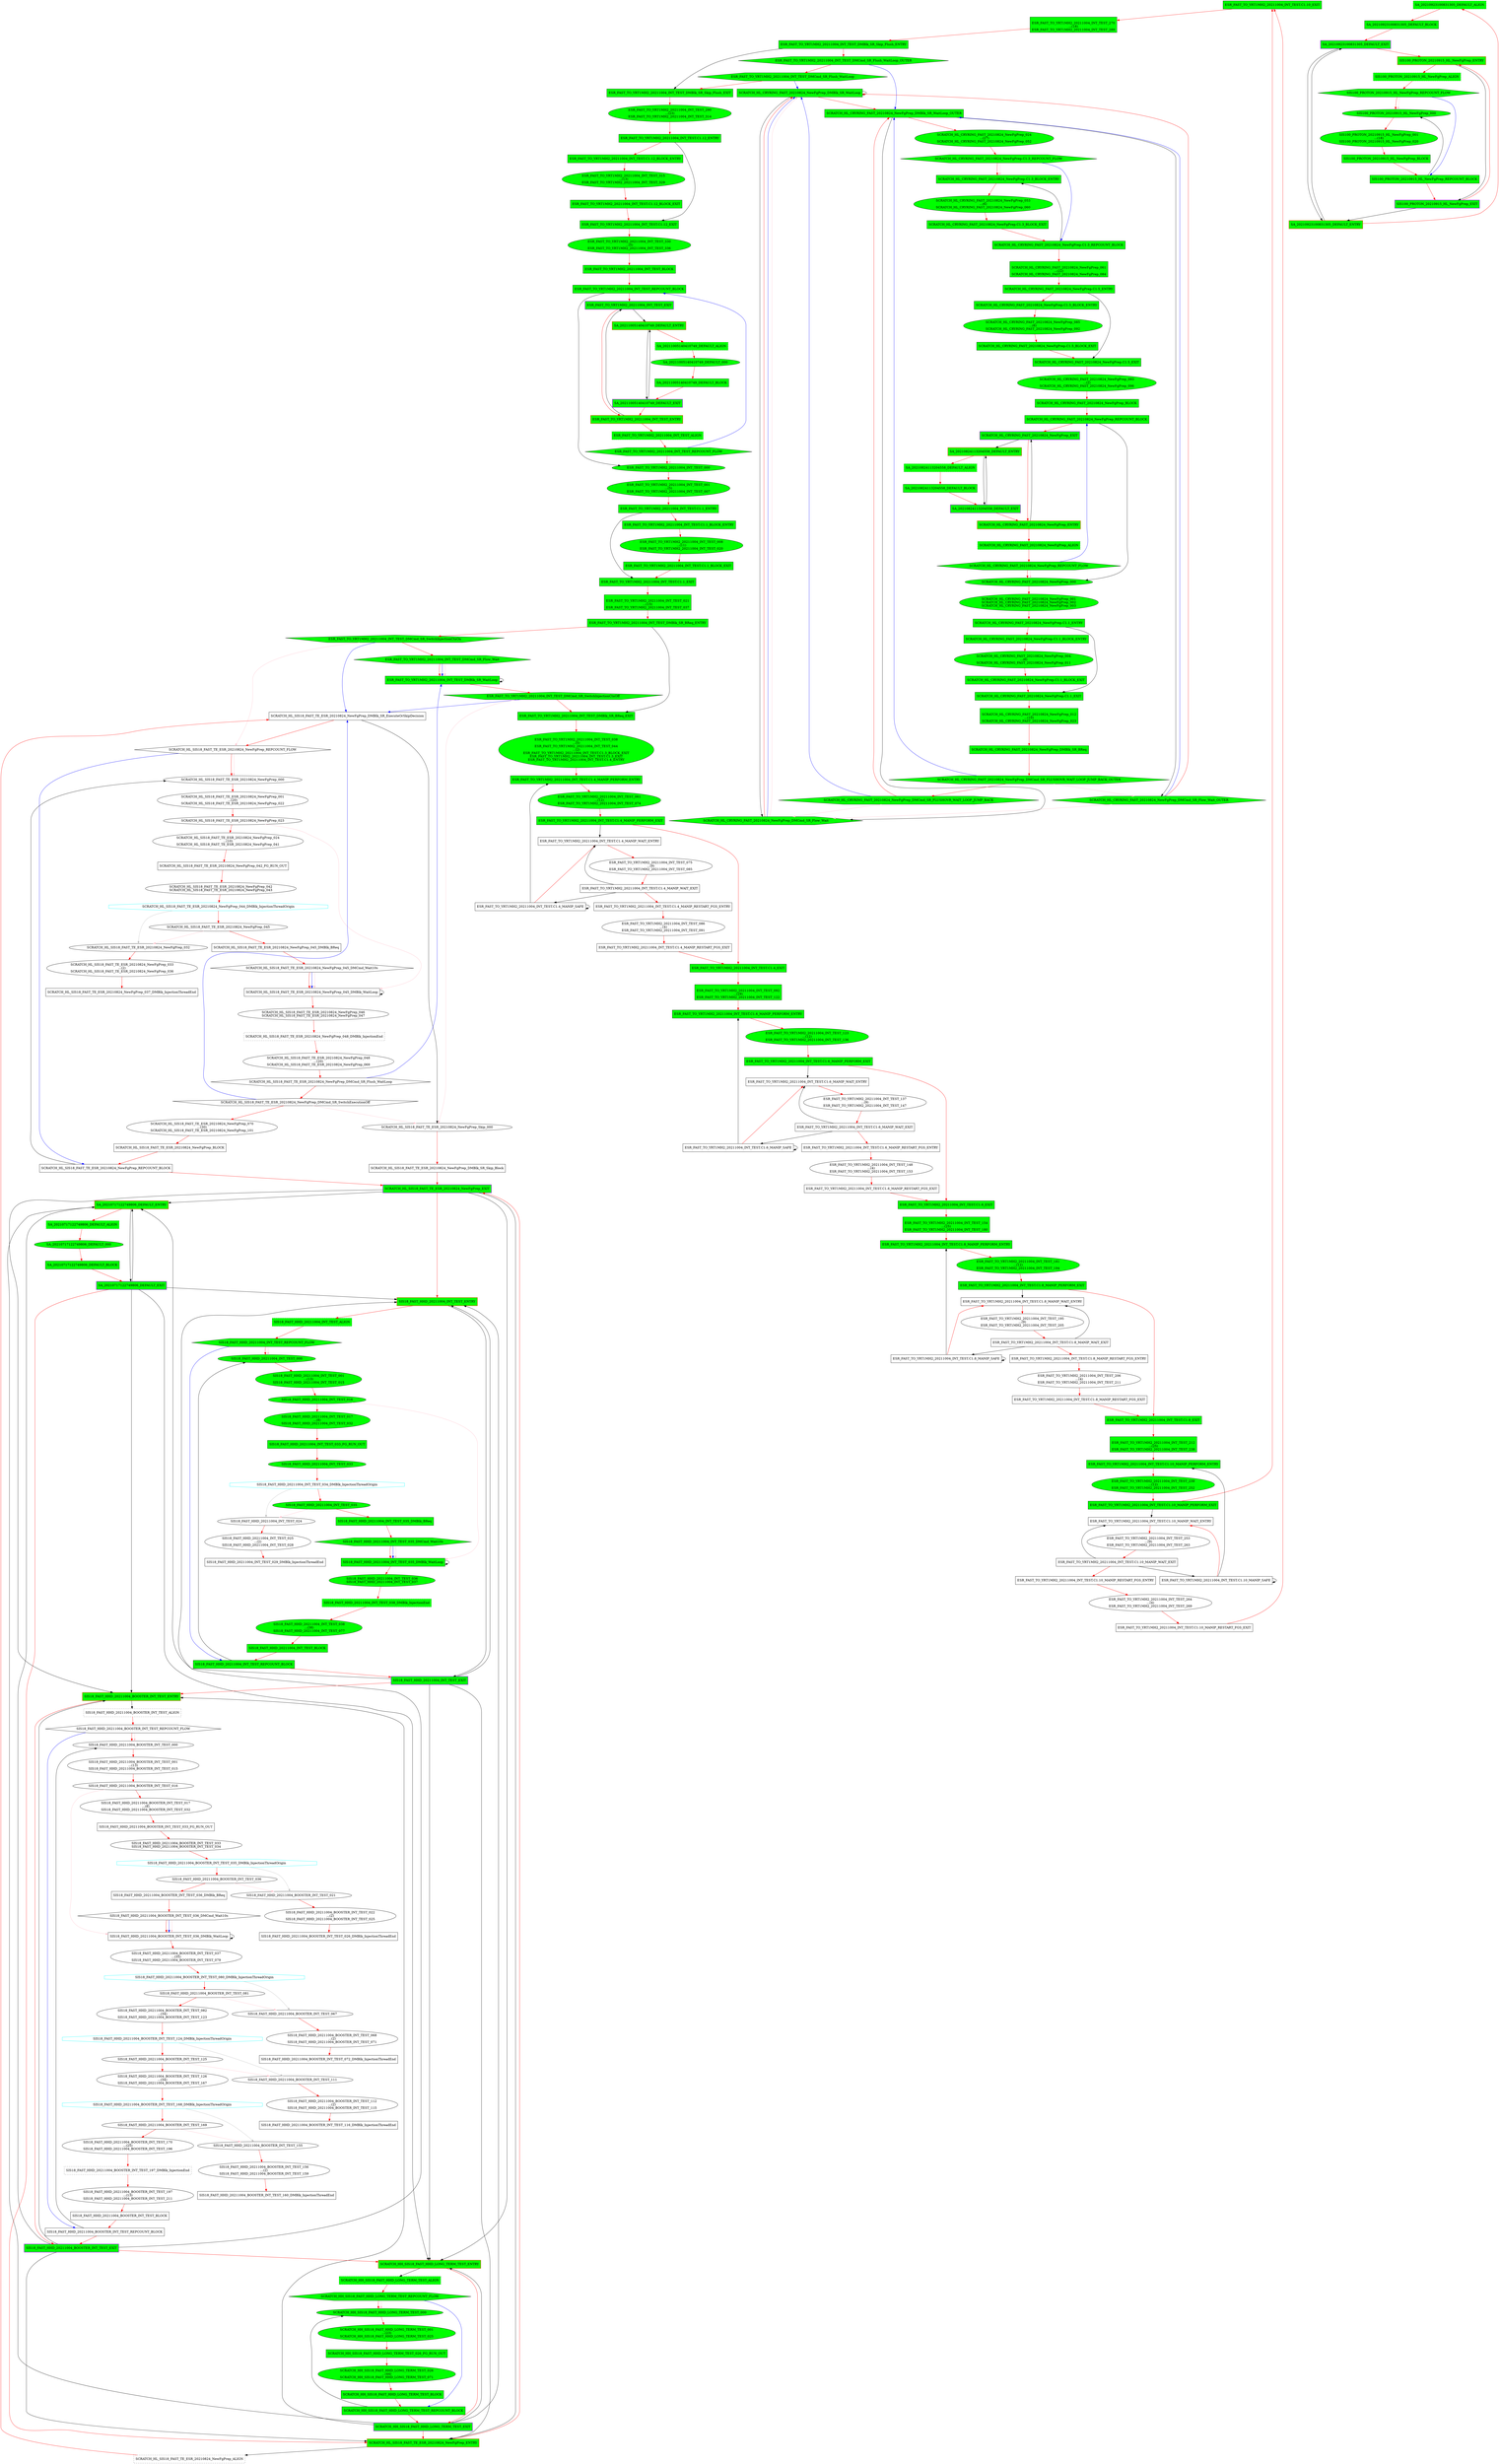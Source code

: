 digraph G {
graph [
name="-compact"
]
"ESR_FAST_TO_YRT1MH2_20211004_INT_TEST.C1.10_EXIT" [beamproc=undefined, bpentry=false, bpexit=false, color=black, fillcolor=green, patentry=false, patexit=false, pattern=ESR_FAST_TO_YRT1MH2_20211004_INT_TEST, qhi=false, qil=false, qlo=false, shape=rectangle, style=filled, tperiod=10000, type=block];
"ESR_FAST_TO_YRT1MH2_20211004_INT_TEST.C1.10_MANIP_PERFORM_ENTRY" [beamproc=undefined, bpentry=false, bpexit=false, color=black, fillcolor=green, patentry=false, patexit=false, pattern=ESR_FAST_TO_YRT1MH2_20211004_INT_TEST, qhi=false, qil=false, qlo=false, shape=rectangle, style=filled, tperiod=10000, type=block];
"ESR_FAST_TO_YRT1MH2_20211004_INT_TEST.C1.10_MANIP_PERFORM_EXIT" [beamproc=undefined, bpentry=false, bpexit=false, color=black, fillcolor=green, patentry=false, patexit=false, pattern=ESR_FAST_TO_YRT1MH2_20211004_INT_TEST, qhi=false, qil=false, qlo=true, shape=rectangle, style=filled, tperiod=318000000, type=block];
"ESR_FAST_TO_YRT1MH2_20211004_INT_TEST.C1.10_MANIP_RESTART_FGS_ENTRY" [beamproc=undefined, bpentry=false, bpexit=false, color=black, fillcolor=white, patentry=false, patexit=false, pattern=ESR_FAST_TO_YRT1MH2_20211004_INT_TEST, qhi=false, qil=false, qlo=false, shape=rectangle, style=filled, tperiod=10000, type=block];
"ESR_FAST_TO_YRT1MH2_20211004_INT_TEST.C1.10_MANIP_RESTART_FGS_EXIT" [beamproc=undefined, bpentry=false, bpexit=false, color=black, fillcolor=white, patentry=false, patexit=false, pattern=ESR_FAST_TO_YRT1MH2_20211004_INT_TEST, qhi=false, qil=false, qlo=false, shape=rectangle, style=filled, tperiod=196000000, type=block];
"ESR_FAST_TO_YRT1MH2_20211004_INT_TEST.C1.10_MANIP_SAFE" [beamproc=undefined, bpentry=false, bpexit=false, color=black, fillcolor=white, patentry=false, patexit=false, pattern=ESR_FAST_TO_YRT1MH2_20211004_INT_TEST, qhi=false, qil=false, qlo=true, shape=rectangle, style=filled, tperiod=10000000, type=block];
"ESR_FAST_TO_YRT1MH2_20211004_INT_TEST.C1.10_MANIP_WAIT_ENTRY" [beamproc=undefined, bpentry=false, bpexit=false, color=black, fillcolor=white, patentry=false, patexit=false, pattern=ESR_FAST_TO_YRT1MH2_20211004_INT_TEST, qhi=false, qil=false, qlo=false, shape=rectangle, style=filled, tperiod=10000, type=block];
"ESR_FAST_TO_YRT1MH2_20211004_INT_TEST.C1.10_MANIP_WAIT_EXIT" [beamproc=undefined, bpentry=false, bpexit=false, color=black, fillcolor=white, patentry=false, patexit=false, pattern=ESR_FAST_TO_YRT1MH2_20211004_INT_TEST, qhi=false, qil=false, qlo=true, shape=rectangle, style=filled, tperiod=196000000, type=block];
"ESR_FAST_TO_YRT1MH2_20211004_INT_TEST.C1.12_BLOCK_ENTRY" [beamproc=undefined, bpentry=false, bpexit=false, color=black, fillcolor=green, patentry=false, patexit=false, pattern=ESR_FAST_TO_YRT1MH2_20211004_INT_TEST, qhi=false, qil=false, qlo=false, shape=rectangle, style=filled, tperiod=10000, type=block];
"ESR_FAST_TO_YRT1MH2_20211004_INT_TEST.C1.12_BLOCK_EXIT" [beamproc=undefined, bpentry=false, bpexit=false, color=black, fillcolor=green, patentry=false, patexit=false, pattern=ESR_FAST_TO_YRT1MH2_20211004_INT_TEST, qhi=false, qil=false, qlo=false, shape=rectangle, style=filled, tperiod=2392020000, type=block];
"ESR_FAST_TO_YRT1MH2_20211004_INT_TEST.C1.12_ENTRY" [beamproc=undefined, bpentry=false, bpexit=false, color=black, fillcolor=green, patentry=false, patexit=false, pattern=ESR_FAST_TO_YRT1MH2_20211004_INT_TEST, qhi=false, qil=false, qlo=true, shape=rectangle, style=filled, tperiod=10000, type=block];
"ESR_FAST_TO_YRT1MH2_20211004_INT_TEST.C1.12_EXIT" [beamproc=undefined, bpentry=false, bpexit=false, color=black, fillcolor=green, patentry=false, patexit=false, pattern=ESR_FAST_TO_YRT1MH2_20211004_INT_TEST, qhi=false, qil=false, qlo=false, shape=rectangle, style=filled, tperiod=10000, type=block];
"ESR_FAST_TO_YRT1MH2_20211004_INT_TEST.C1.1_BLOCK_ENTRY" [beamproc=undefined, bpentry=false, bpexit=false, color=black, fillcolor=green, patentry=false, patexit=false, pattern=ESR_FAST_TO_YRT1MH2_20211004_INT_TEST, qhi=false, qil=false, qlo=false, shape=rectangle, style=filled, tperiod=10000, type=block];
"ESR_FAST_TO_YRT1MH2_20211004_INT_TEST.C1.1_BLOCK_EXIT" [beamproc=undefined, bpentry=false, bpexit=false, color=black, fillcolor=green, patentry=false, patexit=false, pattern=ESR_FAST_TO_YRT1MH2_20211004_INT_TEST, qhi=false, qil=false, qlo=false, shape=rectangle, style=filled, tperiod=2324000000, type=block];
"ESR_FAST_TO_YRT1MH2_20211004_INT_TEST.C1.1_ENTRY" [beamproc=undefined, bpentry=false, bpexit=false, color=black, fillcolor=green, patentry=false, patexit=false, pattern=ESR_FAST_TO_YRT1MH2_20211004_INT_TEST, qhi=false, qil=false, qlo=true, shape=rectangle, style=filled, tperiod=20000000, type=block];
"ESR_FAST_TO_YRT1MH2_20211004_INT_TEST.C1.1_EXIT" [beamproc=undefined, bpentry=false, bpexit=false, color=black, fillcolor=green, patentry=false, patexit=false, pattern=ESR_FAST_TO_YRT1MH2_20211004_INT_TEST, qhi=false, qil=false, qlo=false, shape=rectangle, style=filled, tperiod=10000, type=block];
"ESR_FAST_TO_YRT1MH2_20211004_INT_TEST.C1.4_EXIT" [beamproc=undefined, bpentry=false, bpexit=false, color=black, fillcolor=green, patentry=false, patexit=false, pattern=ESR_FAST_TO_YRT1MH2_20211004_INT_TEST, qhi=false, qil=false, qlo=false, shape=rectangle, style=filled, tperiod=10000, type=block];
"ESR_FAST_TO_YRT1MH2_20211004_INT_TEST.C1.4_MANIP_PERFORM_ENTRY" [beamproc=undefined, bpentry=false, bpexit=false, color=black, fillcolor=green, patentry=false, patexit=false, pattern=ESR_FAST_TO_YRT1MH2_20211004_INT_TEST, qhi=false, qil=false, qlo=false, shape=rectangle, style=filled, tperiod=10000, type=block];
"ESR_FAST_TO_YRT1MH2_20211004_INT_TEST.C1.4_MANIP_PERFORM_EXIT" [beamproc=undefined, bpentry=false, bpexit=false, color=black, fillcolor=green, patentry=false, patexit=false, pattern=ESR_FAST_TO_YRT1MH2_20211004_INT_TEST, qhi=false, qil=false, qlo=true, shape=rectangle, style=filled, tperiod=318000000, type=block];
"ESR_FAST_TO_YRT1MH2_20211004_INT_TEST.C1.4_MANIP_RESTART_FGS_ENTRY" [beamproc=undefined, bpentry=false, bpexit=false, color=black, fillcolor=white, patentry=false, patexit=false, pattern=ESR_FAST_TO_YRT1MH2_20211004_INT_TEST, qhi=false, qil=false, qlo=false, shape=rectangle, style=filled, tperiod=10000, type=block];
"ESR_FAST_TO_YRT1MH2_20211004_INT_TEST.C1.4_MANIP_RESTART_FGS_EXIT" [beamproc=undefined, bpentry=false, bpexit=false, color=black, fillcolor=white, patentry=false, patexit=false, pattern=ESR_FAST_TO_YRT1MH2_20211004_INT_TEST, qhi=false, qil=false, qlo=false, shape=rectangle, style=filled, tperiod=196000000, type=block];
"ESR_FAST_TO_YRT1MH2_20211004_INT_TEST.C1.4_MANIP_SAFE" [beamproc=undefined, bpentry=false, bpexit=false, color=black, fillcolor=white, patentry=false, patexit=false, pattern=ESR_FAST_TO_YRT1MH2_20211004_INT_TEST, qhi=false, qil=false, qlo=true, shape=rectangle, style=filled, tperiod=10000000, type=block];
"ESR_FAST_TO_YRT1MH2_20211004_INT_TEST.C1.4_MANIP_WAIT_ENTRY" [beamproc=undefined, bpentry=false, bpexit=false, color=black, fillcolor=white, patentry=false, patexit=false, pattern=ESR_FAST_TO_YRT1MH2_20211004_INT_TEST, qhi=false, qil=false, qlo=false, shape=rectangle, style=filled, tperiod=10000, type=block];
"ESR_FAST_TO_YRT1MH2_20211004_INT_TEST.C1.4_MANIP_WAIT_EXIT" [beamproc=undefined, bpentry=false, bpexit=false, color=black, fillcolor=white, patentry=false, patexit=false, pattern=ESR_FAST_TO_YRT1MH2_20211004_INT_TEST, qhi=false, qil=false, qlo=true, shape=rectangle, style=filled, tperiod=196000000, type=block];
"ESR_FAST_TO_YRT1MH2_20211004_INT_TEST.C1.6_EXIT" [beamproc=undefined, bpentry=false, bpexit=false, color=black, fillcolor=green, patentry=false, patexit=false, pattern=ESR_FAST_TO_YRT1MH2_20211004_INT_TEST, qhi=false, qil=false, qlo=false, shape=rectangle, style=filled, tperiod=10000, type=block];
"ESR_FAST_TO_YRT1MH2_20211004_INT_TEST.C1.6_MANIP_PERFORM_ENTRY" [beamproc=undefined, bpentry=false, bpexit=false, color=black, fillcolor=green, patentry=false, patexit=false, pattern=ESR_FAST_TO_YRT1MH2_20211004_INT_TEST, qhi=false, qil=false, qlo=false, shape=rectangle, style=filled, tperiod=10000, type=block];
"ESR_FAST_TO_YRT1MH2_20211004_INT_TEST.C1.6_MANIP_PERFORM_EXIT" [beamproc=undefined, bpentry=false, bpexit=false, color=black, fillcolor=green, patentry=false, patexit=false, pattern=ESR_FAST_TO_YRT1MH2_20211004_INT_TEST, qhi=false, qil=false, qlo=true, shape=rectangle, style=filled, tperiod=318000000, type=block];
"ESR_FAST_TO_YRT1MH2_20211004_INT_TEST.C1.6_MANIP_RESTART_FGS_ENTRY" [beamproc=undefined, bpentry=false, bpexit=false, color=black, fillcolor=white, patentry=false, patexit=false, pattern=ESR_FAST_TO_YRT1MH2_20211004_INT_TEST, qhi=false, qil=false, qlo=false, shape=rectangle, style=filled, tperiod=10000, type=block];
"ESR_FAST_TO_YRT1MH2_20211004_INT_TEST.C1.6_MANIP_RESTART_FGS_EXIT" [beamproc=undefined, bpentry=false, bpexit=false, color=black, fillcolor=white, patentry=false, patexit=false, pattern=ESR_FAST_TO_YRT1MH2_20211004_INT_TEST, qhi=false, qil=false, qlo=false, shape=rectangle, style=filled, tperiod=196000000, type=block];
"ESR_FAST_TO_YRT1MH2_20211004_INT_TEST.C1.6_MANIP_SAFE" [beamproc=undefined, bpentry=false, bpexit=false, color=black, fillcolor=white, patentry=false, patexit=false, pattern=ESR_FAST_TO_YRT1MH2_20211004_INT_TEST, qhi=false, qil=false, qlo=true, shape=rectangle, style=filled, tperiod=10000000, type=block];
"ESR_FAST_TO_YRT1MH2_20211004_INT_TEST.C1.6_MANIP_WAIT_ENTRY" [beamproc=undefined, bpentry=false, bpexit=false, color=black, fillcolor=white, patentry=false, patexit=false, pattern=ESR_FAST_TO_YRT1MH2_20211004_INT_TEST, qhi=false, qil=false, qlo=false, shape=rectangle, style=filled, tperiod=10000, type=block];
"ESR_FAST_TO_YRT1MH2_20211004_INT_TEST.C1.6_MANIP_WAIT_EXIT" [beamproc=undefined, bpentry=false, bpexit=false, color=black, fillcolor=white, patentry=false, patexit=false, pattern=ESR_FAST_TO_YRT1MH2_20211004_INT_TEST, qhi=false, qil=false, qlo=true, shape=rectangle, style=filled, tperiod=196000000, type=block];
"ESR_FAST_TO_YRT1MH2_20211004_INT_TEST.C1.8_EXIT" [beamproc=undefined, bpentry=false, bpexit=false, color=black, fillcolor=green, patentry=false, patexit=false, pattern=ESR_FAST_TO_YRT1MH2_20211004_INT_TEST, qhi=false, qil=false, qlo=false, shape=rectangle, style=filled, tperiod=10000, type=block];
"ESR_FAST_TO_YRT1MH2_20211004_INT_TEST.C1.8_MANIP_PERFORM_ENTRY" [beamproc=undefined, bpentry=false, bpexit=false, color=black, fillcolor=green, patentry=false, patexit=false, pattern=ESR_FAST_TO_YRT1MH2_20211004_INT_TEST, qhi=false, qil=false, qlo=false, shape=rectangle, style=filled, tperiod=10000, type=block];
"ESR_FAST_TO_YRT1MH2_20211004_INT_TEST.C1.8_MANIP_PERFORM_EXIT" [beamproc=undefined, bpentry=false, bpexit=false, color=black, fillcolor=green, patentry=false, patexit=false, pattern=ESR_FAST_TO_YRT1MH2_20211004_INT_TEST, qhi=false, qil=false, qlo=true, shape=rectangle, style=filled, tperiod=318000000, type=block];
"ESR_FAST_TO_YRT1MH2_20211004_INT_TEST.C1.8_MANIP_RESTART_FGS_ENTRY" [beamproc=undefined, bpentry=false, bpexit=false, color=black, fillcolor=white, patentry=false, patexit=false, pattern=ESR_FAST_TO_YRT1MH2_20211004_INT_TEST, qhi=false, qil=false, qlo=false, shape=rectangle, style=filled, tperiod=10000, type=block];
"ESR_FAST_TO_YRT1MH2_20211004_INT_TEST.C1.8_MANIP_RESTART_FGS_EXIT" [beamproc=undefined, bpentry=false, bpexit=false, color=black, fillcolor=white, patentry=false, patexit=false, pattern=ESR_FAST_TO_YRT1MH2_20211004_INT_TEST, qhi=false, qil=false, qlo=false, shape=rectangle, style=filled, tperiod=196000000, type=block];
"ESR_FAST_TO_YRT1MH2_20211004_INT_TEST.C1.8_MANIP_SAFE" [beamproc=undefined, bpentry=false, bpexit=false, color=black, fillcolor=white, patentry=false, patexit=false, pattern=ESR_FAST_TO_YRT1MH2_20211004_INT_TEST, qhi=false, qil=false, qlo=true, shape=rectangle, style=filled, tperiod=10000000, type=block];
"ESR_FAST_TO_YRT1MH2_20211004_INT_TEST.C1.8_MANIP_WAIT_ENTRY" [beamproc=undefined, bpentry=false, bpexit=false, color=black, fillcolor=white, patentry=false, patexit=false, pattern=ESR_FAST_TO_YRT1MH2_20211004_INT_TEST, qhi=false, qil=false, qlo=false, shape=rectangle, style=filled, tperiod=10000, type=block];
"ESR_FAST_TO_YRT1MH2_20211004_INT_TEST.C1.8_MANIP_WAIT_EXIT" [beamproc=undefined, bpentry=false, bpexit=false, color=black, fillcolor=white, patentry=false, patexit=false, pattern=ESR_FAST_TO_YRT1MH2_20211004_INT_TEST, qhi=false, qil=false, qlo=true, shape=rectangle, style=filled, tperiod=196000000, type=block];
ESR_FAST_TO_YRT1MH2_20211004_INT_TEST_000 [beamin=0, beamproc=undefined, bpcstart=0, bpentry=false, bpexit=false, bpid=31, color=black, evtno=255, fid=1, fillcolor=green, gid=340, id="0x11540ff000c007c0", par="0x00000c0000000000", patentry=false, patexit=false, pattern=ESR_FAST_TO_YRT1MH2_20211004_INT_TEST, reqnobeam=0, shape=oval, sid=12, style=filled, tef=0, toffs=0, type=tmsg, vacc=0];
ESR_FAST_TO_YRT1MH2_20211004_INT_TEST_ALIGN [beamproc=undefined, bpentry=false, bpexit=false, color=black, fillcolor=green, patentry=false, patexit=false, pattern=ESR_FAST_TO_YRT1MH2_20211004_INT_TEST, qhi=false, qil=false, qlo=false, shape=rectangle, style="dotted, filled", tperiod=10000, type=blockalign];
ESR_FAST_TO_YRT1MH2_20211004_INT_TEST_BLOCK [beamproc=undefined, bpentry=false, bpexit=false, color=black, fillcolor=green, patentry=false, patexit=false, pattern=ESR_FAST_TO_YRT1MH2_20211004_INT_TEST, qhi=false, qil=false, qlo=false, shape=rectangle, style=filled, tperiod=57980000, type=block];
ESR_FAST_TO_YRT1MH2_20211004_INT_TEST_DMBlk_SR_BReq_ENTRY [beamproc=undefined, bpentry=false, bpexit=false, color=black, fillcolor=green, patentry=false, patexit=false, pattern=ESR_FAST_TO_YRT1MH2_20211004_INT_TEST, qhi=false, qil=false, qlo=true, shape=rectangle, style=filled, tperiod=336020000, type=block];
ESR_FAST_TO_YRT1MH2_20211004_INT_TEST_DMBlk_SR_BReq_EXIT [beamproc=undefined, bpentry=false, bpexit=false, color=black, fillcolor=green, patentry=false, patexit=false, pattern=ESR_FAST_TO_YRT1MH2_20211004_INT_TEST, qhi=false, qil=false, qlo=false, shape=rectangle, style=filled, tperiod=10000, type=block];
ESR_FAST_TO_YRT1MH2_20211004_INT_TEST_DMBlk_SR_Skip_Flush_ENTRY [beamproc=undefined, bpentry=false, bpexit=false, color=black, fillcolor=green, patentry=false, patexit=false, pattern=ESR_FAST_TO_YRT1MH2_20211004_INT_TEST, qhi=false, qil=false, qlo=true, shape=rectangle, style=filled, tperiod=1247000000, type=block];
ESR_FAST_TO_YRT1MH2_20211004_INT_TEST_DMBlk_SR_Skip_Flush_EXIT [beamproc=undefined, bpentry=false, bpexit=false, color=black, fillcolor=green, patentry=false, patexit=false, pattern=ESR_FAST_TO_YRT1MH2_20211004_INT_TEST, qhi=false, qil=false, qlo=false, shape=rectangle, style=filled, tperiod=10000, type=block];
ESR_FAST_TO_YRT1MH2_20211004_INT_TEST_DMBlk_SR_WaitLoop [beamproc=undefined, bpentry=false, bpexit=false, color=black, fillcolor=green, patentry=false, patexit=false, pattern=ESR_FAST_TO_YRT1MH2_20211004_INT_TEST, qhi=true, qil=true, qlo=true, shape=rectangle, style=filled, tperiod=100000, type=block];
ESR_FAST_TO_YRT1MH2_20211004_INT_TEST_DMCmd_SR_Flow_Wait [beamproc=undefined, bpentry=false, bpexit=false, color=black, fillcolor=green, patentry=false, patexit=false, pattern=ESR_FAST_TO_YRT1MH2_20211004_INT_TEST, prio=0, shape=hexagon, style=filled, toffs=0, tvalid=0, type=flow];
ESR_FAST_TO_YRT1MH2_20211004_INT_TEST_DMCmd_SR_Flush_WaitLoop [beamproc=undefined, bpentry=false, bpexit=false, color=black, fillcolor=green, patentry=false, patexit=false, pattern=ESR_FAST_TO_YRT1MH2_20211004_INT_TEST, prio=1, qhi=false, qil=false, qlo=true, shape=hexagon, style=filled, toffs=0, tvalid=0, type=flush];
ESR_FAST_TO_YRT1MH2_20211004_INT_TEST_DMCmd_SR_Flush_WaitLoop_OUTER [beamproc=undefined, bpentry=false, bpexit=false, color=black, fillcolor=green, patentry=false, patexit=false, pattern=ESR_FAST_TO_YRT1MH2_20211004_INT_TEST, prio=1, qhi=false, qil=false, qlo=true, shape=hexagon, style=filled, toffs=0, tvalid=0, type=flush];
ESR_FAST_TO_YRT1MH2_20211004_INT_TEST_DMCmd_SR_SwitchInjectionCtxOff [beamproc=undefined, bpentry=false, bpexit=false, color=black, fillcolor=green, patentry=false, patexit=false, pattern=ESR_FAST_TO_YRT1MH2_20211004_INT_TEST, shape=pentagon, style=filled, toffs=0, type=switch];
ESR_FAST_TO_YRT1MH2_20211004_INT_TEST_DMCmd_SR_SwitchInjectionCtxOn [beamproc=undefined, bpentry=false, bpexit=false, color=black, fillcolor=green, patentry=false, patexit=false, pattern=ESR_FAST_TO_YRT1MH2_20211004_INT_TEST, shape=pentagon, style=filled, toffs=0, type=switch];
ESR_FAST_TO_YRT1MH2_20211004_INT_TEST_ENTRY [beamproc=undefined, bpentry=false, bpexit=false, color=darkorange3, fillcolor=green, patentry=true, patexit=false, pattern=ESR_FAST_TO_YRT1MH2_20211004_INT_TEST, penwidth=2, qhi=false, qil=false, qlo=true, shape=rectangle, style=filled, tperiod=10000, type=block];
ESR_FAST_TO_YRT1MH2_20211004_INT_TEST_EXIT [beamproc=undefined, bpentry=false, bpexit=false, color=purple, fillcolor=green, patentry=false, patexit=true, pattern=ESR_FAST_TO_YRT1MH2_20211004_INT_TEST, penwidth=2, qhi=false, qil=false, qlo=true, shape=rectangle, style=filled, tperiod=10000, type=block];
ESR_FAST_TO_YRT1MH2_20211004_INT_TEST_REPCOUNT_BLOCK [beamproc=undefined, bpentry=false, bpexit=false, color=black, fillcolor=green, patentry=false, patexit=false, pattern=ESR_FAST_TO_YRT1MH2_20211004_INT_TEST, qhi=false, qil=false, qlo=true, shape=rectangle, style=filled, tperiod=10000, type=block];
ESR_FAST_TO_YRT1MH2_20211004_INT_TEST_REPCOUNT_FLOW [beamproc=undefined, bpentry=false, bpexit=false, color=black, fillcolor=green, patentry=false, patexit=false, pattern=ESR_FAST_TO_YRT1MH2_20211004_INT_TEST, prio=0, shape=hexagon, style=filled, toffs=0, tvalid=0, type=flow];
SA_20210717122749806_DEFAULT_000 [beamin=0, beamproc=undefined, bpcstart=0, bpentry=false, bpexit=false, bpid=0, color=black, evtno=255, fid=1, fillcolor=green, gid=300, id="0x112c0ff000000000", par="0x0000000000000000", patentry=false, patexit=false, pattern=SA_20210717122749806_DEFAULT, reqnobeam=0, shape=oval, sid=0, style=filled, tef=0, toffs=500000, type=tmsg, vacc=0];
SA_20210717122749806_DEFAULT_ALIGN [beamproc=undefined, bpentry=false, bpexit=false, color=black, fillcolor=green, patentry=false, patexit=false, pattern=SA_20210717122749806_DEFAULT, qhi=false, qil=false, qlo=false, shape=rectangle, style="dotted, filled", tperiod=10000, type=blockalign];
SA_20210717122749806_DEFAULT_BLOCK [beamproc=undefined, bpentry=false, bpexit=false, color=black, fillcolor=green, patentry=false, patexit=false, pattern=SA_20210717122749806_DEFAULT, qhi=false, qil=false, qlo=false, shape=rectangle, style=filled, tperiod=1000000000, type=block];
SA_20210717122749806_DEFAULT_ENTRY [beamproc=undefined, bpentry=false, bpexit=false, color=darkorange3, fillcolor=green, patentry=true, patexit=false, pattern=SA_20210717122749806_DEFAULT, penwidth=2, qhi=false, qil=false, qlo=true, shape=rectangle, style=filled, tperiod=10000, type=block];
SA_20210717122749806_DEFAULT_EXIT [beamproc=undefined, bpentry=false, bpexit=false, color=purple, fillcolor=green, patentry=false, patexit=true, pattern=SA_20210717122749806_DEFAULT, penwidth=2, qhi=false, qil=false, qlo=true, shape=rectangle, style=filled, tperiod=10000, type=block];
SA_20210824113204558_DEFAULT_ALIGN [beamproc=undefined, bpentry=false, bpexit=false, color=black, fillcolor=green, patentry=false, patexit=false, pattern=SA_20210824113204558_DEFAULT, qhi=false, qil=false, qlo=false, shape=rectangle, style="dotted, filled", tperiod=10000, type=blockalign];
SA_20210824113204558_DEFAULT_BLOCK [beamproc=undefined, bpentry=false, bpexit=false, color=black, fillcolor=green, patentry=false, patexit=false, pattern=SA_20210824113204558_DEFAULT, qhi=false, qil=false, qlo=false, shape=rectangle, style=filled, tperiod=1000000000, type=block];
SA_20210824113204558_DEFAULT_ENTRY [beamproc=undefined, bpentry=false, bpexit=false, color=darkorange3, fillcolor=green, patentry=true, patexit=false, pattern=SA_20210824113204558_DEFAULT, penwidth=2, qhi=false, qil=false, qlo=true, shape=rectangle, style=filled, tperiod=10000, type=block];
SA_20210824113204558_DEFAULT_EXIT [beamproc=undefined, bpentry=false, bpexit=false, color=purple, fillcolor=green, patentry=false, patexit=true, pattern=SA_20210824113204558_DEFAULT, penwidth=2, qhi=false, qil=false, qlo=true, shape=rectangle, style=filled, tperiod=10000, type=block];
SA_20210923100831305_DEFAULT_ALIGN [beamproc=undefined, bpentry=false, bpexit=false, color=black, fillcolor=green, patentry=false, patexit=false, pattern=SA_20210923100831305_DEFAULT, qhi=false, qil=false, qlo=false, shape=rectangle, style="dotted, filled", tperiod=10000, type=blockalign];
SA_20210923100831305_DEFAULT_BLOCK [beamproc=undefined, bpentry=false, bpexit=false, color=black, fillcolor=green, patentry=false, patexit=false, pattern=SA_20210923100831305_DEFAULT, qhi=false, qil=false, qlo=false, shape=rectangle, style=filled, tperiod=1000000000, type=block];
SA_20210923100831305_DEFAULT_ENTRY [beamproc=undefined, bpentry=false, bpexit=false, color=darkorange3, fillcolor=green, patentry=true, patexit=false, pattern=SA_20210923100831305_DEFAULT, penwidth=2, qhi=false, qil=false, qlo=true, shape=rectangle, style=filled, tperiod=10000, type=block];
SA_20210923100831305_DEFAULT_EXIT [beamproc=undefined, bpentry=false, bpexit=false, color=purple, fillcolor=green, patentry=false, patexit=true, pattern=SA_20210923100831305_DEFAULT, penwidth=2, qhi=false, qil=false, qlo=true, shape=rectangle, style=filled, tperiod=10000, type=block];
SA_20211005140410749_DEFAULT_000 [beamin=0, beamproc=undefined, bpcstart=0, bpentry=false, bpexit=false, bpid=0, color=black, evtno=255, fid=1, fillcolor=green, gid=340, id="0x11540ff000000000", par="0x0000000000000000", patentry=false, patexit=false, pattern=SA_20211005140410749_DEFAULT, reqnobeam=0, shape=oval, sid=0, style=filled, tef=0, toffs=500000, type=tmsg, vacc=0];
SA_20211005140410749_DEFAULT_ALIGN [beamproc=undefined, bpentry=false, bpexit=false, color=black, fillcolor=green, patentry=false, patexit=false, pattern=SA_20211005140410749_DEFAULT, qhi=false, qil=false, qlo=false, shape=rectangle, style="dotted, filled", tperiod=10000, type=blockalign];
SA_20211005140410749_DEFAULT_BLOCK [beamproc=undefined, bpentry=false, bpexit=false, color=black, fillcolor=green, patentry=false, patexit=false, pattern=SA_20211005140410749_DEFAULT, qhi=false, qil=false, qlo=false, shape=rectangle, style=filled, tperiod=1000000000, type=block];
SA_20211005140410749_DEFAULT_ENTRY [beamproc=undefined, bpentry=false, bpexit=false, color=darkorange3, fillcolor=green, patentry=true, patexit=false, pattern=SA_20211005140410749_DEFAULT, penwidth=2, qhi=false, qil=false, qlo=true, shape=rectangle, style=filled, tperiod=10000, type=block];
SA_20211005140410749_DEFAULT_EXIT [beamproc=undefined, bpentry=false, bpexit=false, color=purple, fillcolor=green, patentry=false, patexit=true, pattern=SA_20211005140410749_DEFAULT, penwidth=2, qhi=false, qil=false, qlo=true, shape=rectangle, style=filled, tperiod=10000, type=block];
SCRATCH_HH_SIS18_FAST_HHD_LONG_TERM_TEST_000 [beamin=0, beamproc=undefined, bpcstart=0, bpentry=false, bpexit=false, bpid=47, color=black, evtno=255, fid=1, fillcolor=green, gid=300, id="0x112c0ff000900bc0", par="0x00001c0000000000", patentry=false, patexit=false, pattern=SCRATCH_HH_SIS18_FAST_HHD_LONG_TERM_TEST, reqnobeam=0, shape=oval, sid=9, style=filled, tef=0, toffs=0, type=tmsg, vacc=0];
SCRATCH_HH_SIS18_FAST_HHD_LONG_TERM_TEST_026_FG_RUN_OUT [beamproc=undefined, bpentry=false, bpexit=false, color=black, fillcolor=green, patentry=false, patexit=false, pattern=SCRATCH_HH_SIS18_FAST_HHD_LONG_TERM_TEST, qhi=false, qil=false, qlo=false, shape=rectangle, style=filled, tperiod=304010000, type=block];
SCRATCH_HH_SIS18_FAST_HHD_LONG_TERM_TEST_ALIGN [beamproc=undefined, bpentry=false, bpexit=false, color=black, fillcolor=green, patentry=false, patexit=false, pattern=SCRATCH_HH_SIS18_FAST_HHD_LONG_TERM_TEST, qhi=false, qil=false, qlo=false, shape=rectangle, style="dotted, filled", tperiod=10000, type=blockalign];
SCRATCH_HH_SIS18_FAST_HHD_LONG_TERM_TEST_BLOCK [beamproc=undefined, bpentry=false, bpexit=false, color=black, fillcolor=green, patentry=false, patexit=false, pattern=SCRATCH_HH_SIS18_FAST_HHD_LONG_TERM_TEST, qhi=false, qil=false, qlo=false, shape=rectangle, style=filled, tperiod=528000000, type=block];
SCRATCH_HH_SIS18_FAST_HHD_LONG_TERM_TEST_ENTRY [beamproc=undefined, bpentry=false, bpexit=false, color=darkorange3, fillcolor=green, patentry=true, patexit=false, pattern=SCRATCH_HH_SIS18_FAST_HHD_LONG_TERM_TEST, penwidth=2, qhi=false, qil=false, qlo=true, shape=rectangle, style=filled, tperiod=10000, type=block];
SCRATCH_HH_SIS18_FAST_HHD_LONG_TERM_TEST_EXIT [beamproc=undefined, bpentry=false, bpexit=false, color=purple, fillcolor=green, patentry=false, patexit=true, pattern=SCRATCH_HH_SIS18_FAST_HHD_LONG_TERM_TEST, penwidth=2, qhi=false, qil=false, qlo=true, shape=rectangle, style=filled, tperiod=10000, type=block];
SCRATCH_HH_SIS18_FAST_HHD_LONG_TERM_TEST_REPCOUNT_BLOCK [beamproc=undefined, bpentry=false, bpexit=false, color=black, fillcolor=green, patentry=false, patexit=false, pattern=SCRATCH_HH_SIS18_FAST_HHD_LONG_TERM_TEST, qhi=false, qil=false, qlo=true, shape=rectangle, style=filled, tperiod=10000, type=block];
SCRATCH_HH_SIS18_FAST_HHD_LONG_TERM_TEST_REPCOUNT_FLOW [beamproc=undefined, bpentry=false, bpexit=false, color=black, fillcolor=green, patentry=false, patexit=false, pattern=SCRATCH_HH_SIS18_FAST_HHD_LONG_TERM_TEST, prio=0, shape=hexagon, style=filled, toffs=0, tvalid=0, type=flow];
"SCRATCH_HL_CRYRING_FAST_20210824_NewFgPrep.C1.1_BLOCK_ENTRY" [beamproc=undefined, bpentry=false, bpexit=false, color=black, fillcolor=green, patentry=false, patexit=false, pattern=SCRATCH_HL_CRYRING_FAST_20210824_NewFgPrep, qhi=false, qil=false, qlo=false, shape=rectangle, style=filled, tperiod=10000, type=block];
"SCRATCH_HL_CRYRING_FAST_20210824_NewFgPrep.C1.1_BLOCK_EXIT" [beamproc=undefined, bpentry=false, bpexit=false, color=black, fillcolor=green, patentry=false, patexit=false, pattern=SCRATCH_HL_CRYRING_FAST_20210824_NewFgPrep, qhi=false, qil=false, qlo=false, shape=rectangle, style=filled, tperiod=952000000, type=block];
"SCRATCH_HL_CRYRING_FAST_20210824_NewFgPrep.C1.1_ENTRY" [beamproc=undefined, bpentry=false, bpexit=false, color=black, fillcolor=green, patentry=false, patexit=false, pattern=SCRATCH_HL_CRYRING_FAST_20210824_NewFgPrep, qhi=false, qil=false, qlo=true, shape=rectangle, style=filled, tperiod=20000000, type=block];
"SCRATCH_HL_CRYRING_FAST_20210824_NewFgPrep.C1.1_EXIT" [beamproc=undefined, bpentry=false, bpexit=false, color=black, fillcolor=green, patentry=false, patexit=false, pattern=SCRATCH_HL_CRYRING_FAST_20210824_NewFgPrep, qhi=false, qil=false, qlo=false, shape=rectangle, style=filled, tperiod=10000, type=block];
"SCRATCH_HL_CRYRING_FAST_20210824_NewFgPrep.C1.3_BLOCK_ENTRY" [beamproc=undefined, bpentry=false, bpexit=false, color=black, fillcolor=green, patentry=false, patexit=false, pattern=SCRATCH_HL_CRYRING_FAST_20210824_NewFgPrep, qhi=false, qil=false, qlo=false, shape=rectangle, style=filled, tperiod=10000, type=block];
"SCRATCH_HL_CRYRING_FAST_20210824_NewFgPrep.C1.3_BLOCK_EXIT" [beamproc=undefined, bpentry=false, bpexit=false, color=black, fillcolor=green, patentry=false, patexit=false, pattern=SCRATCH_HL_CRYRING_FAST_20210824_NewFgPrep, qhi=false, qil=false, qlo=false, shape=rectangle, style=filled, tperiod=182000000, type=block];
"SCRATCH_HL_CRYRING_FAST_20210824_NewFgPrep.C1.3_REPCOUNT_BLOCK" [beamproc=undefined, bpentry=false, bpexit=false, color=black, fillcolor=green, patentry=false, patexit=false, pattern=SCRATCH_HL_CRYRING_FAST_20210824_NewFgPrep, qhi=false, qil=false, qlo=true, shape=rectangle, style=filled, tperiod=10000, type=block];
"SCRATCH_HL_CRYRING_FAST_20210824_NewFgPrep.C1.3_REPCOUNT_FLOW" [beamproc=undefined, bpentry=false, bpexit=false, color=black, fillcolor=green, patentry=false, patexit=false, pattern=SCRATCH_HL_CRYRING_FAST_20210824_NewFgPrep, prio=0, shape=hexagon, style=filled, toffs=0, tvalid=0, type=flow];
"SCRATCH_HL_CRYRING_FAST_20210824_NewFgPrep.C1.5_BLOCK_ENTRY" [beamproc=undefined, bpentry=false, bpexit=false, color=black, fillcolor=green, patentry=false, patexit=false, pattern=SCRATCH_HL_CRYRING_FAST_20210824_NewFgPrep, qhi=false, qil=false, qlo=false, shape=rectangle, style=filled, tperiod=10000, type=block];
"SCRATCH_HL_CRYRING_FAST_20210824_NewFgPrep.C1.5_BLOCK_EXIT" [beamproc=undefined, bpentry=false, bpexit=false, color=black, fillcolor=green, patentry=false, patexit=false, pattern=SCRATCH_HL_CRYRING_FAST_20210824_NewFgPrep, qhi=false, qil=false, qlo=false, shape=rectangle, style=filled, tperiod=1038000000, type=block];
"SCRATCH_HL_CRYRING_FAST_20210824_NewFgPrep.C1.5_ENTRY" [beamproc=undefined, bpentry=false, bpexit=false, color=black, fillcolor=green, patentry=false, patexit=false, pattern=SCRATCH_HL_CRYRING_FAST_20210824_NewFgPrep, qhi=false, qil=false, qlo=true, shape=rectangle, style=filled, tperiod=10000, type=block];
"SCRATCH_HL_CRYRING_FAST_20210824_NewFgPrep.C1.5_EXIT" [beamproc=undefined, bpentry=false, bpexit=false, color=black, fillcolor=green, patentry=false, patexit=false, pattern=SCRATCH_HL_CRYRING_FAST_20210824_NewFgPrep, qhi=false, qil=false, qlo=false, shape=rectangle, style=filled, tperiod=10000, type=block];
SCRATCH_HL_CRYRING_FAST_20210824_NewFgPrep_000 [beamin=0, beamproc=undefined, bpcstart=0, bpentry=false, bpexit=false, bpid=7, color=black, evtno=259, fid=1, fillcolor=green, gid=203, id="0x10cb1030005001c0", par="0x0000080000000000", patentry=false, patexit=false, pattern=SCRATCH_HL_CRYRING_FAST_20210824_NewFgPrep, reqnobeam=0, shape=oval, sid=5, style=filled, tef=0, toffs=0, type=tmsg, vacc=0];
SCRATCH_HL_CRYRING_FAST_20210824_NewFgPrep_ALIGN [beamproc=undefined, bpentry=false, bpexit=false, color=black, fillcolor=green, patentry=false, patexit=false, pattern=SCRATCH_HL_CRYRING_FAST_20210824_NewFgPrep, qhi=false, qil=false, qlo=false, shape=rectangle, style="dotted, filled", tperiod=10000, type=blockalign];
SCRATCH_HL_CRYRING_FAST_20210824_NewFgPrep_BLOCK [beamproc=undefined, bpentry=false, bpexit=false, color=black, fillcolor=green, patentry=false, patexit=false, pattern=SCRATCH_HL_CRYRING_FAST_20210824_NewFgPrep, qhi=false, qil=false, qlo=false, shape=rectangle, style=filled, tperiod=40000000, type=block];
SCRATCH_HL_CRYRING_FAST_20210824_NewFgPrep_DMBlk_SR_BReq [beamproc=undefined, bpentry=false, bpexit=false, color=black, fillcolor=green, patentry=false, patexit=false, pattern=SCRATCH_HL_CRYRING_FAST_20210824_NewFgPrep, qhi=false, qil=false, qlo=false, shape=rectangle, style=filled, tperiod=1212000000, type=block];
SCRATCH_HL_CRYRING_FAST_20210824_NewFgPrep_DMBlk_SR_WaitLoop [beamproc=undefined, bpentry=false, bpexit=false, color=black, fillcolor=green, patentry=false, patexit=false, pattern=SCRATCH_HL_CRYRING_FAST_20210824_NewFgPrep, qhi=true, qil=true, qlo=true, shape=rectangle, style=filled, tperiod=10000, type=block];
SCRATCH_HL_CRYRING_FAST_20210824_NewFgPrep_DMBlk_SR_WaitLoop_OUTER [beamproc=undefined, bpentry=false, bpexit=false, color=black, fillcolor=green, patentry=false, patexit=false, pattern=SCRATCH_HL_CRYRING_FAST_20210824_NewFgPrep, qhi=true, qil=true, qlo=true, shape=rectangle, style=filled, tperiod=10000, type=block];
SCRATCH_HL_CRYRING_FAST_20210824_NewFgPrep_DMCmd_SR_FLUSHOVR_WAIT_LOOP_JUMP_BACK [beamproc=undefined, bpentry=false, bpexit=false, color=black, fillcolor=green, patentry=false, patexit=false, pattern=SCRATCH_HL_CRYRING_FAST_20210824_NewFgPrep, prio=2, qhi=true, qil=false, qlo=true, shape=hexagon, style=filled, toffs=0, tvalid=0, type=flush];
SCRATCH_HL_CRYRING_FAST_20210824_NewFgPrep_DMCmd_SR_FLUSHOVR_WAIT_LOOP_JUMP_BACK_OUTER [beamproc=undefined, bpentry=false, bpexit=false, color=black, fillcolor=green, patentry=false, patexit=false, pattern=SCRATCH_HL_CRYRING_FAST_20210824_NewFgPrep, prio=2, qhi=true, qil=false, qlo=true, shape=hexagon, style=filled, toffs=0, tvalid=0, type=flush];
SCRATCH_HL_CRYRING_FAST_20210824_NewFgPrep_DMCmd_SR_Flow_Wait [beamproc=undefined, bpentry=false, bpexit=false, color=black, fillcolor=green, patentry=false, patexit=false, pattern=SCRATCH_HL_CRYRING_FAST_20210824_NewFgPrep, prio=0, shape=hexagon, style=filled, toffs=0, tvalid=0, type=flow];
SCRATCH_HL_CRYRING_FAST_20210824_NewFgPrep_DMCmd_SR_Flow_Wait_OUTER [beamproc=undefined, bpentry=false, bpexit=false, color=black, fillcolor=green, patentry=false, patexit=false, pattern=SCRATCH_HL_CRYRING_FAST_20210824_NewFgPrep, prio=0, shape=hexagon, style=filled, toffs=0, tvalid=0, type=flow];
SCRATCH_HL_CRYRING_FAST_20210824_NewFgPrep_ENTRY [beamproc=undefined, bpentry=false, bpexit=false, color=darkorange3, fillcolor=green, patentry=true, patexit=false, pattern=SCRATCH_HL_CRYRING_FAST_20210824_NewFgPrep, penwidth=2, qhi=false, qil=false, qlo=true, shape=rectangle, style=filled, tperiod=10000, type=block];
SCRATCH_HL_CRYRING_FAST_20210824_NewFgPrep_EXIT [beamproc=undefined, bpentry=false, bpexit=false, color=purple, fillcolor=green, patentry=false, patexit=true, pattern=SCRATCH_HL_CRYRING_FAST_20210824_NewFgPrep, penwidth=2, qhi=false, qil=false, qlo=true, shape=rectangle, style=filled, tperiod=10000, type=block];
SCRATCH_HL_CRYRING_FAST_20210824_NewFgPrep_REPCOUNT_BLOCK [beamproc=undefined, bpentry=false, bpexit=false, color=black, fillcolor=green, patentry=false, patexit=false, pattern=SCRATCH_HL_CRYRING_FAST_20210824_NewFgPrep, qhi=false, qil=false, qlo=true, shape=rectangle, style=filled, tperiod=10000, type=block];
SCRATCH_HL_CRYRING_FAST_20210824_NewFgPrep_REPCOUNT_FLOW [beamproc=undefined, bpentry=false, bpexit=false, color=black, fillcolor=green, patentry=false, patexit=false, pattern=SCRATCH_HL_CRYRING_FAST_20210824_NewFgPrep, prio=0, shape=hexagon, style=filled, toffs=0, tvalid=0, type=flow];
SCRATCH_HL_SIS18_FAST_TE_ESR_20210824_NewFgPrep_000 [beamin=0, beamproc=undefined, bpcstart=0, bpentry=false, bpexit=false, bpid=25, color=black, evtno=255, fid=1, fillcolor=white, gid=300, id="0x112c0ff000200640", par="0x0000100000000000", patentry=false, patexit=false, pattern=SCRATCH_HL_SIS18_FAST_TE_ESR_20210824_NewFgPrep, reqnobeam=0, shape=oval, sid=2, style=filled, tef=0, toffs=0, type=tmsg, vacc=0];
SCRATCH_HL_SIS18_FAST_TE_ESR_20210824_NewFgPrep_023 [beamin=0, beamproc=undefined, bpcstart=0, bpentry=false, bpexit=false, bpid=13, color=black, evtno=350, fid=1, fillcolor=white, gid=300, id="0x112c15e000200358", par="0x0000100004122610", patentry=false, patexit=false, pattern=SCRATCH_HL_SIS18_FAST_TE_ESR_20210824_NewFgPrep, reqnobeam=1, shape=oval, sid=2, style=filled, tef=1327790771, toffs=20000024, type=tmsg, vacc=8];
SCRATCH_HL_SIS18_FAST_TE_ESR_20210824_NewFgPrep_032 [beamin=1, beamproc=undefined, bpcstart=0, bpentry=false, bpexit=false, bpid=14, color=black, evtno=39, fid=1, fillcolor=white, gid=300, id="0x112c027800200380", par="0x0000100000000000", patentry=false, patexit=false, pattern=SCRATCH_HL_SIS18_FAST_TE_ESR_20210824_NewFgPrep, reqnobeam=0, shape=oval, sid=2, style=filled, tef=0, toffs=6639984, type=tmsg, vacc=0];
SCRATCH_HL_SIS18_FAST_TE_ESR_20210824_NewFgPrep_037_DMBlk_InjectionThreadEnd [beamproc=undefined, bpentry=false, bpexit=false, color=black, fillcolor=white, patentry=false, patexit=false, pattern=SCRATCH_HL_SIS18_FAST_TE_ESR_20210824_NewFgPrep, qhi=false, qil=false, qlo=false, shape=rectangle, style=filled, tperiod=8500000, type=block];
SCRATCH_HL_SIS18_FAST_TE_ESR_20210824_NewFgPrep_042_FG_RUN_OUT [beamproc=undefined, bpentry=false, bpexit=false, color=black, fillcolor=white, patentry=false, patexit=false, pattern=SCRATCH_HL_SIS18_FAST_TE_ESR_20210824_NewFgPrep, qhi=false, qil=false, qlo=false, shape=rectangle, style=filled, tperiod=304010000, type=block];
SCRATCH_HL_SIS18_FAST_TE_ESR_20210824_NewFgPrep_044_DMBlk_InjectionThreadOrigin [beamproc=undefined, bpentry=false, bpexit=false, color=cyan, fillcolor=white, patentry=false, patexit=false, pattern=SCRATCH_HL_SIS18_FAST_TE_ESR_20210824_NewFgPrep, shape=octagon, style=filled, toffs=8, type=origin];
SCRATCH_HL_SIS18_FAST_TE_ESR_20210824_NewFgPrep_045 [beamin=1, beamproc=undefined, bpcstart=0, bpentry=false, bpexit=false, bpid=14, color=black, evtno=352, fid=1, fillcolor=white, gid=300, id="0x112c160800200398", par="0x041222d000000001", patentry=false, patexit=false, pattern=SCRATCH_HL_SIS18_FAST_TE_ESR_20210824_NewFgPrep, reqnobeam=1, shape=oval, sid=2, style=filled, tef=737656106, toffs=16, type=tmsg, vacc=8];
SCRATCH_HL_SIS18_FAST_TE_ESR_20210824_NewFgPrep_045_DMBlk_BReq [beamproc=undefined, bpentry=false, bpexit=false, color=black, fillcolor=white, patentry=false, patexit=false, pattern=SCRATCH_HL_SIS18_FAST_TE_ESR_20210824_NewFgPrep, qhi=false, qil=false, qlo=false, shape=rectangle, style=filled, tperiod=10000, type=block];
SCRATCH_HL_SIS18_FAST_TE_ESR_20210824_NewFgPrep_045_DMBlk_WaitLoop [beamproc=undefined, bpentry=false, bpexit=false, color=black, fillcolor=white, patentry=false, patexit=false, pattern=SCRATCH_HL_SIS18_FAST_TE_ESR_20210824_NewFgPrep, qhi=true, qil=true, qlo=true, shape=rectangle, style=filled, tperiod=10000, type=block];
SCRATCH_HL_SIS18_FAST_TE_ESR_20210824_NewFgPrep_045_DMCmd_Wait10s [beamproc=undefined, bpentry=false, bpexit=false, color=black, fillcolor=white, patentry=false, patexit=false, pattern=SCRATCH_HL_SIS18_FAST_TE_ESR_20210824_NewFgPrep, prio=0, shape=hexagon, style=filled, toffs=0, tvalid=0, type=flow];
SCRATCH_HL_SIS18_FAST_TE_ESR_20210824_NewFgPrep_048_DMBlk_InjectionEnd [beamproc=undefined, bpentry=false, bpexit=false, color=black, fillcolor=white, patentry=false, patexit=false, pattern=SCRATCH_HL_SIS18_FAST_TE_ESR_20210824_NewFgPrep, qhi=true, qil=true, qlo=true, shape=rectangle, style="dotted, filled", tperiod=15999976, type=blockalign];
SCRATCH_HL_SIS18_FAST_TE_ESR_20210824_NewFgPrep_ALIGN [beamproc=undefined, bpentry=false, bpexit=false, color=black, fillcolor=white, patentry=false, patexit=false, pattern=SCRATCH_HL_SIS18_FAST_TE_ESR_20210824_NewFgPrep, qhi=false, qil=false, qlo=false, shape=rectangle, style="dotted, filled", tperiod=10000, type=blockalign];
SCRATCH_HL_SIS18_FAST_TE_ESR_20210824_NewFgPrep_BLOCK [beamproc=undefined, bpentry=false, bpexit=false, color=black, fillcolor=white, patentry=false, patexit=false, pattern=SCRATCH_HL_SIS18_FAST_TE_ESR_20210824_NewFgPrep, qhi=false, qil=false, qlo=false, shape=rectangle, style=filled, tperiod=744000000, type=block];
SCRATCH_HL_SIS18_FAST_TE_ESR_20210824_NewFgPrep_DMBlk_SR_ExecuteOrSkipDecision [beamproc=undefined, bpentry=false, bpexit=false, color=black, fillcolor=white, patentry=false, patexit=false, pattern=SCRATCH_HL_SIS18_FAST_TE_ESR_20210824_NewFgPrep, qhi=false, qil=false, qlo=false, shape=rectangle, style=filled, tperiod=10000, type=block];
SCRATCH_HL_SIS18_FAST_TE_ESR_20210824_NewFgPrep_DMBlk_SR_Skip_Block [beamproc=undefined, bpentry=false, bpexit=false, color=black, fillcolor=white, patentry=false, patexit=false, pattern=SCRATCH_HL_SIS18_FAST_TE_ESR_20210824_NewFgPrep, qhi=false, qil=false, qlo=false, shape=rectangle, style=filled, tperiod=40000000, type=block];
SCRATCH_HL_SIS18_FAST_TE_ESR_20210824_NewFgPrep_DMCmd_SR_Flush_WaitLoop [beamproc=undefined, bpentry=false, bpexit=false, color=black, fillcolor=white, patentry=false, patexit=false, pattern=SCRATCH_HL_SIS18_FAST_TE_ESR_20210824_NewFgPrep, prio=1, qhi=false, qil=false, qlo=true, shape=hexagon, style=filled, toffs=399000000, tvalid=0, type=flush];
SCRATCH_HL_SIS18_FAST_TE_ESR_20210824_NewFgPrep_DMCmd_SR_SwitchExecutionOff [beamproc=undefined, bpentry=false, bpexit=false, color=black, fillcolor=white, patentry=false, patexit=false, pattern=SCRATCH_HL_SIS18_FAST_TE_ESR_20210824_NewFgPrep, shape=pentagon, style=filled, toffs=399000000, type=switch];
SCRATCH_HL_SIS18_FAST_TE_ESR_20210824_NewFgPrep_ENTRY [beamproc=undefined, bpentry=false, bpexit=false, color=darkorange3, fillcolor=green, patentry=true, patexit=false, pattern=SCRATCH_HL_SIS18_FAST_TE_ESR_20210824_NewFgPrep, penwidth=2, qhi=false, qil=false, qlo=true, shape=rectangle, style=filled, tperiod=10000, type=block];
SCRATCH_HL_SIS18_FAST_TE_ESR_20210824_NewFgPrep_EXIT [beamproc=undefined, bpentry=false, bpexit=false, color=purple, fillcolor=green, patentry=false, patexit=true, pattern=SCRATCH_HL_SIS18_FAST_TE_ESR_20210824_NewFgPrep, penwidth=2, qhi=false, qil=false, qlo=true, shape=rectangle, style=filled, tperiod=10000, type=block];
SCRATCH_HL_SIS18_FAST_TE_ESR_20210824_NewFgPrep_REPCOUNT_BLOCK [beamproc=undefined, bpentry=false, bpexit=false, color=black, fillcolor=white, patentry=false, patexit=false, pattern=SCRATCH_HL_SIS18_FAST_TE_ESR_20210824_NewFgPrep, qhi=false, qil=false, qlo=true, shape=rectangle, style=filled, tperiod=10000, type=block];
SCRATCH_HL_SIS18_FAST_TE_ESR_20210824_NewFgPrep_REPCOUNT_FLOW [beamproc=undefined, bpentry=false, bpexit=false, color=black, fillcolor=white, patentry=false, patexit=false, pattern=SCRATCH_HL_SIS18_FAST_TE_ESR_20210824_NewFgPrep, prio=0, shape=hexagon, style=filled, toffs=0, tvalid=0, type=flow];
SCRATCH_HL_SIS18_FAST_TE_ESR_20210824_NewFgPrep_Skip_000 [beamin=0, beamproc=undefined, bpcstart=0, bpentry=false, bpexit=false, bpid=0, color=black, evtno=255, fid=1, fillcolor=white, gid=300, id="0x112c0ff000000000", par="0x0000100000000000", patentry=false, patexit=false, pattern=SCRATCH_HL_SIS18_FAST_TE_ESR_20210824_NewFgPrep, reqnobeam=0, shape=oval, sid=0, style=filled, tef=0, toffs=20000, type=tmsg, vacc=0];
SIS100_PROTON_20210915_HL_NewFgPrep_000 [beamin=0, beamproc=undefined, bpcstart=0, bpentry=false, bpexit=false, bpid=6, color=black, evtno=259, fid=1, fillcolor=green, gid=310, id="0x1136103000100180", par="0x0000180000000000", patentry=false, patexit=false, pattern=SIS100_PROTON_20210915_HL_NewFgPrep, reqnobeam=0, shape=oval, sid=1, style=filled, tef=0, toffs=0, type=tmsg, vacc=0];
SIS100_PROTON_20210915_HL_NewFgPrep_ALIGN [beamproc=undefined, bpentry=false, bpexit=false, color=black, fillcolor=green, patentry=false, patexit=false, pattern=SIS100_PROTON_20210915_HL_NewFgPrep, qhi=false, qil=false, qlo=false, shape=rectangle, style="dotted, filled", tperiod=10000, type=blockalign];
SIS100_PROTON_20210915_HL_NewFgPrep_BLOCK [beamproc=undefined, bpentry=false, bpexit=false, color=black, fillcolor=green, patentry=false, patexit=false, pattern=SIS100_PROTON_20210915_HL_NewFgPrep, qhi=false, qil=false, qlo=false, shape=rectangle, style=filled, tperiod=5055000000, type=block];
SIS100_PROTON_20210915_HL_NewFgPrep_ENTRY [beamproc=undefined, bpentry=false, bpexit=false, color=darkorange3, fillcolor=green, patentry=true, patexit=false, pattern=SIS100_PROTON_20210915_HL_NewFgPrep, penwidth=2, qhi=false, qil=false, qlo=true, shape=rectangle, style=filled, tperiod=10000, type=block];
SIS100_PROTON_20210915_HL_NewFgPrep_EXIT [beamproc=undefined, bpentry=false, bpexit=false, color=purple, fillcolor=green, patentry=false, patexit=true, pattern=SIS100_PROTON_20210915_HL_NewFgPrep, penwidth=2, qhi=false, qil=false, qlo=true, shape=rectangle, style=filled, tperiod=10000, type=block];
SIS100_PROTON_20210915_HL_NewFgPrep_REPCOUNT_BLOCK [beamproc=undefined, bpentry=false, bpexit=false, color=black, fillcolor=green, patentry=false, patexit=false, pattern=SIS100_PROTON_20210915_HL_NewFgPrep, qhi=false, qil=false, qlo=true, shape=rectangle, style=filled, tperiod=10000, type=block];
SIS100_PROTON_20210915_HL_NewFgPrep_REPCOUNT_FLOW [beamproc=undefined, bpentry=false, bpexit=false, color=black, fillcolor=green, patentry=false, patexit=false, pattern=SIS100_PROTON_20210915_HL_NewFgPrep, prio=0, shape=hexagon, style=filled, toffs=0, tvalid=0, type=flow];
SIS18_FAST_HHD_20211004_BOOSTER_INT_TEST_000 [beamin=0, beamproc=undefined, bpcstart=0, bpentry=false, bpexit=false, bpid=39, color=black, evtno=255, fid=1, fillcolor=white, gid=300, id="0x112c0ff0008009c0", par="0x0000140000000000", patentry=false, patexit=false, pattern=SIS18_FAST_HHD_20211004_BOOSTER_INT_TEST, reqnobeam=0, shape=oval, sid=8, style=filled, tef=0, toffs=0, type=tmsg, vacc=0];
SIS18_FAST_HHD_20211004_BOOSTER_INT_TEST_016 [beamin=0, beamproc=undefined, bpcstart=0, bpentry=false, bpexit=false, bpid=9, color=black, evtno=350, fid=1, fillcolor=white, gid=300, id="0x112c15e000300258", par="0x0000140004123c34", patentry=false, patexit=false, pattern=SIS18_FAST_HHD_20211004_BOOSTER_INT_TEST, reqnobeam=1, shape=oval, sid=3, style=filled, tef=4204006519, toffs=20000024, type=tmsg, vacc=8];
SIS18_FAST_HHD_20211004_BOOSTER_INT_TEST_021 [beamin=1, beamproc=undefined, bpcstart=0, bpentry=false, bpexit=false, bpid=10, color=black, evtno=39, fid=1, fillcolor=white, gid=300, id="0x112c027800400280", par="0x0000140000000000", patentry=false, patexit=false, pattern=SIS18_FAST_HHD_20211004_BOOSTER_INT_TEST, reqnobeam=0, shape=oval, sid=4, style=filled, tef=0, toffs=6620008, type=tmsg, vacc=0];
SIS18_FAST_HHD_20211004_BOOSTER_INT_TEST_026_DMBlk_InjectionThreadEnd [beamproc=undefined, bpentry=false, bpexit=false, color=black, fillcolor=white, patentry=false, patexit=false, pattern=SIS18_FAST_HHD_20211004_BOOSTER_INT_TEST, qhi=false, qil=false, qlo=false, shape=rectangle, style=filled, tperiod=8490000, type=block];
SIS18_FAST_HHD_20211004_BOOSTER_INT_TEST_033_FG_RUN_OUT [beamproc=undefined, bpentry=false, bpexit=false, color=black, fillcolor=white, patentry=false, patexit=false, pattern=SIS18_FAST_HHD_20211004_BOOSTER_INT_TEST, qhi=false, qil=false, qlo=false, shape=rectangle, style=filled, tperiod=304010000, type=block];
SIS18_FAST_HHD_20211004_BOOSTER_INT_TEST_035_DMBlk_InjectionThreadOrigin [beamproc=undefined, bpentry=false, bpexit=false, color=cyan, fillcolor=white, patentry=false, patexit=false, pattern=SIS18_FAST_HHD_20211004_BOOSTER_INT_TEST, shape=octagon, style=filled, toffs=19984, type=origin];
SIS18_FAST_HHD_20211004_BOOSTER_INT_TEST_036 [beamin=1, beamproc=undefined, bpcstart=0, bpentry=false, bpexit=false, bpid=10, color=black, evtno=352, fid=1, fillcolor=white, gid=300, id="0x112c160800400298", par="0x0412388c00000001", patentry=false, patexit=false, pattern=SIS18_FAST_HHD_20211004_BOOSTER_INT_TEST, reqnobeam=1, shape=oval, sid=4, style=filled, tef=2010804644, toffs=19992, type=tmsg, vacc=8];
SIS18_FAST_HHD_20211004_BOOSTER_INT_TEST_036_DMBlk_BReq [beamproc=undefined, bpentry=false, bpexit=false, color=black, fillcolor=white, patentry=false, patexit=false, pattern=SIS18_FAST_HHD_20211004_BOOSTER_INT_TEST, qhi=false, qil=false, qlo=false, shape=rectangle, style=filled, tperiod=20000, type=block];
SIS18_FAST_HHD_20211004_BOOSTER_INT_TEST_036_DMBlk_WaitLoop [beamproc=undefined, bpentry=false, bpexit=false, color=black, fillcolor=white, patentry=false, patexit=false, pattern=SIS18_FAST_HHD_20211004_BOOSTER_INT_TEST, qhi=true, qil=true, qlo=true, shape=rectangle, style=filled, tperiod=10000, type=block];
SIS18_FAST_HHD_20211004_BOOSTER_INT_TEST_036_DMCmd_Wait10s [beamproc=undefined, bpentry=false, bpexit=false, color=black, fillcolor=white, patentry=false, patexit=false, pattern=SIS18_FAST_HHD_20211004_BOOSTER_INT_TEST, prio=0, shape=hexagon, style=filled, toffs=0, tvalid=0, type=flow];
SIS18_FAST_HHD_20211004_BOOSTER_INT_TEST_067 [beamin=1, beamproc=undefined, bpcstart=0, bpentry=false, bpexit=false, bpid=22, color=black, evtno=39, fid=1, fillcolor=white, gid=300, id="0x112c027800500580", par="0x0000140000000000", patentry=false, patexit=false, pattern=SIS18_FAST_HHD_20211004_BOOSTER_INT_TEST, reqnobeam=0, shape=oval, sid=5, style=filled, tef=0, toffs=6620008, type=tmsg, vacc=0];
SIS18_FAST_HHD_20211004_BOOSTER_INT_TEST_072_DMBlk_InjectionThreadEnd [beamproc=undefined, bpentry=false, bpexit=false, color=black, fillcolor=white, patentry=false, patexit=false, pattern=SIS18_FAST_HHD_20211004_BOOSTER_INT_TEST, qhi=false, qil=false, qlo=false, shape=rectangle, style=filled, tperiod=8490000, type=block];
SIS18_FAST_HHD_20211004_BOOSTER_INT_TEST_080_DMBlk_InjectionThreadOrigin [beamproc=undefined, bpentry=false, bpexit=false, color=cyan, fillcolor=white, patentry=false, patexit=false, pattern=SIS18_FAST_HHD_20211004_BOOSTER_INT_TEST, shape=octagon, style=filled, toffs=323999992, type=origin];
SIS18_FAST_HHD_20211004_BOOSTER_INT_TEST_081 [beamin=1, beamproc=undefined, bpcstart=0, bpentry=false, bpexit=false, bpid=22, color=black, evtno=354, fid=1, fillcolor=white, gid=300, id="0x112c162800500580", par="0x041242b400000001", patentry=false, patexit=false, pattern=SIS18_FAST_HHD_20211004_BOOSTER_INT_TEST, reqnobeam=0, shape=oval, sid=5, style=filled, tef=547213326, toffs=324000000, type=tmsg, vacc=0];
SIS18_FAST_HHD_20211004_BOOSTER_INT_TEST_111 [beamin=1, beamproc=undefined, bpcstart=0, bpentry=false, bpexit=false, bpid=29, color=black, evtno=39, fid=1, fillcolor=white, gid=300, id="0x112c027800600740", par="0x0000140000000000", patentry=false, patexit=false, pattern=SIS18_FAST_HHD_20211004_BOOSTER_INT_TEST, reqnobeam=0, shape=oval, sid=6, style=filled, tef=0, toffs=6620008, type=tmsg, vacc=0];
SIS18_FAST_HHD_20211004_BOOSTER_INT_TEST_116_DMBlk_InjectionThreadEnd [beamproc=undefined, bpentry=false, bpexit=false, color=black, fillcolor=white, patentry=false, patexit=false, pattern=SIS18_FAST_HHD_20211004_BOOSTER_INT_TEST, qhi=false, qil=false, qlo=false, shape=rectangle, style=filled, tperiod=8490000, type=block];
SIS18_FAST_HHD_20211004_BOOSTER_INT_TEST_124_DMBlk_InjectionThreadOrigin [beamproc=undefined, bpentry=false, bpexit=false, color=cyan, fillcolor=white, patentry=false, patexit=false, pattern=SIS18_FAST_HHD_20211004_BOOSTER_INT_TEST, shape=octagon, style=filled, toffs=647999992, type=origin];
SIS18_FAST_HHD_20211004_BOOSTER_INT_TEST_125 [beamin=1, beamproc=undefined, bpcstart=0, bpentry=false, bpexit=false, bpid=29, color=black, evtno=354, fid=1, fillcolor=white, gid=300, id="0x112c162800600740", par="0x04124ba400000001", patentry=false, patexit=false, pattern=SIS18_FAST_HHD_20211004_BOOSTER_INT_TEST, reqnobeam=0, shape=oval, sid=6, style=filled, tef=1178370792, toffs=648000000, type=tmsg, vacc=0];
SIS18_FAST_HHD_20211004_BOOSTER_INT_TEST_155 [beamin=1, beamproc=undefined, bpcstart=0, bpentry=false, bpexit=false, bpid=34, color=black, evtno=39, fid=1, fillcolor=white, gid=300, id="0x112c027800700880", par="0x0000140000000000", patentry=false, patexit=false, pattern=SIS18_FAST_HHD_20211004_BOOSTER_INT_TEST, reqnobeam=0, shape=oval, sid=7, style=filled, tef=0, toffs=6620008, type=tmsg, vacc=0];
SIS18_FAST_HHD_20211004_BOOSTER_INT_TEST_160_DMBlk_InjectionThreadEnd [beamproc=undefined, bpentry=false, bpexit=false, color=black, fillcolor=white, patentry=false, patexit=false, pattern=SIS18_FAST_HHD_20211004_BOOSTER_INT_TEST, qhi=false, qil=false, qlo=false, shape=rectangle, style=filled, tperiod=8490000, type=block];
SIS18_FAST_HHD_20211004_BOOSTER_INT_TEST_168_DMBlk_InjectionThreadOrigin [beamproc=undefined, bpentry=false, bpexit=false, color=cyan, fillcolor=white, patentry=false, patexit=false, pattern=SIS18_FAST_HHD_20211004_BOOSTER_INT_TEST, shape=octagon, style=filled, toffs=971999992, type=origin];
SIS18_FAST_HHD_20211004_BOOSTER_INT_TEST_169 [beamin=1, beamproc=undefined, bpcstart=0, bpentry=false, bpexit=false, bpid=34, color=black, evtno=354, fid=1, fillcolor=white, gid=300, id="0x112c162800700880", par="0x0412549400000001", patentry=false, patexit=false, pattern=SIS18_FAST_HHD_20211004_BOOSTER_INT_TEST, reqnobeam=0, shape=oval, sid=7, style=filled, tef=3917355344, toffs=972000000, type=tmsg, vacc=0];
SIS18_FAST_HHD_20211004_BOOSTER_INT_TEST_197_DMBlk_InjectionEnd [beamproc=undefined, bpentry=false, bpexit=false, color=black, fillcolor=white, patentry=false, patexit=false, pattern=SIS18_FAST_HHD_20211004_BOOSTER_INT_TEST, qhi=true, qil=true, qlo=true, shape=rectangle, style="dotted, filled", tperiod=1295980000, type=blockalign];
SIS18_FAST_HHD_20211004_BOOSTER_INT_TEST_ALIGN [beamproc=undefined, bpentry=false, bpexit=false, color=black, fillcolor=white, patentry=false, patexit=false, pattern=SIS18_FAST_HHD_20211004_BOOSTER_INT_TEST, qhi=false, qil=false, qlo=false, shape=rectangle, style="dotted, filled", tperiod=10000, type=blockalign];
SIS18_FAST_HHD_20211004_BOOSTER_INT_TEST_BLOCK [beamproc=undefined, bpentry=false, bpexit=false, color=black, fillcolor=white, patentry=false, patexit=false, pattern=SIS18_FAST_HHD_20211004_BOOSTER_INT_TEST, qhi=false, qil=false, qlo=false, shape=rectangle, style=filled, tperiod=190000000, type=block];
SIS18_FAST_HHD_20211004_BOOSTER_INT_TEST_ENTRY [beamproc=undefined, bpentry=false, bpexit=false, color=darkorange3, fillcolor=green, patentry=true, patexit=false, pattern=SIS18_FAST_HHD_20211004_BOOSTER_INT_TEST, penwidth=2, qhi=false, qil=false, qlo=true, shape=rectangle, style=filled, tperiod=10000, type=block];
SIS18_FAST_HHD_20211004_BOOSTER_INT_TEST_EXIT [beamproc=undefined, bpentry=false, bpexit=false, color=purple, fillcolor=green, patentry=false, patexit=true, pattern=SIS18_FAST_HHD_20211004_BOOSTER_INT_TEST, penwidth=2, qhi=false, qil=false, qlo=true, shape=rectangle, style=filled, tperiod=10000, type=block];
SIS18_FAST_HHD_20211004_BOOSTER_INT_TEST_REPCOUNT_BLOCK [beamproc=undefined, bpentry=false, bpexit=false, color=black, fillcolor=white, patentry=false, patexit=false, pattern=SIS18_FAST_HHD_20211004_BOOSTER_INT_TEST, qhi=false, qil=false, qlo=true, shape=rectangle, style=filled, tperiod=10000, type=block];
SIS18_FAST_HHD_20211004_BOOSTER_INT_TEST_REPCOUNT_FLOW [beamproc=undefined, bpentry=false, bpexit=false, color=black, fillcolor=white, patentry=false, patexit=false, pattern=SIS18_FAST_HHD_20211004_BOOSTER_INT_TEST, prio=0, shape=hexagon, style=filled, toffs=0, tvalid=0, type=flow];
SIS18_FAST_HHD_20211004_INT_TEST_000 [beamin=0, beamproc=undefined, bpcstart=0, bpentry=false, bpexit=false, bpid=8, color=black, evtno=255, fid=1, fillcolor=green, gid=300, id="0x112c0ff000100200", par="0x0000040000000000", patentry=false, patexit=false, pattern=SIS18_FAST_HHD_20211004_INT_TEST, reqnobeam=0, shape=oval, sid=1, style=filled, tef=0, toffs=0, type=tmsg, vacc=0];
SIS18_FAST_HHD_20211004_INT_TEST_016 [beamin=0, beamproc=undefined, bpcstart=0, bpentry=false, bpexit=false, bpid=1, color=black, evtno=350, fid=1, fillcolor=green, gid=300, id="0x112c15e000100058", par="0x0000040004126814", patentry=false, patexit=false, pattern=SIS18_FAST_HHD_20211004_INT_TEST, reqnobeam=1, shape=oval, sid=1, style=filled, tef=1110069371, toffs=20000024, type=tmsg, vacc=8];
SIS18_FAST_HHD_20211004_INT_TEST_024 [beamin=1, beamproc=undefined, bpcstart=0, bpentry=false, bpexit=false, bpid=2, color=black, evtno=39, fid=1, fillcolor=white, gid=300, id="0x112c027800100080", par="0x0000040000000000", patentry=false, patexit=false, pattern=SIS18_FAST_HHD_20211004_INT_TEST, reqnobeam=0, shape=oval, sid=1, style=filled, tef=0, toffs=6639984, type=tmsg, vacc=0];
SIS18_FAST_HHD_20211004_INT_TEST_029_DMBlk_InjectionThreadEnd [beamproc=undefined, bpentry=false, bpexit=false, color=black, fillcolor=white, patentry=false, patexit=false, pattern=SIS18_FAST_HHD_20211004_INT_TEST, qhi=false, qil=false, qlo=false, shape=rectangle, style=filled, tperiod=8500000, type=block];
SIS18_FAST_HHD_20211004_INT_TEST_033 [beamin=1, beamproc=undefined, bpcstart=0, bpentry=false, bpexit=false, bpid=3, color=black, evtno=512, fid=1, fillcolor=green, gid=300, id="0x112c2008001000c0", par="0x0000040000000000", patentry=false, patexit=false, pattern=SIS18_FAST_HHD_20211004_INT_TEST, reqnobeam=0, shape=oval, sid=1, style=filled, tef=0, toffs=0, type=tmsg, vacc=0];
SIS18_FAST_HHD_20211004_INT_TEST_033_FG_RUN_OUT [beamproc=undefined, bpentry=false, bpexit=false, color=black, fillcolor=green, patentry=false, patexit=false, pattern=SIS18_FAST_HHD_20211004_INT_TEST, qhi=false, qil=false, qlo=false, shape=rectangle, style=filled, tperiod=304010000, type=block];
SIS18_FAST_HHD_20211004_INT_TEST_034_DMBlk_InjectionThreadOrigin [beamproc=undefined, bpentry=false, bpexit=false, color=cyan, fillcolor=white, patentry=false, patexit=false, pattern=SIS18_FAST_HHD_20211004_INT_TEST, shape=octagon, style=filled, toffs=8, type=origin];
SIS18_FAST_HHD_20211004_INT_TEST_035 [beamin=1, beamproc=undefined, bpcstart=0, bpentry=false, bpexit=false, bpid=2, color=black, evtno=352, fid=1, fillcolor=green, gid=300, id="0x112c160800100098", par="0x0412653c00000001", patentry=false, patexit=false, pattern=SIS18_FAST_HHD_20211004_INT_TEST, reqnobeam=1, shape=oval, sid=1, style=filled, tef=3458017702, toffs=16, type=tmsg, vacc=8];
SIS18_FAST_HHD_20211004_INT_TEST_035_DMBlk_BReq [beamproc=undefined, bpentry=false, bpexit=false, color=black, fillcolor=green, patentry=false, patexit=false, pattern=SIS18_FAST_HHD_20211004_INT_TEST, qhi=false, qil=false, qlo=false, shape=rectangle, style=filled, tperiod=10000, type=block];
SIS18_FAST_HHD_20211004_INT_TEST_035_DMBlk_WaitLoop [beamproc=undefined, bpentry=false, bpexit=false, color=black, fillcolor=green, patentry=false, patexit=false, pattern=SIS18_FAST_HHD_20211004_INT_TEST, qhi=true, qil=true, qlo=true, shape=rectangle, style=filled, tperiod=10000, type=block];
SIS18_FAST_HHD_20211004_INT_TEST_035_DMCmd_Wait10s [beamproc=undefined, bpentry=false, bpexit=false, color=black, fillcolor=green, patentry=false, patexit=false, pattern=SIS18_FAST_HHD_20211004_INT_TEST, prio=0, shape=hexagon, style=filled, toffs=0, tvalid=0, type=flow];
SIS18_FAST_HHD_20211004_INT_TEST_038_DMBlk_InjectionEnd [beamproc=undefined, bpentry=false, bpexit=false, color=black, fillcolor=green, patentry=false, patexit=false, pattern=SIS18_FAST_HHD_20211004_INT_TEST, qhi=true, qil=true, qlo=true, shape=rectangle, style="dotted, filled", tperiod=15999976, type=blockalign];
SIS18_FAST_HHD_20211004_INT_TEST_ALIGN [beamproc=undefined, bpentry=false, bpexit=false, color=black, fillcolor=green, patentry=false, patexit=false, pattern=SIS18_FAST_HHD_20211004_INT_TEST, qhi=false, qil=false, qlo=false, shape=rectangle, style="dotted, filled", tperiod=10000, type=blockalign];
SIS18_FAST_HHD_20211004_INT_TEST_BLOCK [beamproc=undefined, bpentry=false, bpexit=false, color=black, fillcolor=green, patentry=false, patexit=false, pattern=SIS18_FAST_HHD_20211004_INT_TEST, qhi=false, qil=false, qlo=false, shape=rectangle, style=filled, tperiod=508000000, type=block];
SIS18_FAST_HHD_20211004_INT_TEST_ENTRY [beamproc=undefined, bpentry=false, bpexit=false, color=darkorange3, fillcolor=green, patentry=true, patexit=false, pattern=SIS18_FAST_HHD_20211004_INT_TEST, penwidth=2, qhi=false, qil=false, qlo=true, shape=rectangle, style=filled, tperiod=10000, type=block];
SIS18_FAST_HHD_20211004_INT_TEST_EXIT [beamproc=undefined, bpentry=false, bpexit=false, color=purple, fillcolor=green, patentry=false, patexit=true, pattern=SIS18_FAST_HHD_20211004_INT_TEST, penwidth=2, qhi=false, qil=false, qlo=true, shape=rectangle, style=filled, tperiod=10000, type=block];
SIS18_FAST_HHD_20211004_INT_TEST_REPCOUNT_BLOCK [beamproc=undefined, bpentry=false, bpexit=false, color=black, fillcolor=green, patentry=false, patexit=false, pattern=SIS18_FAST_HHD_20211004_INT_TEST, qhi=false, qil=false, qlo=true, shape=rectangle, style=filled, tperiod=10000, type=block];
SIS18_FAST_HHD_20211004_INT_TEST_REPCOUNT_FLOW [beamproc=undefined, bpentry=false, bpexit=false, color=black, fillcolor=green, patentry=false, patexit=false, pattern=SIS18_FAST_HHD_20211004_INT_TEST, prio=0, shape=hexagon, style=filled, toffs=0, tvalid=0, type=flow];
"ESR_FAST_TO_YRT1MH2_20211004_INT_TEST_001
...(5)
ESR_FAST_TO_YRT1MH2_20211004_INT_TEST_007" [color=black, fillcolor=green, label="ESR_FAST_TO_YRT1MH2_20211004_INT_TEST_001
...(5)
ESR_FAST_TO_YRT1MH2_20211004_INT_TEST_007", pattern=ESR_FAST_TO_YRT1MH2_20211004_INT_TEST, shape=oval, style=filled];
"ESR_FAST_TO_YRT1MH2_20211004_INT_TEST_008
...(11)
ESR_FAST_TO_YRT1MH2_20211004_INT_TEST_020" [color=black, fillcolor=green, label="ESR_FAST_TO_YRT1MH2_20211004_INT_TEST_008
...(11)
ESR_FAST_TO_YRT1MH2_20211004_INT_TEST_020", pattern=ESR_FAST_TO_YRT1MH2_20211004_INT_TEST, shape=oval, style=filled];
"ESR_FAST_TO_YRT1MH2_20211004_INT_TEST_061
...(12)
ESR_FAST_TO_YRT1MH2_20211004_INT_TEST_074" [color=black, fillcolor=green, label="ESR_FAST_TO_YRT1MH2_20211004_INT_TEST_061
...(12)
ESR_FAST_TO_YRT1MH2_20211004_INT_TEST_074", pattern=ESR_FAST_TO_YRT1MH2_20211004_INT_TEST, shape=oval, style=filled];
"ESR_FAST_TO_YRT1MH2_20211004_INT_TEST_075
...(9)
ESR_FAST_TO_YRT1MH2_20211004_INT_TEST_085" [color=black, fillcolor=white, label="ESR_FAST_TO_YRT1MH2_20211004_INT_TEST_075
...(9)
ESR_FAST_TO_YRT1MH2_20211004_INT_TEST_085", pattern=ESR_FAST_TO_YRT1MH2_20211004_INT_TEST, shape=oval, style=filled];
"ESR_FAST_TO_YRT1MH2_20211004_INT_TEST_086
...(4)
ESR_FAST_TO_YRT1MH2_20211004_INT_TEST_091" [color=black, fillcolor=white, label="ESR_FAST_TO_YRT1MH2_20211004_INT_TEST_086
...(4)
ESR_FAST_TO_YRT1MH2_20211004_INT_TEST_091", pattern=ESR_FAST_TO_YRT1MH2_20211004_INT_TEST, shape=oval, style=filled];
"ESR_FAST_TO_YRT1MH2_20211004_INT_TEST_123
...(12)
ESR_FAST_TO_YRT1MH2_20211004_INT_TEST_136" [color=black, fillcolor=green, label="ESR_FAST_TO_YRT1MH2_20211004_INT_TEST_123
...(12)
ESR_FAST_TO_YRT1MH2_20211004_INT_TEST_136", pattern=ESR_FAST_TO_YRT1MH2_20211004_INT_TEST, shape=oval, style=filled];
"ESR_FAST_TO_YRT1MH2_20211004_INT_TEST_137
...(9)
ESR_FAST_TO_YRT1MH2_20211004_INT_TEST_147" [color=black, fillcolor=white, label="ESR_FAST_TO_YRT1MH2_20211004_INT_TEST_137
...(9)
ESR_FAST_TO_YRT1MH2_20211004_INT_TEST_147", pattern=ESR_FAST_TO_YRT1MH2_20211004_INT_TEST, shape=oval, style=filled];
"ESR_FAST_TO_YRT1MH2_20211004_INT_TEST_148
...(4)
ESR_FAST_TO_YRT1MH2_20211004_INT_TEST_153" [color=black, fillcolor=white, label="ESR_FAST_TO_YRT1MH2_20211004_INT_TEST_148
...(4)
ESR_FAST_TO_YRT1MH2_20211004_INT_TEST_153", pattern=ESR_FAST_TO_YRT1MH2_20211004_INT_TEST, shape=oval, style=filled];
"ESR_FAST_TO_YRT1MH2_20211004_INT_TEST_181
...(12)
ESR_FAST_TO_YRT1MH2_20211004_INT_TEST_194" [color=black, fillcolor=green, label="ESR_FAST_TO_YRT1MH2_20211004_INT_TEST_181
...(12)
ESR_FAST_TO_YRT1MH2_20211004_INT_TEST_194", pattern=ESR_FAST_TO_YRT1MH2_20211004_INT_TEST, shape=oval, style=filled];
"ESR_FAST_TO_YRT1MH2_20211004_INT_TEST_195
...(9)
ESR_FAST_TO_YRT1MH2_20211004_INT_TEST_205" [color=black, fillcolor=white, label="ESR_FAST_TO_YRT1MH2_20211004_INT_TEST_195
...(9)
ESR_FAST_TO_YRT1MH2_20211004_INT_TEST_205", pattern=ESR_FAST_TO_YRT1MH2_20211004_INT_TEST, shape=oval, style=filled];
"ESR_FAST_TO_YRT1MH2_20211004_INT_TEST_206
...(4)
ESR_FAST_TO_YRT1MH2_20211004_INT_TEST_211" [color=black, fillcolor=white, label="ESR_FAST_TO_YRT1MH2_20211004_INT_TEST_206
...(4)
ESR_FAST_TO_YRT1MH2_20211004_INT_TEST_211", pattern=ESR_FAST_TO_YRT1MH2_20211004_INT_TEST, shape=oval, style=filled];
"ESR_FAST_TO_YRT1MH2_20211004_INT_TEST_239
...(12)
ESR_FAST_TO_YRT1MH2_20211004_INT_TEST_252" [color=black, fillcolor=green, label="ESR_FAST_TO_YRT1MH2_20211004_INT_TEST_239
...(12)
ESR_FAST_TO_YRT1MH2_20211004_INT_TEST_252", pattern=ESR_FAST_TO_YRT1MH2_20211004_INT_TEST, shape=oval, style=filled];
"ESR_FAST_TO_YRT1MH2_20211004_INT_TEST_253
...(9)
ESR_FAST_TO_YRT1MH2_20211004_INT_TEST_263" [color=black, fillcolor=white, label="ESR_FAST_TO_YRT1MH2_20211004_INT_TEST_253
...(9)
ESR_FAST_TO_YRT1MH2_20211004_INT_TEST_263", pattern=ESR_FAST_TO_YRT1MH2_20211004_INT_TEST, shape=oval, style=filled];
"ESR_FAST_TO_YRT1MH2_20211004_INT_TEST_264
...(4)
ESR_FAST_TO_YRT1MH2_20211004_INT_TEST_269" [color=black, fillcolor=white, label="ESR_FAST_TO_YRT1MH2_20211004_INT_TEST_264
...(4)
ESR_FAST_TO_YRT1MH2_20211004_INT_TEST_269", pattern=ESR_FAST_TO_YRT1MH2_20211004_INT_TEST, shape=oval, style=filled];
"ESR_FAST_TO_YRT1MH2_20211004_INT_TEST_315
...(13)
ESR_FAST_TO_YRT1MH2_20211004_INT_TEST_329" [color=black, fillcolor=green, label="ESR_FAST_TO_YRT1MH2_20211004_INT_TEST_315
...(13)
ESR_FAST_TO_YRT1MH2_20211004_INT_TEST_329", pattern=ESR_FAST_TO_YRT1MH2_20211004_INT_TEST, shape=oval, style=filled];
"ESR_FAST_TO_YRT1MH2_20211004_INT_TEST_330
...(5)
ESR_FAST_TO_YRT1MH2_20211004_INT_TEST_336" [color=black, fillcolor=green, label="ESR_FAST_TO_YRT1MH2_20211004_INT_TEST_330
...(5)
ESR_FAST_TO_YRT1MH2_20211004_INT_TEST_336", pattern=ESR_FAST_TO_YRT1MH2_20211004_INT_TEST, shape=oval, style=filled];
"SCRATCH_HH_SIS18_FAST_HHD_LONG_TERM_TEST_001
...(23)
SCRATCH_HH_SIS18_FAST_HHD_LONG_TERM_TEST_025" [color=black, fillcolor=green, label="SCRATCH_HH_SIS18_FAST_HHD_LONG_TERM_TEST_001
...(23)
SCRATCH_HH_SIS18_FAST_HHD_LONG_TERM_TEST_025", pattern=SCRATCH_HH_SIS18_FAST_HHD_LONG_TERM_TEST, shape=oval, style=filled];
"SCRATCH_HH_SIS18_FAST_HHD_LONG_TERM_TEST_026
...(44)
SCRATCH_HH_SIS18_FAST_HHD_LONG_TERM_TEST_071" [color=black, fillcolor=green, label="SCRATCH_HH_SIS18_FAST_HHD_LONG_TERM_TEST_026
...(44)
SCRATCH_HH_SIS18_FAST_HHD_LONG_TERM_TEST_071", pattern=SCRATCH_HH_SIS18_FAST_HHD_LONG_TERM_TEST, shape=oval, style=filled];
"SCRATCH_HL_CRYRING_FAST_20210824_NewFgPrep_001
SCRATCH_HL_CRYRING_FAST_20210824_NewFgPrep_002
SCRATCH_HL_CRYRING_FAST_20210824_NewFgPrep_003" [color=black, fillcolor=green, pattern=SCRATCH_HL_CRYRING_FAST_20210824_NewFgPrep, shape=oval, style=filled];
"SCRATCH_HL_CRYRING_FAST_20210824_NewFgPrep_004
...(6)
SCRATCH_HL_CRYRING_FAST_20210824_NewFgPrep_011" [color=black, fillcolor=green, label="SCRATCH_HL_CRYRING_FAST_20210824_NewFgPrep_004
...(6)
SCRATCH_HL_CRYRING_FAST_20210824_NewFgPrep_011", pattern=SCRATCH_HL_CRYRING_FAST_20210824_NewFgPrep, shape=oval, style=filled];
"SCRATCH_HL_CRYRING_FAST_20210824_NewFgPrep_053
...(6)
SCRATCH_HL_CRYRING_FAST_20210824_NewFgPrep_060" [color=black, fillcolor=green, label="SCRATCH_HL_CRYRING_FAST_20210824_NewFgPrep_053
...(6)
SCRATCH_HL_CRYRING_FAST_20210824_NewFgPrep_060", pattern=SCRATCH_HL_CRYRING_FAST_20210824_NewFgPrep, shape=oval, style=filled];
"SCRATCH_HL_CRYRING_FAST_20210824_NewFgPrep_085
...(6)
SCRATCH_HL_CRYRING_FAST_20210824_NewFgPrep_092" [color=black, fillcolor=green, label="SCRATCH_HL_CRYRING_FAST_20210824_NewFgPrep_085
...(6)
SCRATCH_HL_CRYRING_FAST_20210824_NewFgPrep_092", pattern=SCRATCH_HL_CRYRING_FAST_20210824_NewFgPrep, shape=oval, style=filled];
"SCRATCH_HL_CRYRING_FAST_20210824_NewFgPrep_093
...(2)
SCRATCH_HL_CRYRING_FAST_20210824_NewFgPrep_096" [color=black, fillcolor=green, label="SCRATCH_HL_CRYRING_FAST_20210824_NewFgPrep_093
...(2)
SCRATCH_HL_CRYRING_FAST_20210824_NewFgPrep_096", pattern=SCRATCH_HL_CRYRING_FAST_20210824_NewFgPrep, shape=oval, style=filled];
"SCRATCH_HL_SIS18_FAST_TE_ESR_20210824_NewFgPrep_001
...(20)
SCRATCH_HL_SIS18_FAST_TE_ESR_20210824_NewFgPrep_022" [color=black, fillcolor=white, label="SCRATCH_HL_SIS18_FAST_TE_ESR_20210824_NewFgPrep_001
...(20)
SCRATCH_HL_SIS18_FAST_TE_ESR_20210824_NewFgPrep_022", pattern=SCRATCH_HL_SIS18_FAST_TE_ESR_20210824_NewFgPrep, shape=oval, style=filled];
"SCRATCH_HL_SIS18_FAST_TE_ESR_20210824_NewFgPrep_024
...(10)
SCRATCH_HL_SIS18_FAST_TE_ESR_20210824_NewFgPrep_041" [color=black, fillcolor=white, label="SCRATCH_HL_SIS18_FAST_TE_ESR_20210824_NewFgPrep_024
...(10)
SCRATCH_HL_SIS18_FAST_TE_ESR_20210824_NewFgPrep_041", pattern=SCRATCH_HL_SIS18_FAST_TE_ESR_20210824_NewFgPrep, shape=oval, style=filled];
"SCRATCH_HL_SIS18_FAST_TE_ESR_20210824_NewFgPrep_033
...(2)
SCRATCH_HL_SIS18_FAST_TE_ESR_20210824_NewFgPrep_036" [color=black, fillcolor=white, label="SCRATCH_HL_SIS18_FAST_TE_ESR_20210824_NewFgPrep_033
...(2)
SCRATCH_HL_SIS18_FAST_TE_ESR_20210824_NewFgPrep_036", pattern=SCRATCH_HL_SIS18_FAST_TE_ESR_20210824_NewFgPrep, shape=oval, style=filled];
"SCRATCH_HL_SIS18_FAST_TE_ESR_20210824_NewFgPrep_042
SCRATCH_HL_SIS18_FAST_TE_ESR_20210824_NewFgPrep_043" [color=black, fillcolor=white, pattern=SCRATCH_HL_SIS18_FAST_TE_ESR_20210824_NewFgPrep, shape=oval, style=filled];
"SCRATCH_HL_SIS18_FAST_TE_ESR_20210824_NewFgPrep_046
SCRATCH_HL_SIS18_FAST_TE_ESR_20210824_NewFgPrep_047" [color=black, fillcolor=white, pattern=SCRATCH_HL_SIS18_FAST_TE_ESR_20210824_NewFgPrep, shape=oval, style=filled];
"SCRATCH_HL_SIS18_FAST_TE_ESR_20210824_NewFgPrep_048
...(20)
SCRATCH_HL_SIS18_FAST_TE_ESR_20210824_NewFgPrep_069" [color=black, fillcolor=white, label="SCRATCH_HL_SIS18_FAST_TE_ESR_20210824_NewFgPrep_048
...(20)
SCRATCH_HL_SIS18_FAST_TE_ESR_20210824_NewFgPrep_069", pattern=SCRATCH_HL_SIS18_FAST_TE_ESR_20210824_NewFgPrep, shape=oval, style=filled];
"SCRATCH_HL_SIS18_FAST_TE_ESR_20210824_NewFgPrep_070
...(30)
SCRATCH_HL_SIS18_FAST_TE_ESR_20210824_NewFgPrep_101" [color=black, fillcolor=white, label="SCRATCH_HL_SIS18_FAST_TE_ESR_20210824_NewFgPrep_070
...(30)
SCRATCH_HL_SIS18_FAST_TE_ESR_20210824_NewFgPrep_101", pattern=SCRATCH_HL_SIS18_FAST_TE_ESR_20210824_NewFgPrep, shape=oval, style=filled];
"SIS100_PROTON_20210915_HL_NewFgPrep_001
...(18)
SIS100_PROTON_20210915_HL_NewFgPrep_020" [color=black, fillcolor=green, label="SIS100_PROTON_20210915_HL_NewFgPrep_001
...(18)
SIS100_PROTON_20210915_HL_NewFgPrep_020", pattern=SIS100_PROTON_20210915_HL_NewFgPrep, shape=oval, style=filled];
"SIS18_FAST_HHD_20211004_BOOSTER_INT_TEST_001
...(13)
SIS18_FAST_HHD_20211004_BOOSTER_INT_TEST_015" [color=black, fillcolor=white, label="SIS18_FAST_HHD_20211004_BOOSTER_INT_TEST_001
...(13)
SIS18_FAST_HHD_20211004_BOOSTER_INT_TEST_015", pattern=SIS18_FAST_HHD_20211004_BOOSTER_INT_TEST, shape=oval, style=filled];
"SIS18_FAST_HHD_20211004_BOOSTER_INT_TEST_017
...(8)
SIS18_FAST_HHD_20211004_BOOSTER_INT_TEST_032" [color=black, fillcolor=white, label="SIS18_FAST_HHD_20211004_BOOSTER_INT_TEST_017
...(8)
SIS18_FAST_HHD_20211004_BOOSTER_INT_TEST_032", pattern=SIS18_FAST_HHD_20211004_BOOSTER_INT_TEST, shape=oval, style=filled];
"SIS18_FAST_HHD_20211004_BOOSTER_INT_TEST_022
...(2)
SIS18_FAST_HHD_20211004_BOOSTER_INT_TEST_025" [color=black, fillcolor=white, label="SIS18_FAST_HHD_20211004_BOOSTER_INT_TEST_022
...(2)
SIS18_FAST_HHD_20211004_BOOSTER_INT_TEST_025", pattern=SIS18_FAST_HHD_20211004_BOOSTER_INT_TEST, shape=oval, style=filled];
"SIS18_FAST_HHD_20211004_BOOSTER_INT_TEST_033
SIS18_FAST_HHD_20211004_BOOSTER_INT_TEST_034" [color=black, fillcolor=white, pattern=SIS18_FAST_HHD_20211004_BOOSTER_INT_TEST, shape=oval, style=filled];
"SIS18_FAST_HHD_20211004_BOOSTER_INT_TEST_037
...(35)
SIS18_FAST_HHD_20211004_BOOSTER_INT_TEST_079" [color=black, fillcolor=white, label="SIS18_FAST_HHD_20211004_BOOSTER_INT_TEST_037
...(35)
SIS18_FAST_HHD_20211004_BOOSTER_INT_TEST_079", pattern=SIS18_FAST_HHD_20211004_BOOSTER_INT_TEST, shape=oval, style=filled];
"SIS18_FAST_HHD_20211004_BOOSTER_INT_TEST_068
...(2)
SIS18_FAST_HHD_20211004_BOOSTER_INT_TEST_071" [color=black, fillcolor=white, label="SIS18_FAST_HHD_20211004_BOOSTER_INT_TEST_068
...(2)
SIS18_FAST_HHD_20211004_BOOSTER_INT_TEST_071", pattern=SIS18_FAST_HHD_20211004_BOOSTER_INT_TEST, shape=oval, style=filled];
"SIS18_FAST_HHD_20211004_BOOSTER_INT_TEST_082
...(34)
SIS18_FAST_HHD_20211004_BOOSTER_INT_TEST_123" [color=black, fillcolor=white, label="SIS18_FAST_HHD_20211004_BOOSTER_INT_TEST_082
...(34)
SIS18_FAST_HHD_20211004_BOOSTER_INT_TEST_123", pattern=SIS18_FAST_HHD_20211004_BOOSTER_INT_TEST, shape=oval, style=filled];
"SIS18_FAST_HHD_20211004_BOOSTER_INT_TEST_112
...(2)
SIS18_FAST_HHD_20211004_BOOSTER_INT_TEST_115" [color=black, fillcolor=white, label="SIS18_FAST_HHD_20211004_BOOSTER_INT_TEST_112
...(2)
SIS18_FAST_HHD_20211004_BOOSTER_INT_TEST_115", pattern=SIS18_FAST_HHD_20211004_BOOSTER_INT_TEST, shape=oval, style=filled];
"SIS18_FAST_HHD_20211004_BOOSTER_INT_TEST_126
...(34)
SIS18_FAST_HHD_20211004_BOOSTER_INT_TEST_167" [color=black, fillcolor=white, label="SIS18_FAST_HHD_20211004_BOOSTER_INT_TEST_126
...(34)
SIS18_FAST_HHD_20211004_BOOSTER_INT_TEST_167", pattern=SIS18_FAST_HHD_20211004_BOOSTER_INT_TEST, shape=oval, style=filled];
"SIS18_FAST_HHD_20211004_BOOSTER_INT_TEST_156
...(2)
SIS18_FAST_HHD_20211004_BOOSTER_INT_TEST_159" [color=black, fillcolor=white, label="SIS18_FAST_HHD_20211004_BOOSTER_INT_TEST_156
...(2)
SIS18_FAST_HHD_20211004_BOOSTER_INT_TEST_159", pattern=SIS18_FAST_HHD_20211004_BOOSTER_INT_TEST, shape=oval, style=filled];
"SIS18_FAST_HHD_20211004_BOOSTER_INT_TEST_170
...(25)
SIS18_FAST_HHD_20211004_BOOSTER_INT_TEST_196" [color=black, fillcolor=white, label="SIS18_FAST_HHD_20211004_BOOSTER_INT_TEST_170
...(25)
SIS18_FAST_HHD_20211004_BOOSTER_INT_TEST_196", pattern=SIS18_FAST_HHD_20211004_BOOSTER_INT_TEST, shape=oval, style=filled];
"SIS18_FAST_HHD_20211004_BOOSTER_INT_TEST_197
...(13)
SIS18_FAST_HHD_20211004_BOOSTER_INT_TEST_211" [color=black, fillcolor=white, label="SIS18_FAST_HHD_20211004_BOOSTER_INT_TEST_197
...(13)
SIS18_FAST_HHD_20211004_BOOSTER_INT_TEST_211", pattern=SIS18_FAST_HHD_20211004_BOOSTER_INT_TEST, shape=oval, style=filled];
"SIS18_FAST_HHD_20211004_INT_TEST_001
...(13)
SIS18_FAST_HHD_20211004_INT_TEST_015" [color=black, fillcolor=green, label="SIS18_FAST_HHD_20211004_INT_TEST_001
...(13)
SIS18_FAST_HHD_20211004_INT_TEST_015", pattern=SIS18_FAST_HHD_20211004_INT_TEST, shape=oval, style=filled];
"SIS18_FAST_HHD_20211004_INT_TEST_017
...(8)
SIS18_FAST_HHD_20211004_INT_TEST_032" [color=black, fillcolor=green, label="SIS18_FAST_HHD_20211004_INT_TEST_017
...(8)
SIS18_FAST_HHD_20211004_INT_TEST_032", pattern=SIS18_FAST_HHD_20211004_INT_TEST, shape=oval, style=filled];
"SIS18_FAST_HHD_20211004_INT_TEST_025
...(2)
SIS18_FAST_HHD_20211004_INT_TEST_028" [color=black, fillcolor=white, label="SIS18_FAST_HHD_20211004_INT_TEST_025
...(2)
SIS18_FAST_HHD_20211004_INT_TEST_028", pattern=SIS18_FAST_HHD_20211004_INT_TEST, shape=oval, style=filled];
"SIS18_FAST_HHD_20211004_INT_TEST_036
SIS18_FAST_HHD_20211004_INT_TEST_037" [color=black, fillcolor=green, pattern=SIS18_FAST_HHD_20211004_INT_TEST, shape=oval, style=filled];
"SIS18_FAST_HHD_20211004_INT_TEST_038
...(38)
SIS18_FAST_HHD_20211004_INT_TEST_077" [color=black, fillcolor=green, label="SIS18_FAST_HHD_20211004_INT_TEST_038
...(38)
SIS18_FAST_HHD_20211004_INT_TEST_077", pattern=SIS18_FAST_HHD_20211004_INT_TEST, shape=oval, style=filled];
"ESR_FAST_TO_YRT1MH2_20211004_INT_TEST.C1.9_ENTRY
ESR_FAST_TO_YRT1MH2_20211004_INT_TEST.C1.9_BLOCK_ENTRY
ESR_FAST_TO_YRT1MH2_20211004_INT_TEST_212
...(25)
ESR_FAST_TO_YRT1MH2_20211004_INT_TEST_238
ESR_FAST_TO_YRT1MH2_20211004_INT_TEST.C1.9_BLOCK_EXIT
ESR_FAST_TO_YRT1MH2_20211004_INT_TEST.C1.9_EXIT
ESR_FAST_TO_YRT1MH2_20211004_INT_TEST.C1.10_ENTRY" [color=black, fillcolor=green, label="
ESR_FAST_TO_YRT1MH2_20211004_INT_TEST_212
...(25)
ESR_FAST_TO_YRT1MH2_20211004_INT_TEST_238", pattern=ESR_FAST_TO_YRT1MH2_20211004_INT_TEST, shape=rectangle, style=filled];
"ESR_FAST_TO_YRT1MH2_20211004_INT_TEST.C1.11_ENTRY
ESR_FAST_TO_YRT1MH2_20211004_INT_TEST.C1.11_BLOCK_ENTRY
ESR_FAST_TO_YRT1MH2_20211004_INT_TEST_270
...(18)
ESR_FAST_TO_YRT1MH2_20211004_INT_TEST_289" [color=black, fillcolor=green, label="
ESR_FAST_TO_YRT1MH2_20211004_INT_TEST_270
...(18)
ESR_FAST_TO_YRT1MH2_20211004_INT_TEST_289", pattern=ESR_FAST_TO_YRT1MH2_20211004_INT_TEST, shape=rectangle, style=filled];
"ESR_FAST_TO_YRT1MH2_20211004_INT_TEST_290
...(23)
ESR_FAST_TO_YRT1MH2_20211004_INT_TEST_314
ESR_FAST_TO_YRT1MH2_20211004_INT_TEST.C1.11_BLOCK_EXIT
ESR_FAST_TO_YRT1MH2_20211004_INT_TEST.C1.11_EXIT" [color=black, fillcolor=green, label="ESR_FAST_TO_YRT1MH2_20211004_INT_TEST_290
...(23)
ESR_FAST_TO_YRT1MH2_20211004_INT_TEST_314", pattern=ESR_FAST_TO_YRT1MH2_20211004_INT_TEST, shape=oval, style=filled];
"ESR_FAST_TO_YRT1MH2_20211004_INT_TEST.C1.2_ENTRY
ESR_FAST_TO_YRT1MH2_20211004_INT_TEST.C1.2_BLOCK_ENTRY
ESR_FAST_TO_YRT1MH2_20211004_INT_TEST_021
...(15)
ESR_FAST_TO_YRT1MH2_20211004_INT_TEST_037" [color=black, fillcolor=green, label="
ESR_FAST_TO_YRT1MH2_20211004_INT_TEST_021
...(15)
ESR_FAST_TO_YRT1MH2_20211004_INT_TEST_037", pattern=ESR_FAST_TO_YRT1MH2_20211004_INT_TEST, shape=rectangle, style=filled];
"ESR_FAST_TO_YRT1MH2_20211004_INT_TEST_038
...(5)
ESR_FAST_TO_YRT1MH2_20211004_INT_TEST_044
...(2)
ESR_FAST_TO_YRT1MH2_20211004_INT_TEST.C1.3_BLOCK_EXIT
ESR_FAST_TO_YRT1MH2_20211004_INT_TEST.C1.3_EXIT
ESR_FAST_TO_YRT1MH2_20211004_INT_TEST.C1.4_ENTRY" [color=black, fillcolor=green, label="ESR_FAST_TO_YRT1MH2_20211004_INT_TEST_038
...(5)
ESR_FAST_TO_YRT1MH2_20211004_INT_TEST_044
...(2)
ESR_FAST_TO_YRT1MH2_20211004_INT_TEST.C1.3_BLOCK_EXIT
ESR_FAST_TO_YRT1MH2_20211004_INT_TEST.C1.3_EXIT
ESR_FAST_TO_YRT1MH2_20211004_INT_TEST.C1.4_ENTRY", pattern=ESR_FAST_TO_YRT1MH2_20211004_INT_TEST, shape=oval, style=filled];
"ESR_FAST_TO_YRT1MH2_20211004_INT_TEST.C1.5_ENTRY
ESR_FAST_TO_YRT1MH2_20211004_INT_TEST.C1.5_BLOCK_ENTRY
ESR_FAST_TO_YRT1MH2_20211004_INT_TEST_092
...(29)
ESR_FAST_TO_YRT1MH2_20211004_INT_TEST_122
ESR_FAST_TO_YRT1MH2_20211004_INT_TEST.C1.5_BLOCK_EXIT
ESR_FAST_TO_YRT1MH2_20211004_INT_TEST.C1.5_EXIT
ESR_FAST_TO_YRT1MH2_20211004_INT_TEST.C1.6_ENTRY" [color=black, fillcolor=green, label="
ESR_FAST_TO_YRT1MH2_20211004_INT_TEST_092
...(29)
ESR_FAST_TO_YRT1MH2_20211004_INT_TEST_122", pattern=ESR_FAST_TO_YRT1MH2_20211004_INT_TEST, shape=rectangle, style=filled];
"ESR_FAST_TO_YRT1MH2_20211004_INT_TEST.C1.7_ENTRY
ESR_FAST_TO_YRT1MH2_20211004_INT_TEST.C1.7_BLOCK_ENTRY
ESR_FAST_TO_YRT1MH2_20211004_INT_TEST_154
...(25)
ESR_FAST_TO_YRT1MH2_20211004_INT_TEST_180
ESR_FAST_TO_YRT1MH2_20211004_INT_TEST.C1.7_BLOCK_EXIT
ESR_FAST_TO_YRT1MH2_20211004_INT_TEST.C1.7_EXIT
ESR_FAST_TO_YRT1MH2_20211004_INT_TEST.C1.8_ENTRY" [color=black, fillcolor=green, label="
ESR_FAST_TO_YRT1MH2_20211004_INT_TEST_154
...(25)
ESR_FAST_TO_YRT1MH2_20211004_INT_TEST_180", pattern=ESR_FAST_TO_YRT1MH2_20211004_INT_TEST, shape=rectangle, style=filled];
"SCRATCH_HL_CRYRING_FAST_20210824_NewFgPrep.C1.2_ENTRY
SCRATCH_HL_CRYRING_FAST_20210824_NewFgPrep.C1.2_BLOCK_ENTRY
SCRATCH_HL_CRYRING_FAST_20210824_NewFgPrep_012
...(10)
SCRATCH_HL_CRYRING_FAST_20210824_NewFgPrep_023" [color=black, fillcolor=green, label="
SCRATCH_HL_CRYRING_FAST_20210824_NewFgPrep_012
...(10)
SCRATCH_HL_CRYRING_FAST_20210824_NewFgPrep_023", pattern=SCRATCH_HL_CRYRING_FAST_20210824_NewFgPrep, shape=rectangle, style=filled];
"SCRATCH_HL_CRYRING_FAST_20210824_NewFgPrep_024
...(27)
SCRATCH_HL_CRYRING_FAST_20210824_NewFgPrep_052
SCRATCH_HL_CRYRING_FAST_20210824_NewFgPrep.C1.2_BLOCK_EXIT
SCRATCH_HL_CRYRING_FAST_20210824_NewFgPrep.C1.2_EXIT
SCRATCH_HL_CRYRING_FAST_20210824_NewFgPrep.C1.3_ENTRY" [color=black, fillcolor=green, label="SCRATCH_HL_CRYRING_FAST_20210824_NewFgPrep_024
...(27)
SCRATCH_HL_CRYRING_FAST_20210824_NewFgPrep_052", pattern=SCRATCH_HL_CRYRING_FAST_20210824_NewFgPrep, shape=oval, style=filled];
"SCRATCH_HL_CRYRING_FAST_20210824_NewFgPrep.C1.3_EXIT
SCRATCH_HL_CRYRING_FAST_20210824_NewFgPrep.C1.4_ENTRY
SCRATCH_HL_CRYRING_FAST_20210824_NewFgPrep.C1.4_BLOCK_ENTRY
SCRATCH_HL_CRYRING_FAST_20210824_NewFgPrep_061
...(22)
SCRATCH_HL_CRYRING_FAST_20210824_NewFgPrep_084
SCRATCH_HL_CRYRING_FAST_20210824_NewFgPrep.C1.4_BLOCK_EXIT
SCRATCH_HL_CRYRING_FAST_20210824_NewFgPrep.C1.4_EXIT" [color=black, fillcolor=green, label="
SCRATCH_HL_CRYRING_FAST_20210824_NewFgPrep_061
...(22)
SCRATCH_HL_CRYRING_FAST_20210824_NewFgPrep_084", pattern=SCRATCH_HL_CRYRING_FAST_20210824_NewFgPrep, shape=rectangle, style=filled];
ESR_FAST_TO_YRT1MH2_20211004_INT_TEST_REPCOUNT_FLOW->ESR_FAST_TO_YRT1MH2_20211004_INT_TEST_000  [color=red, type=defdst];
ESR_FAST_TO_YRT1MH2_20211004_INT_TEST_REPCOUNT_FLOW->ESR_FAST_TO_YRT1MH2_20211004_INT_TEST_REPCOUNT_BLOCK  [color=blue, type=target];
ESR_FAST_TO_YRT1MH2_20211004_INT_TEST_REPCOUNT_FLOW->ESR_FAST_TO_YRT1MH2_20211004_INT_TEST_000  [color=pink, type=flowdst];
SIS18_FAST_HHD_20211004_INT_TEST_035_DMCmd_Wait10s->SIS18_FAST_HHD_20211004_INT_TEST_035_DMBlk_WaitLoop  [color=red, type=defdst];
SIS18_FAST_HHD_20211004_INT_TEST_035_DMCmd_Wait10s->SIS18_FAST_HHD_20211004_INT_TEST_035_DMBlk_WaitLoop  [color=blue, type=target];
SIS18_FAST_HHD_20211004_INT_TEST_035_DMCmd_Wait10s->SIS18_FAST_HHD_20211004_INT_TEST_035_DMBlk_WaitLoop  [color=pink, type=flowdst];
SIS18_FAST_HHD_20211004_BOOSTER_INT_TEST_036_DMBlk_BReq->SIS18_FAST_HHD_20211004_BOOSTER_INT_TEST_036_DMCmd_Wait10s  [color=red, type=defdst];
"SCRATCH_HL_CRYRING_FAST_20210824_NewFgPrep.C1.5_BLOCK_EXIT"->"SCRATCH_HL_CRYRING_FAST_20210824_NewFgPrep.C1.5_EXIT"  [color=red, type=defdst];
"SCRATCH_HL_CRYRING_FAST_20210824_NewFgPrep.C1.3_REPCOUNT_FLOW"->"SCRATCH_HL_CRYRING_FAST_20210824_NewFgPrep.C1.3_BLOCK_ENTRY"  [color=red, type=defdst];
"SCRATCH_HL_CRYRING_FAST_20210824_NewFgPrep.C1.3_REPCOUNT_FLOW"->"SCRATCH_HL_CRYRING_FAST_20210824_NewFgPrep.C1.3_REPCOUNT_BLOCK"  [color=blue, type=target];
"SCRATCH_HL_CRYRING_FAST_20210824_NewFgPrep.C1.3_REPCOUNT_FLOW"->"SCRATCH_HL_CRYRING_FAST_20210824_NewFgPrep.C1.3_BLOCK_ENTRY"  [color=pink, type=flowdst];
"SCRATCH_HL_CRYRING_FAST_20210824_NewFgPrep.C1.1_BLOCK_EXIT"->"SCRATCH_HL_CRYRING_FAST_20210824_NewFgPrep.C1.1_EXIT"  [color=red, type=defdst];
SA_20210824113204558_DEFAULT_BLOCK->SA_20210824113204558_DEFAULT_EXIT  [color=red, type=defdst];
SIS18_FAST_HHD_20211004_INT_TEST_016->SIS18_FAST_HHD_20211004_INT_TEST_035_DMBlk_WaitLoop  [color=pink, type=dynpar0];
SIS18_FAST_HHD_20211004_INT_TEST_033->SIS18_FAST_HHD_20211004_INT_TEST_034_DMBlk_InjectionThreadOrigin  [color=red, type=defdst];
SCRATCH_HL_SIS18_FAST_TE_ESR_20210824_NewFgPrep_DMCmd_SR_SwitchExecutionOff->SCRATCH_HL_SIS18_FAST_TE_ESR_20210824_NewFgPrep_DMBlk_SR_ExecuteOrSkipDecision  [color=blue, type=target];
SCRATCH_HL_SIS18_FAST_TE_ESR_20210824_NewFgPrep_DMCmd_SR_SwitchExecutionOff->SCRATCH_HL_SIS18_FAST_TE_ESR_20210824_NewFgPrep_Skip_000  [color=pink, type=switchdst];
SIS18_FAST_HHD_20211004_BOOSTER_INT_TEST_036->SIS18_FAST_HHD_20211004_BOOSTER_INT_TEST_036_DMBlk_BReq  [color=red, type=defdst];
SIS18_FAST_HHD_20211004_BOOSTER_INT_TEST_036->SIS18_FAST_HHD_20211004_BOOSTER_INT_TEST_021  [color=pink, type=dynpar1];
SA_20211005140410749_DEFAULT_ALIGN->SA_20211005140410749_DEFAULT_000  [color=red, type=defdst];
SIS18_FAST_HHD_20211004_INT_TEST_REPCOUNT_FLOW->SIS18_FAST_HHD_20211004_INT_TEST_000  [color=red, type=defdst];
SIS18_FAST_HHD_20211004_INT_TEST_REPCOUNT_FLOW->SIS18_FAST_HHD_20211004_INT_TEST_REPCOUNT_BLOCK  [color=blue, type=target];
SIS18_FAST_HHD_20211004_INT_TEST_REPCOUNT_FLOW->SIS18_FAST_HHD_20211004_INT_TEST_000  [color=pink, type=flowdst];
SIS18_FAST_HHD_20211004_INT_TEST_ALIGN->SIS18_FAST_HHD_20211004_INT_TEST_REPCOUNT_FLOW  [color=red, type=defdst];
SIS18_FAST_HHD_20211004_BOOSTER_INT_TEST_169->SIS18_FAST_HHD_20211004_BOOSTER_INT_TEST_155  [color=pink, type=dynpar1];
SIS18_FAST_HHD_20211004_BOOSTER_INT_TEST_016->SIS18_FAST_HHD_20211004_BOOSTER_INT_TEST_036_DMBlk_WaitLoop  [color=pink, type=dynpar0];
SIS18_FAST_HHD_20211004_INT_TEST_035->SIS18_FAST_HHD_20211004_INT_TEST_035_DMBlk_BReq  [color=red, type=defdst];
SIS18_FAST_HHD_20211004_INT_TEST_035->SIS18_FAST_HHD_20211004_INT_TEST_024  [color=pink, type=dynpar1];
SIS18_FAST_HHD_20211004_INT_TEST_034_DMBlk_InjectionThreadOrigin->SIS18_FAST_HHD_20211004_INT_TEST_035  [color=red, type=defdst];
SIS18_FAST_HHD_20211004_INT_TEST_034_DMBlk_InjectionThreadOrigin->SIS18_FAST_HHD_20211004_INT_TEST_024  [color=gray, type=origindst];
SIS18_FAST_HHD_20211004_INT_TEST_033_FG_RUN_OUT->SIS18_FAST_HHD_20211004_INT_TEST_033  [color=red, type=defdst];
"ESR_FAST_TO_YRT1MH2_20211004_INT_TEST.C1.4_MANIP_RESTART_FGS_EXIT"->"ESR_FAST_TO_YRT1MH2_20211004_INT_TEST.C1.4_EXIT"  [color=red, type=defdst];
SCRATCH_HH_SIS18_FAST_HHD_LONG_TERM_TEST_BLOCK->SCRATCH_HH_SIS18_FAST_HHD_LONG_TERM_TEST_REPCOUNT_BLOCK  [color=red, type=defdst];
SCRATCH_HL_CRYRING_FAST_20210824_NewFgPrep_DMCmd_SR_Flow_Wait_OUTER->SCRATCH_HL_CRYRING_FAST_20210824_NewFgPrep_DMBlk_SR_WaitLoop  [color=red, type=defdst];
SCRATCH_HL_CRYRING_FAST_20210824_NewFgPrep_DMCmd_SR_Flow_Wait_OUTER->SCRATCH_HL_CRYRING_FAST_20210824_NewFgPrep_DMBlk_SR_WaitLoop_OUTER  [color=blue, type=target];
SCRATCH_HL_CRYRING_FAST_20210824_NewFgPrep_DMCmd_SR_Flow_Wait_OUTER->SCRATCH_HL_CRYRING_FAST_20210824_NewFgPrep_DMCmd_SR_Flow_Wait  [color=pink, type=flowdst];
SCRATCH_HL_CRYRING_FAST_20210824_NewFgPrep_BLOCK->SCRATCH_HL_CRYRING_FAST_20210824_NewFgPrep_REPCOUNT_BLOCK  [color=red, type=defdst];
SCRATCH_HL_SIS18_FAST_TE_ESR_20210824_NewFgPrep_DMCmd_SR_Flush_WaitLoop->SCRATCH_HL_SIS18_FAST_TE_ESR_20210824_NewFgPrep_DMCmd_SR_SwitchExecutionOff  [color=red, type=defdst];
SCRATCH_HL_SIS18_FAST_TE_ESR_20210824_NewFgPrep_DMCmd_SR_Flush_WaitLoop->ESR_FAST_TO_YRT1MH2_20211004_INT_TEST_DMBlk_SR_WaitLoop  [color=blue, type=target];
SIS18_FAST_HHD_20211004_BOOSTER_INT_TEST_REPCOUNT_FLOW->SIS18_FAST_HHD_20211004_BOOSTER_INT_TEST_000  [color=red, type=defdst];
SIS18_FAST_HHD_20211004_BOOSTER_INT_TEST_REPCOUNT_FLOW->SIS18_FAST_HHD_20211004_BOOSTER_INT_TEST_REPCOUNT_BLOCK  [color=blue, type=target];
SIS18_FAST_HHD_20211004_BOOSTER_INT_TEST_REPCOUNT_FLOW->SIS18_FAST_HHD_20211004_BOOSTER_INT_TEST_000  [color=pink, type=flowdst];
SCRATCH_HL_SIS18_FAST_TE_ESR_20210824_NewFgPrep_045_DMCmd_Wait10s->SCRATCH_HL_SIS18_FAST_TE_ESR_20210824_NewFgPrep_045_DMBlk_WaitLoop  [color=red, type=defdst];
SCRATCH_HL_SIS18_FAST_TE_ESR_20210824_NewFgPrep_045_DMCmd_Wait10s->SCRATCH_HL_SIS18_FAST_TE_ESR_20210824_NewFgPrep_045_DMBlk_WaitLoop  [color=blue, type=target];
SCRATCH_HL_SIS18_FAST_TE_ESR_20210824_NewFgPrep_045_DMCmd_Wait10s->SCRATCH_HL_SIS18_FAST_TE_ESR_20210824_NewFgPrep_045_DMBlk_WaitLoop  [color=pink, type=flowdst];
SA_20210717122749806_DEFAULT_ALIGN->SA_20210717122749806_DEFAULT_000  [color=red, type=defdst];
"SCRATCH_HL_CRYRING_FAST_20210824_NewFgPrep.C1.3_BLOCK_EXIT"->"SCRATCH_HL_CRYRING_FAST_20210824_NewFgPrep.C1.3_REPCOUNT_BLOCK"  [color=red, type=defdst];
SCRATCH_HL_CRYRING_FAST_20210824_NewFgPrep_DMCmd_SR_Flow_Wait->SCRATCH_HL_CRYRING_FAST_20210824_NewFgPrep_DMBlk_SR_WaitLoop  [color=red, type=defdst];
SCRATCH_HL_CRYRING_FAST_20210824_NewFgPrep_DMCmd_SR_Flow_Wait->SCRATCH_HL_CRYRING_FAST_20210824_NewFgPrep_DMBlk_SR_WaitLoop  [color=blue, type=target];
SCRATCH_HL_CRYRING_FAST_20210824_NewFgPrep_DMCmd_SR_Flow_Wait->SCRATCH_HL_CRYRING_FAST_20210824_NewFgPrep_DMBlk_SR_WaitLoop  [color=pink, type=flowdst];
ESR_FAST_TO_YRT1MH2_20211004_INT_TEST_DMCmd_SR_Flush_WaitLoop_OUTER->ESR_FAST_TO_YRT1MH2_20211004_INT_TEST_DMCmd_SR_Flush_WaitLoop  [color=red, type=defdst];
ESR_FAST_TO_YRT1MH2_20211004_INT_TEST_DMCmd_SR_Flush_WaitLoop_OUTER->SCRATCH_HL_CRYRING_FAST_20210824_NewFgPrep_DMBlk_SR_WaitLoop_OUTER  [color=blue, type=target];
SIS18_FAST_HHD_20211004_BOOSTER_INT_TEST_125->SIS18_FAST_HHD_20211004_BOOSTER_INT_TEST_111  [color=pink, type=dynpar1];
SIS18_FAST_HHD_20211004_INT_TEST_035_DMBlk_BReq->SIS18_FAST_HHD_20211004_INT_TEST_035_DMCmd_Wait10s  [color=red, type=defdst];
SA_20210717122749806_DEFAULT_BLOCK->SA_20210717122749806_DEFAULT_EXIT  [color=red, type=defdst];
SIS18_FAST_HHD_20211004_BOOSTER_INT_TEST_080_DMBlk_InjectionThreadOrigin->SIS18_FAST_HHD_20211004_BOOSTER_INT_TEST_081  [color=red, type=defdst];
SIS18_FAST_HHD_20211004_BOOSTER_INT_TEST_080_DMBlk_InjectionThreadOrigin->SIS18_FAST_HHD_20211004_BOOSTER_INT_TEST_067  [color=gray, type=origindst];
SIS18_FAST_HHD_20211004_BOOSTER_INT_TEST_168_DMBlk_InjectionThreadOrigin->SIS18_FAST_HHD_20211004_BOOSTER_INT_TEST_169  [color=red, type=defdst];
SIS18_FAST_HHD_20211004_BOOSTER_INT_TEST_168_DMBlk_InjectionThreadOrigin->SIS18_FAST_HHD_20211004_BOOSTER_INT_TEST_155  [color=gray, type=origindst];
SA_20211005140410749_DEFAULT_000->SA_20211005140410749_DEFAULT_BLOCK  [color=red, type=defdst];
SIS18_FAST_HHD_20211004_BOOSTER_INT_TEST_ALIGN->SIS18_FAST_HHD_20211004_BOOSTER_INT_TEST_REPCOUNT_FLOW  [color=red, type=defdst];
SIS18_FAST_HHD_20211004_BOOSTER_INT_TEST_036_DMCmd_Wait10s->SIS18_FAST_HHD_20211004_BOOSTER_INT_TEST_036_DMBlk_WaitLoop  [color=red, type=defdst];
SIS18_FAST_HHD_20211004_BOOSTER_INT_TEST_036_DMCmd_Wait10s->SIS18_FAST_HHD_20211004_BOOSTER_INT_TEST_036_DMBlk_WaitLoop  [color=blue, type=target];
SIS18_FAST_HHD_20211004_BOOSTER_INT_TEST_036_DMCmd_Wait10s->SIS18_FAST_HHD_20211004_BOOSTER_INT_TEST_036_DMBlk_WaitLoop  [color=pink, type=flowdst];
SCRATCH_HL_CRYRING_FAST_20210824_NewFgPrep_DMBlk_SR_BReq->SCRATCH_HL_CRYRING_FAST_20210824_NewFgPrep_DMCmd_SR_FLUSHOVR_WAIT_LOOP_JUMP_BACK_OUTER  [color=red, type=defdst];
SCRATCH_HL_SIS18_FAST_TE_ESR_20210824_NewFgPrep_ALIGN->SCRATCH_HL_SIS18_FAST_TE_ESR_20210824_NewFgPrep_DMBlk_SR_ExecuteOrSkipDecision  [color=red, type=defdst];
SCRATCH_HL_SIS18_FAST_TE_ESR_20210824_NewFgPrep_REPCOUNT_FLOW->SCRATCH_HL_SIS18_FAST_TE_ESR_20210824_NewFgPrep_000  [color=red, type=defdst];
SCRATCH_HL_SIS18_FAST_TE_ESR_20210824_NewFgPrep_REPCOUNT_FLOW->SCRATCH_HL_SIS18_FAST_TE_ESR_20210824_NewFgPrep_REPCOUNT_BLOCK  [color=blue, type=target];
SCRATCH_HL_SIS18_FAST_TE_ESR_20210824_NewFgPrep_REPCOUNT_FLOW->SCRATCH_HL_SIS18_FAST_TE_ESR_20210824_NewFgPrep_000  [color=pink, type=flowdst];
SCRATCH_HL_SIS18_FAST_TE_ESR_20210824_NewFgPrep_Skip_000->SCRATCH_HL_SIS18_FAST_TE_ESR_20210824_NewFgPrep_DMBlk_SR_Skip_Block  [color=red, type=defdst];
SA_20210717122749806_DEFAULT_000->SA_20210717122749806_DEFAULT_BLOCK  [color=red, type=defdst];
SIS18_FAST_HHD_20211004_BOOSTER_INT_TEST_081->SIS18_FAST_HHD_20211004_BOOSTER_INT_TEST_067  [color=pink, type=dynpar1];
SCRATCH_HL_SIS18_FAST_TE_ESR_20210824_NewFgPrep_023->SCRATCH_HL_SIS18_FAST_TE_ESR_20210824_NewFgPrep_045_DMBlk_WaitLoop  [color=pink, type=dynpar0];
SCRATCH_HH_SIS18_FAST_HHD_LONG_TERM_TEST_ALIGN->SCRATCH_HH_SIS18_FAST_HHD_LONG_TERM_TEST_REPCOUNT_FLOW  [color=red, type=defdst];
SCRATCH_HH_SIS18_FAST_HHD_LONG_TERM_TEST_REPCOUNT_FLOW->SCRATCH_HH_SIS18_FAST_HHD_LONG_TERM_TEST_000  [color=red, type=defdst];
SCRATCH_HH_SIS18_FAST_HHD_LONG_TERM_TEST_REPCOUNT_FLOW->SCRATCH_HH_SIS18_FAST_HHD_LONG_TERM_TEST_REPCOUNT_BLOCK  [color=blue, type=target];
SCRATCH_HH_SIS18_FAST_HHD_LONG_TERM_TEST_REPCOUNT_FLOW->SCRATCH_HH_SIS18_FAST_HHD_LONG_TERM_TEST_000  [color=pink, type=flowdst];
SIS18_FAST_HHD_20211004_INT_TEST_BLOCK->SIS18_FAST_HHD_20211004_INT_TEST_REPCOUNT_BLOCK  [color=red, type=defdst];
SCRATCH_HL_SIS18_FAST_TE_ESR_20210824_NewFgPrep_045->SCRATCH_HL_SIS18_FAST_TE_ESR_20210824_NewFgPrep_045_DMBlk_BReq  [color=red, type=defdst];
SCRATCH_HL_SIS18_FAST_TE_ESR_20210824_NewFgPrep_045->SCRATCH_HL_SIS18_FAST_TE_ESR_20210824_NewFgPrep_032  [color=pink, type=dynpar1];
SCRATCH_HL_SIS18_FAST_TE_ESR_20210824_NewFgPrep_BLOCK->SCRATCH_HL_SIS18_FAST_TE_ESR_20210824_NewFgPrep_REPCOUNT_BLOCK  [color=red, type=defdst];
SCRATCH_HL_SIS18_FAST_TE_ESR_20210824_NewFgPrep_DMBlk_SR_Skip_Block->SCRATCH_HL_SIS18_FAST_TE_ESR_20210824_NewFgPrep_EXIT  [color=red, type=defdst];
SA_20210824113204558_DEFAULT_ALIGN->SA_20210824113204558_DEFAULT_BLOCK  [color=red, type=defdst];
SCRATCH_HL_SIS18_FAST_TE_ESR_20210824_NewFgPrep_045_DMBlk_BReq->SCRATCH_HL_SIS18_FAST_TE_ESR_20210824_NewFgPrep_045_DMCmd_Wait10s  [color=red, type=defdst];
SCRATCH_HL_SIS18_FAST_TE_ESR_20210824_NewFgPrep_044_DMBlk_InjectionThreadOrigin->SCRATCH_HL_SIS18_FAST_TE_ESR_20210824_NewFgPrep_045  [color=red, type=defdst];
SCRATCH_HL_SIS18_FAST_TE_ESR_20210824_NewFgPrep_044_DMBlk_InjectionThreadOrigin->SCRATCH_HL_SIS18_FAST_TE_ESR_20210824_NewFgPrep_032  [color=gray, type=origindst];
SCRATCH_HL_CRYRING_FAST_20210824_NewFgPrep_ALIGN->SCRATCH_HL_CRYRING_FAST_20210824_NewFgPrep_REPCOUNT_FLOW  [color=red, type=defdst];
SIS18_FAST_HHD_20211004_BOOSTER_INT_TEST_BLOCK->SIS18_FAST_HHD_20211004_BOOSTER_INT_TEST_REPCOUNT_BLOCK  [color=red, type=defdst];
SIS18_FAST_HHD_20211004_BOOSTER_INT_TEST_124_DMBlk_InjectionThreadOrigin->SIS18_FAST_HHD_20211004_BOOSTER_INT_TEST_125  [color=red, type=defdst];
SIS18_FAST_HHD_20211004_BOOSTER_INT_TEST_124_DMBlk_InjectionThreadOrigin->SIS18_FAST_HHD_20211004_BOOSTER_INT_TEST_111  [color=gray, type=origindst];
SIS18_FAST_HHD_20211004_BOOSTER_INT_TEST_035_DMBlk_InjectionThreadOrigin->SIS18_FAST_HHD_20211004_BOOSTER_INT_TEST_036  [color=red, type=defdst];
SIS18_FAST_HHD_20211004_BOOSTER_INT_TEST_035_DMBlk_InjectionThreadOrigin->SIS18_FAST_HHD_20211004_BOOSTER_INT_TEST_021  [color=gray, type=origindst];
SCRATCH_HL_CRYRING_FAST_20210824_NewFgPrep_DMCmd_SR_FLUSHOVR_WAIT_LOOP_JUMP_BACK->SCRATCH_HL_CRYRING_FAST_20210824_NewFgPrep_DMBlk_SR_WaitLoop_OUTER  [color=red, type=defdst];
SCRATCH_HL_CRYRING_FAST_20210824_NewFgPrep_DMCmd_SR_FLUSHOVR_WAIT_LOOP_JUMP_BACK->SCRATCH_HL_CRYRING_FAST_20210824_NewFgPrep_DMBlk_SR_WaitLoop  [color=blue, type=target];
SCRATCH_HL_CRYRING_FAST_20210824_NewFgPrep_DMCmd_SR_FLUSHOVR_WAIT_LOOP_JUMP_BACK->SCRATCH_HL_CRYRING_FAST_20210824_NewFgPrep_DMCmd_SR_Flow_Wait  [color=pink, type=flushovr];
SCRATCH_HL_CRYRING_FAST_20210824_NewFgPrep_DMCmd_SR_FLUSHOVR_WAIT_LOOP_JUMP_BACK_OUTER->SCRATCH_HL_CRYRING_FAST_20210824_NewFgPrep_DMCmd_SR_FLUSHOVR_WAIT_LOOP_JUMP_BACK  [color=red, type=defdst];
SCRATCH_HL_CRYRING_FAST_20210824_NewFgPrep_DMCmd_SR_FLUSHOVR_WAIT_LOOP_JUMP_BACK_OUTER->SCRATCH_HL_CRYRING_FAST_20210824_NewFgPrep_DMBlk_SR_WaitLoop_OUTER  [color=blue, type=target];
SCRATCH_HL_CRYRING_FAST_20210824_NewFgPrep_DMCmd_SR_FLUSHOVR_WAIT_LOOP_JUMP_BACK_OUTER->SCRATCH_HL_CRYRING_FAST_20210824_NewFgPrep_DMCmd_SR_Flow_Wait_OUTER  [color=pink, type=flushovr];
SCRATCH_HL_CRYRING_FAST_20210824_NewFgPrep_REPCOUNT_FLOW->SCRATCH_HL_CRYRING_FAST_20210824_NewFgPrep_000  [color=red, type=defdst];
SCRATCH_HL_CRYRING_FAST_20210824_NewFgPrep_REPCOUNT_FLOW->SCRATCH_HL_CRYRING_FAST_20210824_NewFgPrep_REPCOUNT_BLOCK  [color=blue, type=target];
SCRATCH_HL_CRYRING_FAST_20210824_NewFgPrep_REPCOUNT_FLOW->SCRATCH_HL_CRYRING_FAST_20210824_NewFgPrep_000  [color=pink, type=flowdst];
"ESR_FAST_TO_YRT1MH2_20211004_INT_TEST.C1.10_MANIP_RESTART_FGS_EXIT"->"ESR_FAST_TO_YRT1MH2_20211004_INT_TEST.C1.10_EXIT"  [color=red, type=defdst];
"ESR_FAST_TO_YRT1MH2_20211004_INT_TEST.C1.12_BLOCK_EXIT"->"ESR_FAST_TO_YRT1MH2_20211004_INT_TEST.C1.12_EXIT"  [color=red, type=defdst];
"ESR_FAST_TO_YRT1MH2_20211004_INT_TEST.C1.1_BLOCK_EXIT"->"ESR_FAST_TO_YRT1MH2_20211004_INT_TEST.C1.1_EXIT"  [color=red, type=defdst];
"ESR_FAST_TO_YRT1MH2_20211004_INT_TEST.C1.6_MANIP_RESTART_FGS_EXIT"->"ESR_FAST_TO_YRT1MH2_20211004_INT_TEST.C1.6_EXIT"  [color=red, type=defdst];
"ESR_FAST_TO_YRT1MH2_20211004_INT_TEST.C1.8_MANIP_RESTART_FGS_EXIT"->"ESR_FAST_TO_YRT1MH2_20211004_INT_TEST.C1.8_EXIT"  [color=red, type=defdst];
ESR_FAST_TO_YRT1MH2_20211004_INT_TEST_ALIGN->ESR_FAST_TO_YRT1MH2_20211004_INT_TEST_REPCOUNT_FLOW  [color=red, type=defdst];
ESR_FAST_TO_YRT1MH2_20211004_INT_TEST_BLOCK->ESR_FAST_TO_YRT1MH2_20211004_INT_TEST_REPCOUNT_BLOCK  [color=red, type=defdst];
SA_20211005140410749_DEFAULT_BLOCK->SA_20211005140410749_DEFAULT_EXIT  [color=red, type=defdst];
ESR_FAST_TO_YRT1MH2_20211004_INT_TEST_DMCmd_SR_Flow_Wait->ESR_FAST_TO_YRT1MH2_20211004_INT_TEST_DMBlk_SR_WaitLoop  [color=red, type=defdst];
ESR_FAST_TO_YRT1MH2_20211004_INT_TEST_DMCmd_SR_Flow_Wait->ESR_FAST_TO_YRT1MH2_20211004_INT_TEST_DMBlk_SR_WaitLoop  [color=blue, type=target];
ESR_FAST_TO_YRT1MH2_20211004_INT_TEST_DMCmd_SR_Flow_Wait->ESR_FAST_TO_YRT1MH2_20211004_INT_TEST_DMBlk_SR_WaitLoop  [color=pink, type=flowdst];
ESR_FAST_TO_YRT1MH2_20211004_INT_TEST_DMCmd_SR_Flush_WaitLoop->ESR_FAST_TO_YRT1MH2_20211004_INT_TEST_DMBlk_SR_Skip_Flush_EXIT  [color=red, type=defdst];
ESR_FAST_TO_YRT1MH2_20211004_INT_TEST_DMCmd_SR_Flush_WaitLoop->SCRATCH_HL_CRYRING_FAST_20210824_NewFgPrep_DMBlk_SR_WaitLoop  [color=blue, type=target];
ESR_FAST_TO_YRT1MH2_20211004_INT_TEST_DMCmd_SR_SwitchInjectionCtxOff->ESR_FAST_TO_YRT1MH2_20211004_INT_TEST_DMBlk_SR_BReq_EXIT  [color=red, type=defdst];
ESR_FAST_TO_YRT1MH2_20211004_INT_TEST_DMCmd_SR_SwitchInjectionCtxOff->SCRATCH_HL_SIS18_FAST_TE_ESR_20210824_NewFgPrep_DMBlk_SR_ExecuteOrSkipDecision  [color=blue, type=target];
ESR_FAST_TO_YRT1MH2_20211004_INT_TEST_DMCmd_SR_SwitchInjectionCtxOff->SCRATCH_HL_SIS18_FAST_TE_ESR_20210824_NewFgPrep_Skip_000  [color=pink, type=switchdst];
ESR_FAST_TO_YRT1MH2_20211004_INT_TEST_DMCmd_SR_SwitchInjectionCtxOn->ESR_FAST_TO_YRT1MH2_20211004_INT_TEST_DMCmd_SR_Flow_Wait  [color=red, type=defdst];
ESR_FAST_TO_YRT1MH2_20211004_INT_TEST_DMCmd_SR_SwitchInjectionCtxOn->SCRATCH_HL_SIS18_FAST_TE_ESR_20210824_NewFgPrep_DMBlk_SR_ExecuteOrSkipDecision  [color=blue, type=target];
ESR_FAST_TO_YRT1MH2_20211004_INT_TEST_DMCmd_SR_SwitchInjectionCtxOn->SCRATCH_HL_SIS18_FAST_TE_ESR_20210824_NewFgPrep_REPCOUNT_FLOW  [color=pink, type=switchdst];
SIS100_PROTON_20210915_HL_NewFgPrep_REPCOUNT_FLOW->SIS100_PROTON_20210915_HL_NewFgPrep_000  [color=red, type=defdst];
SIS100_PROTON_20210915_HL_NewFgPrep_REPCOUNT_FLOW->SIS100_PROTON_20210915_HL_NewFgPrep_REPCOUNT_BLOCK  [color=blue, type=target];
SIS100_PROTON_20210915_HL_NewFgPrep_REPCOUNT_FLOW->SIS100_PROTON_20210915_HL_NewFgPrep_000  [color=pink, type=flowdst];
SA_20210923100831305_DEFAULT_ALIGN->SA_20210923100831305_DEFAULT_BLOCK  [color=red, type=defdst];
SA_20210923100831305_DEFAULT_BLOCK->SA_20210923100831305_DEFAULT_EXIT  [color=red, type=defdst];
SIS100_PROTON_20210915_HL_NewFgPrep_ALIGN->SIS100_PROTON_20210915_HL_NewFgPrep_REPCOUNT_FLOW  [color=red, type=defdst];
SIS100_PROTON_20210915_HL_NewFgPrep_BLOCK->SIS100_PROTON_20210915_HL_NewFgPrep_REPCOUNT_BLOCK  [color=red, type=defdst];
SCRATCH_HL_CRYRING_FAST_20210824_NewFgPrep_DMBlk_SR_WaitLoop_OUTER->SCRATCH_HL_CRYRING_FAST_20210824_NewFgPrep_DMCmd_SR_Flow_Wait  [color=black, type=altdst];
SCRATCH_HL_CRYRING_FAST_20210824_NewFgPrep_DMBlk_SR_WaitLoop_OUTER->SCRATCH_HL_CRYRING_FAST_20210824_NewFgPrep_DMCmd_SR_Flow_Wait_OUTER  [color=black, type=altdst];
SIS18_FAST_HHD_20211004_BOOSTER_INT_TEST_036_DMBlk_WaitLoop->SIS18_FAST_HHD_20211004_BOOSTER_INT_TEST_036_DMBlk_WaitLoop  [color=black, type=altdst];
SCRATCH_HL_SIS18_FAST_TE_ESR_20210824_NewFgPrep_REPCOUNT_BLOCK->SCRATCH_HL_SIS18_FAST_TE_ESR_20210824_NewFgPrep_EXIT  [color=red, type=defdst];
SCRATCH_HL_SIS18_FAST_TE_ESR_20210824_NewFgPrep_REPCOUNT_BLOCK->SCRATCH_HL_SIS18_FAST_TE_ESR_20210824_NewFgPrep_000  [color=black, type=altdst];
SCRATCH_HL_SIS18_FAST_TE_ESR_20210824_NewFgPrep_EXIT->SCRATCH_HL_SIS18_FAST_TE_ESR_20210824_NewFgPrep_ENTRY  [color=black, type=altdst];
SCRATCH_HL_SIS18_FAST_TE_ESR_20210824_NewFgPrep_EXIT->SA_20210717122749806_DEFAULT_ENTRY  [color=black, type=altdst];
SCRATCH_HL_SIS18_FAST_TE_ESR_20210824_NewFgPrep_EXIT->SCRATCH_HH_SIS18_FAST_HHD_LONG_TERM_TEST_ENTRY  [color=black, type=altdst];
SCRATCH_HL_SIS18_FAST_TE_ESR_20210824_NewFgPrep_EXIT->SIS18_FAST_HHD_20211004_BOOSTER_INT_TEST_ENTRY  [color=black, type=altdst];
SCRATCH_HL_SIS18_FAST_TE_ESR_20210824_NewFgPrep_EXIT->SIS18_FAST_HHD_20211004_INT_TEST_ENTRY  [color=red, type=defdst];
SCRATCH_HL_SIS18_FAST_TE_ESR_20210824_NewFgPrep_ENTRY->SCRATCH_HL_SIS18_FAST_TE_ESR_20210824_NewFgPrep_ALIGN  [color=black, type=altdst];
SCRATCH_HL_SIS18_FAST_TE_ESR_20210824_NewFgPrep_ENTRY->SCRATCH_HL_SIS18_FAST_TE_ESR_20210824_NewFgPrep_EXIT  [color=red, type=defdst];
SCRATCH_HL_SIS18_FAST_TE_ESR_20210824_NewFgPrep_DMBlk_SR_ExecuteOrSkipDecision->SCRATCH_HL_SIS18_FAST_TE_ESR_20210824_NewFgPrep_Skip_000  [color=black, type=altdst];
SCRATCH_HL_SIS18_FAST_TE_ESR_20210824_NewFgPrep_DMBlk_SR_ExecuteOrSkipDecision->SCRATCH_HL_SIS18_FAST_TE_ESR_20210824_NewFgPrep_REPCOUNT_FLOW  [color=red, type=defdst];
SCRATCH_HL_SIS18_FAST_TE_ESR_20210824_NewFgPrep_045_DMBlk_WaitLoop->SCRATCH_HL_SIS18_FAST_TE_ESR_20210824_NewFgPrep_045_DMBlk_WaitLoop  [color=black, type=altdst];
SCRATCH_HH_SIS18_FAST_HHD_LONG_TERM_TEST_ENTRY->SCRATCH_HH_SIS18_FAST_HHD_LONG_TERM_TEST_EXIT  [color=red, type=defdst];
SCRATCH_HH_SIS18_FAST_HHD_LONG_TERM_TEST_ENTRY->SCRATCH_HH_SIS18_FAST_HHD_LONG_TERM_TEST_ALIGN  [color=black, type=altdst];
SIS18_FAST_HHD_20211004_INT_TEST_REPCOUNT_BLOCK->SIS18_FAST_HHD_20211004_INT_TEST_EXIT  [color=red, type=defdst];
SIS18_FAST_HHD_20211004_INT_TEST_REPCOUNT_BLOCK->SIS18_FAST_HHD_20211004_INT_TEST_000  [color=black, type=altdst];
SIS18_FAST_HHD_20211004_INT_TEST_035_DMBlk_WaitLoop->SIS18_FAST_HHD_20211004_INT_TEST_035_DMBlk_WaitLoop  [color=black, type=altdst];
SA_20210717122749806_DEFAULT_EXIT->SA_20210717122749806_DEFAULT_ENTRY  [color=black, type=altdst];
SA_20210717122749806_DEFAULT_EXIT->SCRATCH_HH_SIS18_FAST_HHD_LONG_TERM_TEST_ENTRY  [color=black, type=altdst];
SA_20210717122749806_DEFAULT_EXIT->SCRATCH_HL_SIS18_FAST_TE_ESR_20210824_NewFgPrep_ENTRY  [color=red, type=defdst];
SA_20210717122749806_DEFAULT_EXIT->SIS18_FAST_HHD_20211004_BOOSTER_INT_TEST_ENTRY  [color=black, type=altdst];
SA_20210717122749806_DEFAULT_EXIT->SIS18_FAST_HHD_20211004_INT_TEST_ENTRY  [color=black, type=altdst];
SCRATCH_HL_CRYRING_FAST_20210824_NewFgPrep_EXIT->SCRATCH_HL_CRYRING_FAST_20210824_NewFgPrep_ENTRY  [color=red, type=defdst];
SCRATCH_HL_CRYRING_FAST_20210824_NewFgPrep_EXIT->SA_20210824113204558_DEFAULT_ENTRY  [color=black, type=altdst];
SA_20210717122749806_DEFAULT_ENTRY->SA_20210717122749806_DEFAULT_ALIGN  [color=red, type=defdst];
SA_20210717122749806_DEFAULT_ENTRY->SA_20210717122749806_DEFAULT_EXIT  [color=black, type=altdst];
ESR_FAST_TO_YRT1MH2_20211004_INT_TEST_EXIT->ESR_FAST_TO_YRT1MH2_20211004_INT_TEST_ENTRY  [color=red, type=defdst];
ESR_FAST_TO_YRT1MH2_20211004_INT_TEST_EXIT->SA_20211005140410749_DEFAULT_ENTRY  [color=black, type=altdst];
SCRATCH_HH_SIS18_FAST_HHD_LONG_TERM_TEST_EXIT->SCRATCH_HH_SIS18_FAST_HHD_LONG_TERM_TEST_ENTRY  [color=black, type=altdst];
SCRATCH_HH_SIS18_FAST_HHD_LONG_TERM_TEST_EXIT->SA_20210717122749806_DEFAULT_ENTRY  [color=black, type=altdst];
SCRATCH_HH_SIS18_FAST_HHD_LONG_TERM_TEST_EXIT->SCRATCH_HL_SIS18_FAST_TE_ESR_20210824_NewFgPrep_ENTRY  [color=red, type=defdst];
SCRATCH_HH_SIS18_FAST_HHD_LONG_TERM_TEST_EXIT->SIS18_FAST_HHD_20211004_BOOSTER_INT_TEST_ENTRY  [color=black, type=altdst];
SCRATCH_HH_SIS18_FAST_HHD_LONG_TERM_TEST_EXIT->SIS18_FAST_HHD_20211004_INT_TEST_ENTRY  [color=black, type=altdst];
"SCRATCH_HL_CRYRING_FAST_20210824_NewFgPrep.C1.5_ENTRY"->"SCRATCH_HL_CRYRING_FAST_20210824_NewFgPrep.C1.5_BLOCK_ENTRY"  [color=red, type=defdst];
"SCRATCH_HL_CRYRING_FAST_20210824_NewFgPrep.C1.5_ENTRY"->"SCRATCH_HL_CRYRING_FAST_20210824_NewFgPrep.C1.5_EXIT"  [color=black, type=altdst];
"ESR_FAST_TO_YRT1MH2_20211004_INT_TEST.C1.12_ENTRY"->"ESR_FAST_TO_YRT1MH2_20211004_INT_TEST.C1.12_BLOCK_ENTRY"  [color=red, type=defdst];
"ESR_FAST_TO_YRT1MH2_20211004_INT_TEST.C1.12_ENTRY"->"ESR_FAST_TO_YRT1MH2_20211004_INT_TEST.C1.12_EXIT"  [color=black, type=altdst];
SA_20210824113204558_DEFAULT_EXIT->SA_20210824113204558_DEFAULT_ENTRY  [color=black, type=altdst];
SA_20210824113204558_DEFAULT_EXIT->SCRATCH_HL_CRYRING_FAST_20210824_NewFgPrep_ENTRY  [color=red, type=defdst];
SIS18_FAST_HHD_20211004_INT_TEST_ENTRY->SIS18_FAST_HHD_20211004_INT_TEST_EXIT  [color=black, type=altdst];
SIS18_FAST_HHD_20211004_INT_TEST_ENTRY->SIS18_FAST_HHD_20211004_INT_TEST_ALIGN  [color=red, type=defdst];
"ESR_FAST_TO_YRT1MH2_20211004_INT_TEST.C1.4_MANIP_PERFORM_EXIT"->"ESR_FAST_TO_YRT1MH2_20211004_INT_TEST.C1.4_EXIT"  [color=red, type=defdst];
"ESR_FAST_TO_YRT1MH2_20211004_INT_TEST.C1.4_MANIP_PERFORM_EXIT"->"ESR_FAST_TO_YRT1MH2_20211004_INT_TEST.C1.4_MANIP_WAIT_ENTRY"  [color=black, type=altdst];
SA_20210824113204558_DEFAULT_ENTRY->SA_20210824113204558_DEFAULT_ALIGN  [color=red, type=defdst];
SA_20210824113204558_DEFAULT_ENTRY->SA_20210824113204558_DEFAULT_EXIT  [color=black, type=altdst];
SIS18_FAST_HHD_20211004_BOOSTER_INT_TEST_ENTRY->SIS18_FAST_HHD_20211004_BOOSTER_INT_TEST_ALIGN  [color=black, type=altdst];
SIS18_FAST_HHD_20211004_BOOSTER_INT_TEST_ENTRY->SIS18_FAST_HHD_20211004_BOOSTER_INT_TEST_EXIT  [color=red, type=defdst];
SIS18_FAST_HHD_20211004_BOOSTER_INT_TEST_REPCOUNT_BLOCK->SIS18_FAST_HHD_20211004_BOOSTER_INT_TEST_EXIT  [color=red, type=defdst];
SIS18_FAST_HHD_20211004_BOOSTER_INT_TEST_REPCOUNT_BLOCK->SIS18_FAST_HHD_20211004_BOOSTER_INT_TEST_000  [color=black, type=altdst];
SIS18_FAST_HHD_20211004_BOOSTER_INT_TEST_EXIT->SIS18_FAST_HHD_20211004_BOOSTER_INT_TEST_ENTRY  [color=black, type=altdst];
SIS18_FAST_HHD_20211004_BOOSTER_INT_TEST_EXIT->SA_20210717122749806_DEFAULT_ENTRY  [color=black, type=altdst];
SIS18_FAST_HHD_20211004_BOOSTER_INT_TEST_EXIT->SCRATCH_HH_SIS18_FAST_HHD_LONG_TERM_TEST_ENTRY  [color=red, type=defdst];
SIS18_FAST_HHD_20211004_BOOSTER_INT_TEST_EXIT->SCRATCH_HL_SIS18_FAST_TE_ESR_20210824_NewFgPrep_ENTRY  [color=black, type=altdst];
SIS18_FAST_HHD_20211004_BOOSTER_INT_TEST_EXIT->SIS18_FAST_HHD_20211004_INT_TEST_ENTRY  [color=black, type=altdst];
ESR_FAST_TO_YRT1MH2_20211004_INT_TEST_DMBlk_SR_BReq_ENTRY->ESR_FAST_TO_YRT1MH2_20211004_INT_TEST_DMCmd_SR_SwitchInjectionCtxOn  [color=red, type=defdst];
ESR_FAST_TO_YRT1MH2_20211004_INT_TEST_DMBlk_SR_BReq_ENTRY->ESR_FAST_TO_YRT1MH2_20211004_INT_TEST_DMBlk_SR_BReq_EXIT  [color=black, type=altdst];
SIS100_PROTON_20210915_HL_NewFgPrep_REPCOUNT_BLOCK->SIS100_PROTON_20210915_HL_NewFgPrep_EXIT  [color=red, type=defdst];
SIS100_PROTON_20210915_HL_NewFgPrep_REPCOUNT_BLOCK->SIS100_PROTON_20210915_HL_NewFgPrep_000  [color=black, type=altdst];
"ESR_FAST_TO_YRT1MH2_20211004_INT_TEST.C1.6_MANIP_PERFORM_EXIT"->"ESR_FAST_TO_YRT1MH2_20211004_INT_TEST.C1.6_EXIT"  [color=red, type=defdst];
"ESR_FAST_TO_YRT1MH2_20211004_INT_TEST.C1.6_MANIP_PERFORM_EXIT"->"ESR_FAST_TO_YRT1MH2_20211004_INT_TEST.C1.6_MANIP_WAIT_ENTRY"  [color=black, type=altdst];
SCRATCH_HL_CRYRING_FAST_20210824_NewFgPrep_REPCOUNT_BLOCK->SCRATCH_HL_CRYRING_FAST_20210824_NewFgPrep_EXIT  [color=red, type=defdst];
SCRATCH_HL_CRYRING_FAST_20210824_NewFgPrep_REPCOUNT_BLOCK->SCRATCH_HL_CRYRING_FAST_20210824_NewFgPrep_000  [color=black, type=altdst];
SCRATCH_HH_SIS18_FAST_HHD_LONG_TERM_TEST_REPCOUNT_BLOCK->SCRATCH_HH_SIS18_FAST_HHD_LONG_TERM_TEST_EXIT  [color=red, type=defdst];
SCRATCH_HH_SIS18_FAST_HHD_LONG_TERM_TEST_REPCOUNT_BLOCK->SCRATCH_HH_SIS18_FAST_HHD_LONG_TERM_TEST_000  [color=black, type=altdst];
"ESR_FAST_TO_YRT1MH2_20211004_INT_TEST.C1.4_MANIP_SAFE"->"ESR_FAST_TO_YRT1MH2_20211004_INT_TEST.C1.4_MANIP_WAIT_ENTRY"  [color=red, type=defdst];
"ESR_FAST_TO_YRT1MH2_20211004_INT_TEST.C1.4_MANIP_SAFE"->"ESR_FAST_TO_YRT1MH2_20211004_INT_TEST.C1.4_MANIP_PERFORM_ENTRY"  [color=black, type=altdst];
"ESR_FAST_TO_YRT1MH2_20211004_INT_TEST.C1.4_MANIP_SAFE"->"ESR_FAST_TO_YRT1MH2_20211004_INT_TEST.C1.4_MANIP_SAFE"  [color=black, type=altdst];
"ESR_FAST_TO_YRT1MH2_20211004_INT_TEST.C1.1_ENTRY"->"ESR_FAST_TO_YRT1MH2_20211004_INT_TEST.C1.1_BLOCK_ENTRY"  [color=red, type=defdst];
"ESR_FAST_TO_YRT1MH2_20211004_INT_TEST.C1.1_ENTRY"->"ESR_FAST_TO_YRT1MH2_20211004_INT_TEST.C1.1_EXIT"  [color=black, type=altdst];
"ESR_FAST_TO_YRT1MH2_20211004_INT_TEST.C1.6_MANIP_SAFE"->"ESR_FAST_TO_YRT1MH2_20211004_INT_TEST.C1.6_MANIP_WAIT_ENTRY"  [color=red, type=defdst];
"ESR_FAST_TO_YRT1MH2_20211004_INT_TEST.C1.6_MANIP_SAFE"->"ESR_FAST_TO_YRT1MH2_20211004_INT_TEST.C1.6_MANIP_PERFORM_ENTRY"  [color=black, type=altdst];
"ESR_FAST_TO_YRT1MH2_20211004_INT_TEST.C1.6_MANIP_SAFE"->"ESR_FAST_TO_YRT1MH2_20211004_INT_TEST.C1.6_MANIP_SAFE"  [color=black, type=altdst];
SIS18_FAST_HHD_20211004_INT_TEST_EXIT->SIS18_FAST_HHD_20211004_INT_TEST_ENTRY  [color=black, type=altdst];
SIS18_FAST_HHD_20211004_INT_TEST_EXIT->SA_20210717122749806_DEFAULT_ENTRY  [color=black, type=altdst];
SIS18_FAST_HHD_20211004_INT_TEST_EXIT->SCRATCH_HH_SIS18_FAST_HHD_LONG_TERM_TEST_ENTRY  [color=black, type=altdst];
SIS18_FAST_HHD_20211004_INT_TEST_EXIT->SCRATCH_HL_SIS18_FAST_TE_ESR_20210824_NewFgPrep_ENTRY  [color=black, type=altdst];
SIS18_FAST_HHD_20211004_INT_TEST_EXIT->SIS18_FAST_HHD_20211004_BOOSTER_INT_TEST_ENTRY  [color=red, type=defdst];
"ESR_FAST_TO_YRT1MH2_20211004_INT_TEST.C1.10_MANIP_PERFORM_EXIT"->"ESR_FAST_TO_YRT1MH2_20211004_INT_TEST.C1.10_EXIT"  [color=red, type=defdst];
"ESR_FAST_TO_YRT1MH2_20211004_INT_TEST.C1.10_MANIP_PERFORM_EXIT"->"ESR_FAST_TO_YRT1MH2_20211004_INT_TEST.C1.10_MANIP_WAIT_ENTRY"  [color=black, type=altdst];
SCRATCH_HL_CRYRING_FAST_20210824_NewFgPrep_ENTRY->SCRATCH_HL_CRYRING_FAST_20210824_NewFgPrep_EXIT  [color=black, type=altdst];
SCRATCH_HL_CRYRING_FAST_20210824_NewFgPrep_ENTRY->SCRATCH_HL_CRYRING_FAST_20210824_NewFgPrep_ALIGN  [color=red, type=defdst];
"SCRATCH_HL_CRYRING_FAST_20210824_NewFgPrep.C1.1_ENTRY"->"SCRATCH_HL_CRYRING_FAST_20210824_NewFgPrep.C1.1_BLOCK_ENTRY"  [color=red, type=defdst];
"SCRATCH_HL_CRYRING_FAST_20210824_NewFgPrep.C1.1_ENTRY"->"SCRATCH_HL_CRYRING_FAST_20210824_NewFgPrep.C1.1_EXIT"  [color=black, type=altdst];
"SCRATCH_HL_CRYRING_FAST_20210824_NewFgPrep.C1.3_REPCOUNT_BLOCK"->"SCRATCH_HL_CRYRING_FAST_20210824_NewFgPrep.C1.3_BLOCK_ENTRY"  [color=black, type=altdst];
SCRATCH_HL_CRYRING_FAST_20210824_NewFgPrep_DMBlk_SR_WaitLoop->SCRATCH_HL_CRYRING_FAST_20210824_NewFgPrep_DMBlk_SR_WaitLoop_OUTER  [color=red, type=defdst];
SCRATCH_HL_CRYRING_FAST_20210824_NewFgPrep_DMBlk_SR_WaitLoop->SCRATCH_HL_CRYRING_FAST_20210824_NewFgPrep_DMBlk_SR_WaitLoop  [color=black, type=altdst];
SCRATCH_HL_CRYRING_FAST_20210824_NewFgPrep_DMBlk_SR_WaitLoop->SCRATCH_HL_CRYRING_FAST_20210824_NewFgPrep_DMCmd_SR_Flow_Wait  [color=black, type=altdst];
SA_20211005140410749_DEFAULT_ENTRY->SA_20211005140410749_DEFAULT_ALIGN  [color=red, type=defdst];
SA_20211005140410749_DEFAULT_ENTRY->SA_20211005140410749_DEFAULT_EXIT  [color=black, type=altdst];
SIS100_PROTON_20210915_HL_NewFgPrep_ENTRY->SIS100_PROTON_20210915_HL_NewFgPrep_EXIT  [color=black, type=altdst];
SIS100_PROTON_20210915_HL_NewFgPrep_ENTRY->SIS100_PROTON_20210915_HL_NewFgPrep_ALIGN  [color=red, type=defdst];
"ESR_FAST_TO_YRT1MH2_20211004_INT_TEST.C1.8_MANIP_SAFE"->"ESR_FAST_TO_YRT1MH2_20211004_INT_TEST.C1.8_MANIP_WAIT_ENTRY"  [color=red, type=defdst];
"ESR_FAST_TO_YRT1MH2_20211004_INT_TEST.C1.8_MANIP_SAFE"->"ESR_FAST_TO_YRT1MH2_20211004_INT_TEST.C1.8_MANIP_PERFORM_ENTRY"  [color=black, type=altdst];
"ESR_FAST_TO_YRT1MH2_20211004_INT_TEST.C1.8_MANIP_SAFE"->"ESR_FAST_TO_YRT1MH2_20211004_INT_TEST.C1.8_MANIP_SAFE"  [color=black, type=altdst];
"ESR_FAST_TO_YRT1MH2_20211004_INT_TEST.C1.10_MANIP_SAFE"->"ESR_FAST_TO_YRT1MH2_20211004_INT_TEST.C1.10_MANIP_WAIT_ENTRY"  [color=red, type=defdst];
"ESR_FAST_TO_YRT1MH2_20211004_INT_TEST.C1.10_MANIP_SAFE"->"ESR_FAST_TO_YRT1MH2_20211004_INT_TEST.C1.10_MANIP_PERFORM_ENTRY"  [color=black, type=altdst];
"ESR_FAST_TO_YRT1MH2_20211004_INT_TEST.C1.10_MANIP_SAFE"->"ESR_FAST_TO_YRT1MH2_20211004_INT_TEST.C1.10_MANIP_SAFE"  [color=black, type=altdst];
"ESR_FAST_TO_YRT1MH2_20211004_INT_TEST.C1.10_MANIP_WAIT_EXIT"->"ESR_FAST_TO_YRT1MH2_20211004_INT_TEST.C1.10_MANIP_RESTART_FGS_ENTRY"  [color=red, type=defdst];
"ESR_FAST_TO_YRT1MH2_20211004_INT_TEST.C1.10_MANIP_WAIT_EXIT"->"ESR_FAST_TO_YRT1MH2_20211004_INT_TEST.C1.10_MANIP_SAFE"  [color=black, type=altdst];
"ESR_FAST_TO_YRT1MH2_20211004_INT_TEST.C1.10_MANIP_WAIT_EXIT"->"ESR_FAST_TO_YRT1MH2_20211004_INT_TEST.C1.10_MANIP_WAIT_ENTRY"  [color=black, type=altdst];
"ESR_FAST_TO_YRT1MH2_20211004_INT_TEST.C1.4_MANIP_WAIT_EXIT"->"ESR_FAST_TO_YRT1MH2_20211004_INT_TEST.C1.4_MANIP_RESTART_FGS_ENTRY"  [color=red, type=defdst];
"ESR_FAST_TO_YRT1MH2_20211004_INT_TEST.C1.4_MANIP_WAIT_EXIT"->"ESR_FAST_TO_YRT1MH2_20211004_INT_TEST.C1.4_MANIP_SAFE"  [color=black, type=altdst];
"ESR_FAST_TO_YRT1MH2_20211004_INT_TEST.C1.4_MANIP_WAIT_EXIT"->"ESR_FAST_TO_YRT1MH2_20211004_INT_TEST.C1.4_MANIP_WAIT_ENTRY"  [color=black, type=altdst];
"ESR_FAST_TO_YRT1MH2_20211004_INT_TEST.C1.6_MANIP_WAIT_EXIT"->"ESR_FAST_TO_YRT1MH2_20211004_INT_TEST.C1.6_MANIP_RESTART_FGS_ENTRY"  [color=red, type=defdst];
"ESR_FAST_TO_YRT1MH2_20211004_INT_TEST.C1.6_MANIP_WAIT_EXIT"->"ESR_FAST_TO_YRT1MH2_20211004_INT_TEST.C1.6_MANIP_SAFE"  [color=black, type=altdst];
"ESR_FAST_TO_YRT1MH2_20211004_INT_TEST.C1.6_MANIP_WAIT_EXIT"->"ESR_FAST_TO_YRT1MH2_20211004_INT_TEST.C1.6_MANIP_WAIT_ENTRY"  [color=black, type=altdst];
"ESR_FAST_TO_YRT1MH2_20211004_INT_TEST.C1.8_MANIP_PERFORM_EXIT"->"ESR_FAST_TO_YRT1MH2_20211004_INT_TEST.C1.8_EXIT"  [color=red, type=defdst];
"ESR_FAST_TO_YRT1MH2_20211004_INT_TEST.C1.8_MANIP_PERFORM_EXIT"->"ESR_FAST_TO_YRT1MH2_20211004_INT_TEST.C1.8_MANIP_WAIT_ENTRY"  [color=black, type=altdst];
ESR_FAST_TO_YRT1MH2_20211004_INT_TEST_ENTRY->ESR_FAST_TO_YRT1MH2_20211004_INT_TEST_EXIT  [color=black, type=altdst];
ESR_FAST_TO_YRT1MH2_20211004_INT_TEST_ENTRY->ESR_FAST_TO_YRT1MH2_20211004_INT_TEST_ALIGN  [color=red, type=defdst];
SA_20211005140410749_DEFAULT_EXIT->SA_20211005140410749_DEFAULT_ENTRY  [color=black, type=altdst];
SA_20211005140410749_DEFAULT_EXIT->ESR_FAST_TO_YRT1MH2_20211004_INT_TEST_ENTRY  [color=red, type=defdst];
"ESR_FAST_TO_YRT1MH2_20211004_INT_TEST.C1.8_MANIP_WAIT_EXIT"->"ESR_FAST_TO_YRT1MH2_20211004_INT_TEST.C1.8_MANIP_RESTART_FGS_ENTRY"  [color=red, type=defdst];
"ESR_FAST_TO_YRT1MH2_20211004_INT_TEST.C1.8_MANIP_WAIT_EXIT"->"ESR_FAST_TO_YRT1MH2_20211004_INT_TEST.C1.8_MANIP_SAFE"  [color=black, type=altdst];
"ESR_FAST_TO_YRT1MH2_20211004_INT_TEST.C1.8_MANIP_WAIT_EXIT"->"ESR_FAST_TO_YRT1MH2_20211004_INT_TEST.C1.8_MANIP_WAIT_ENTRY"  [color=black, type=altdst];
ESR_FAST_TO_YRT1MH2_20211004_INT_TEST_DMBlk_SR_Skip_Flush_ENTRY->ESR_FAST_TO_YRT1MH2_20211004_INT_TEST_DMCmd_SR_Flush_WaitLoop_OUTER  [color=red, type=defdst];
ESR_FAST_TO_YRT1MH2_20211004_INT_TEST_DMBlk_SR_Skip_Flush_ENTRY->ESR_FAST_TO_YRT1MH2_20211004_INT_TEST_DMBlk_SR_Skip_Flush_EXIT  [color=black, type=altdst];
ESR_FAST_TO_YRT1MH2_20211004_INT_TEST_DMBlk_SR_WaitLoop->ESR_FAST_TO_YRT1MH2_20211004_INT_TEST_DMCmd_SR_SwitchInjectionCtxOff  [color=red, type=defdst];
ESR_FAST_TO_YRT1MH2_20211004_INT_TEST_DMBlk_SR_WaitLoop->ESR_FAST_TO_YRT1MH2_20211004_INT_TEST_DMBlk_SR_WaitLoop  [color=black, type=altdst];
ESR_FAST_TO_YRT1MH2_20211004_INT_TEST_REPCOUNT_BLOCK->ESR_FAST_TO_YRT1MH2_20211004_INT_TEST_EXIT  [color=red, type=defdst];
ESR_FAST_TO_YRT1MH2_20211004_INT_TEST_REPCOUNT_BLOCK->ESR_FAST_TO_YRT1MH2_20211004_INT_TEST_000  [color=black, type=altdst];
SA_20210923100831305_DEFAULT_ENTRY->SA_20210923100831305_DEFAULT_ALIGN  [color=red, type=defdst];
SA_20210923100831305_DEFAULT_ENTRY->SA_20210923100831305_DEFAULT_EXIT  [color=black, type=altdst];
SA_20210923100831305_DEFAULT_EXIT->SA_20210923100831305_DEFAULT_ENTRY  [color=black, type=altdst];
SA_20210923100831305_DEFAULT_EXIT->SIS100_PROTON_20210915_HL_NewFgPrep_ENTRY  [color=red, type=defdst];
SIS100_PROTON_20210915_HL_NewFgPrep_EXIT->SIS100_PROTON_20210915_HL_NewFgPrep_ENTRY  [color=red, type=defdst];
SIS100_PROTON_20210915_HL_NewFgPrep_EXIT->SA_20210923100831305_DEFAULT_ENTRY  [color=black, type=altdst];
ESR_FAST_TO_YRT1MH2_20211004_INT_TEST_000->"ESR_FAST_TO_YRT1MH2_20211004_INT_TEST_001
...(5)
ESR_FAST_TO_YRT1MH2_20211004_INT_TEST_007"  [color=red, type=defdst];
"ESR_FAST_TO_YRT1MH2_20211004_INT_TEST_001
...(5)
ESR_FAST_TO_YRT1MH2_20211004_INT_TEST_007"->"ESR_FAST_TO_YRT1MH2_20211004_INT_TEST.C1.1_ENTRY"  [color=red, type=defdst];
"ESR_FAST_TO_YRT1MH2_20211004_INT_TEST.C1.1_BLOCK_ENTRY"->"ESR_FAST_TO_YRT1MH2_20211004_INT_TEST_008
...(11)
ESR_FAST_TO_YRT1MH2_20211004_INT_TEST_020"  [color=red, type=defdst];
"ESR_FAST_TO_YRT1MH2_20211004_INT_TEST_008
...(11)
ESR_FAST_TO_YRT1MH2_20211004_INT_TEST_020"->"ESR_FAST_TO_YRT1MH2_20211004_INT_TEST.C1.1_BLOCK_EXIT"  [color=red, type=defdst];
"ESR_FAST_TO_YRT1MH2_20211004_INT_TEST.C1.4_MANIP_PERFORM_ENTRY"->"ESR_FAST_TO_YRT1MH2_20211004_INT_TEST_061
...(12)
ESR_FAST_TO_YRT1MH2_20211004_INT_TEST_074"  [color=red, type=defdst];
"ESR_FAST_TO_YRT1MH2_20211004_INT_TEST_061
...(12)
ESR_FAST_TO_YRT1MH2_20211004_INT_TEST_074"->"ESR_FAST_TO_YRT1MH2_20211004_INT_TEST.C1.4_MANIP_PERFORM_EXIT"  [color=red, type=defdst];
"ESR_FAST_TO_YRT1MH2_20211004_INT_TEST.C1.4_MANIP_WAIT_ENTRY"->"ESR_FAST_TO_YRT1MH2_20211004_INT_TEST_075
...(9)
ESR_FAST_TO_YRT1MH2_20211004_INT_TEST_085"  [color=red, type=defdst];
"ESR_FAST_TO_YRT1MH2_20211004_INT_TEST_075
...(9)
ESR_FAST_TO_YRT1MH2_20211004_INT_TEST_085"->"ESR_FAST_TO_YRT1MH2_20211004_INT_TEST.C1.4_MANIP_WAIT_EXIT"  [color=red, type=defdst];
"ESR_FAST_TO_YRT1MH2_20211004_INT_TEST.C1.4_MANIP_RESTART_FGS_ENTRY"->"ESR_FAST_TO_YRT1MH2_20211004_INT_TEST_086
...(4)
ESR_FAST_TO_YRT1MH2_20211004_INT_TEST_091"  [color=red, type=defdst];
"ESR_FAST_TO_YRT1MH2_20211004_INT_TEST_086
...(4)
ESR_FAST_TO_YRT1MH2_20211004_INT_TEST_091"->"ESR_FAST_TO_YRT1MH2_20211004_INT_TEST.C1.4_MANIP_RESTART_FGS_EXIT"  [color=red, type=defdst];
"ESR_FAST_TO_YRT1MH2_20211004_INT_TEST.C1.6_MANIP_PERFORM_ENTRY"->"ESR_FAST_TO_YRT1MH2_20211004_INT_TEST_123
...(12)
ESR_FAST_TO_YRT1MH2_20211004_INT_TEST_136"  [color=red, type=defdst];
"ESR_FAST_TO_YRT1MH2_20211004_INT_TEST_123
...(12)
ESR_FAST_TO_YRT1MH2_20211004_INT_TEST_136"->"ESR_FAST_TO_YRT1MH2_20211004_INT_TEST.C1.6_MANIP_PERFORM_EXIT"  [color=red, type=defdst];
"ESR_FAST_TO_YRT1MH2_20211004_INT_TEST.C1.6_MANIP_WAIT_ENTRY"->"ESR_FAST_TO_YRT1MH2_20211004_INT_TEST_137
...(9)
ESR_FAST_TO_YRT1MH2_20211004_INT_TEST_147"  [color=red, type=defdst];
"ESR_FAST_TO_YRT1MH2_20211004_INT_TEST_137
...(9)
ESR_FAST_TO_YRT1MH2_20211004_INT_TEST_147"->"ESR_FAST_TO_YRT1MH2_20211004_INT_TEST.C1.6_MANIP_WAIT_EXIT"  [color=red, type=defdst];
"ESR_FAST_TO_YRT1MH2_20211004_INT_TEST.C1.6_MANIP_RESTART_FGS_ENTRY"->"ESR_FAST_TO_YRT1MH2_20211004_INT_TEST_148
...(4)
ESR_FAST_TO_YRT1MH2_20211004_INT_TEST_153"  [color=red, type=defdst];
"ESR_FAST_TO_YRT1MH2_20211004_INT_TEST_148
...(4)
ESR_FAST_TO_YRT1MH2_20211004_INT_TEST_153"->"ESR_FAST_TO_YRT1MH2_20211004_INT_TEST.C1.6_MANIP_RESTART_FGS_EXIT"  [color=red, type=defdst];
"ESR_FAST_TO_YRT1MH2_20211004_INT_TEST.C1.8_MANIP_PERFORM_ENTRY"->"ESR_FAST_TO_YRT1MH2_20211004_INT_TEST_181
...(12)
ESR_FAST_TO_YRT1MH2_20211004_INT_TEST_194"  [color=red, type=defdst];
"ESR_FAST_TO_YRT1MH2_20211004_INT_TEST_181
...(12)
ESR_FAST_TO_YRT1MH2_20211004_INT_TEST_194"->"ESR_FAST_TO_YRT1MH2_20211004_INT_TEST.C1.8_MANIP_PERFORM_EXIT"  [color=red, type=defdst];
"ESR_FAST_TO_YRT1MH2_20211004_INT_TEST.C1.8_MANIP_WAIT_ENTRY"->"ESR_FAST_TO_YRT1MH2_20211004_INT_TEST_195
...(9)
ESR_FAST_TO_YRT1MH2_20211004_INT_TEST_205"  [color=red, type=defdst];
"ESR_FAST_TO_YRT1MH2_20211004_INT_TEST_195
...(9)
ESR_FAST_TO_YRT1MH2_20211004_INT_TEST_205"->"ESR_FAST_TO_YRT1MH2_20211004_INT_TEST.C1.8_MANIP_WAIT_EXIT"  [color=red, type=defdst];
"ESR_FAST_TO_YRT1MH2_20211004_INT_TEST.C1.8_MANIP_RESTART_FGS_ENTRY"->"ESR_FAST_TO_YRT1MH2_20211004_INT_TEST_206
...(4)
ESR_FAST_TO_YRT1MH2_20211004_INT_TEST_211"  [color=red, type=defdst];
"ESR_FAST_TO_YRT1MH2_20211004_INT_TEST_206
...(4)
ESR_FAST_TO_YRT1MH2_20211004_INT_TEST_211"->"ESR_FAST_TO_YRT1MH2_20211004_INT_TEST.C1.8_MANIP_RESTART_FGS_EXIT"  [color=red, type=defdst];
"ESR_FAST_TO_YRT1MH2_20211004_INT_TEST.C1.10_MANIP_PERFORM_ENTRY"->"ESR_FAST_TO_YRT1MH2_20211004_INT_TEST_239
...(12)
ESR_FAST_TO_YRT1MH2_20211004_INT_TEST_252"  [color=red, type=defdst];
"ESR_FAST_TO_YRT1MH2_20211004_INT_TEST_239
...(12)
ESR_FAST_TO_YRT1MH2_20211004_INT_TEST_252"->"ESR_FAST_TO_YRT1MH2_20211004_INT_TEST.C1.10_MANIP_PERFORM_EXIT"  [color=red, type=defdst];
"ESR_FAST_TO_YRT1MH2_20211004_INT_TEST.C1.10_MANIP_WAIT_ENTRY"->"ESR_FAST_TO_YRT1MH2_20211004_INT_TEST_253
...(9)
ESR_FAST_TO_YRT1MH2_20211004_INT_TEST_263"  [color=red, type=defdst];
"ESR_FAST_TO_YRT1MH2_20211004_INT_TEST_253
...(9)
ESR_FAST_TO_YRT1MH2_20211004_INT_TEST_263"->"ESR_FAST_TO_YRT1MH2_20211004_INT_TEST.C1.10_MANIP_WAIT_EXIT"  [color=red, type=defdst];
"ESR_FAST_TO_YRT1MH2_20211004_INT_TEST.C1.10_MANIP_RESTART_FGS_ENTRY"->"ESR_FAST_TO_YRT1MH2_20211004_INT_TEST_264
...(4)
ESR_FAST_TO_YRT1MH2_20211004_INT_TEST_269"  [color=red, type=defdst];
"ESR_FAST_TO_YRT1MH2_20211004_INT_TEST_264
...(4)
ESR_FAST_TO_YRT1MH2_20211004_INT_TEST_269"->"ESR_FAST_TO_YRT1MH2_20211004_INT_TEST.C1.10_MANIP_RESTART_FGS_EXIT"  [color=red, type=defdst];
"ESR_FAST_TO_YRT1MH2_20211004_INT_TEST.C1.12_BLOCK_ENTRY"->"ESR_FAST_TO_YRT1MH2_20211004_INT_TEST_315
...(13)
ESR_FAST_TO_YRT1MH2_20211004_INT_TEST_329"  [color=red, type=defdst];
"ESR_FAST_TO_YRT1MH2_20211004_INT_TEST_315
...(13)
ESR_FAST_TO_YRT1MH2_20211004_INT_TEST_329"->"ESR_FAST_TO_YRT1MH2_20211004_INT_TEST.C1.12_BLOCK_EXIT"  [color=red, type=defdst];
"ESR_FAST_TO_YRT1MH2_20211004_INT_TEST.C1.12_EXIT"->"ESR_FAST_TO_YRT1MH2_20211004_INT_TEST_330
...(5)
ESR_FAST_TO_YRT1MH2_20211004_INT_TEST_336"  [color=red, type=defdst];
"ESR_FAST_TO_YRT1MH2_20211004_INT_TEST_330
...(5)
ESR_FAST_TO_YRT1MH2_20211004_INT_TEST_336"->ESR_FAST_TO_YRT1MH2_20211004_INT_TEST_BLOCK  [color=red, type=defdst];
SCRATCH_HH_SIS18_FAST_HHD_LONG_TERM_TEST_000->"SCRATCH_HH_SIS18_FAST_HHD_LONG_TERM_TEST_001
...(23)
SCRATCH_HH_SIS18_FAST_HHD_LONG_TERM_TEST_025"  [color=red, type=defdst];
"SCRATCH_HH_SIS18_FAST_HHD_LONG_TERM_TEST_001
...(23)
SCRATCH_HH_SIS18_FAST_HHD_LONG_TERM_TEST_025"->SCRATCH_HH_SIS18_FAST_HHD_LONG_TERM_TEST_026_FG_RUN_OUT  [color=red, type=defdst];
SCRATCH_HH_SIS18_FAST_HHD_LONG_TERM_TEST_026_FG_RUN_OUT->"SCRATCH_HH_SIS18_FAST_HHD_LONG_TERM_TEST_026
...(44)
SCRATCH_HH_SIS18_FAST_HHD_LONG_TERM_TEST_071"  [color=red, type=defdst];
"SCRATCH_HH_SIS18_FAST_HHD_LONG_TERM_TEST_026
...(44)
SCRATCH_HH_SIS18_FAST_HHD_LONG_TERM_TEST_071"->SCRATCH_HH_SIS18_FAST_HHD_LONG_TERM_TEST_BLOCK  [color=red, type=defdst];
SCRATCH_HL_CRYRING_FAST_20210824_NewFgPrep_000->"SCRATCH_HL_CRYRING_FAST_20210824_NewFgPrep_001
SCRATCH_HL_CRYRING_FAST_20210824_NewFgPrep_002
SCRATCH_HL_CRYRING_FAST_20210824_NewFgPrep_003"  [color=red, type=defdst];
"SCRATCH_HL_CRYRING_FAST_20210824_NewFgPrep_001
SCRATCH_HL_CRYRING_FAST_20210824_NewFgPrep_002
SCRATCH_HL_CRYRING_FAST_20210824_NewFgPrep_003"->"SCRATCH_HL_CRYRING_FAST_20210824_NewFgPrep.C1.1_ENTRY"  [color=red, type=defdst];
"SCRATCH_HL_CRYRING_FAST_20210824_NewFgPrep.C1.1_BLOCK_ENTRY"->"SCRATCH_HL_CRYRING_FAST_20210824_NewFgPrep_004
...(6)
SCRATCH_HL_CRYRING_FAST_20210824_NewFgPrep_011"  [color=red, type=defdst];
"SCRATCH_HL_CRYRING_FAST_20210824_NewFgPrep_004
...(6)
SCRATCH_HL_CRYRING_FAST_20210824_NewFgPrep_011"->"SCRATCH_HL_CRYRING_FAST_20210824_NewFgPrep.C1.1_BLOCK_EXIT"  [color=red, type=defdst];
"SCRATCH_HL_CRYRING_FAST_20210824_NewFgPrep.C1.3_BLOCK_ENTRY"->"SCRATCH_HL_CRYRING_FAST_20210824_NewFgPrep_053
...(6)
SCRATCH_HL_CRYRING_FAST_20210824_NewFgPrep_060"  [color=red, type=defdst];
"SCRATCH_HL_CRYRING_FAST_20210824_NewFgPrep_053
...(6)
SCRATCH_HL_CRYRING_FAST_20210824_NewFgPrep_060"->"SCRATCH_HL_CRYRING_FAST_20210824_NewFgPrep.C1.3_BLOCK_EXIT"  [color=red, type=defdst];
"SCRATCH_HL_CRYRING_FAST_20210824_NewFgPrep.C1.5_BLOCK_ENTRY"->"SCRATCH_HL_CRYRING_FAST_20210824_NewFgPrep_085
...(6)
SCRATCH_HL_CRYRING_FAST_20210824_NewFgPrep_092"  [color=red, type=defdst];
"SCRATCH_HL_CRYRING_FAST_20210824_NewFgPrep_085
...(6)
SCRATCH_HL_CRYRING_FAST_20210824_NewFgPrep_092"->"SCRATCH_HL_CRYRING_FAST_20210824_NewFgPrep.C1.5_BLOCK_EXIT"  [color=red, type=defdst];
"SCRATCH_HL_CRYRING_FAST_20210824_NewFgPrep.C1.5_EXIT"->"SCRATCH_HL_CRYRING_FAST_20210824_NewFgPrep_093
...(2)
SCRATCH_HL_CRYRING_FAST_20210824_NewFgPrep_096"  [color=red, type=defdst];
"SCRATCH_HL_CRYRING_FAST_20210824_NewFgPrep_093
...(2)
SCRATCH_HL_CRYRING_FAST_20210824_NewFgPrep_096"->SCRATCH_HL_CRYRING_FAST_20210824_NewFgPrep_BLOCK  [color=red, type=defdst];
SCRATCH_HL_SIS18_FAST_TE_ESR_20210824_NewFgPrep_000->"SCRATCH_HL_SIS18_FAST_TE_ESR_20210824_NewFgPrep_001
...(20)
SCRATCH_HL_SIS18_FAST_TE_ESR_20210824_NewFgPrep_022"  [color=red, type=defdst];
"SCRATCH_HL_SIS18_FAST_TE_ESR_20210824_NewFgPrep_001
...(20)
SCRATCH_HL_SIS18_FAST_TE_ESR_20210824_NewFgPrep_022"->SCRATCH_HL_SIS18_FAST_TE_ESR_20210824_NewFgPrep_023  [color=red, type=defdst];
SCRATCH_HL_SIS18_FAST_TE_ESR_20210824_NewFgPrep_023->"SCRATCH_HL_SIS18_FAST_TE_ESR_20210824_NewFgPrep_024
...(10)
SCRATCH_HL_SIS18_FAST_TE_ESR_20210824_NewFgPrep_041"  [color=red, type=defdst];
"SCRATCH_HL_SIS18_FAST_TE_ESR_20210824_NewFgPrep_024
...(10)
SCRATCH_HL_SIS18_FAST_TE_ESR_20210824_NewFgPrep_041"->SCRATCH_HL_SIS18_FAST_TE_ESR_20210824_NewFgPrep_042_FG_RUN_OUT  [color=red, type=defdst];
SCRATCH_HL_SIS18_FAST_TE_ESR_20210824_NewFgPrep_032->"SCRATCH_HL_SIS18_FAST_TE_ESR_20210824_NewFgPrep_033
...(2)
SCRATCH_HL_SIS18_FAST_TE_ESR_20210824_NewFgPrep_036"  [color=red, type=defdst];
"SCRATCH_HL_SIS18_FAST_TE_ESR_20210824_NewFgPrep_033
...(2)
SCRATCH_HL_SIS18_FAST_TE_ESR_20210824_NewFgPrep_036"->SCRATCH_HL_SIS18_FAST_TE_ESR_20210824_NewFgPrep_037_DMBlk_InjectionThreadEnd  [color=red, type=defdst];
SCRATCH_HL_SIS18_FAST_TE_ESR_20210824_NewFgPrep_042_FG_RUN_OUT->"SCRATCH_HL_SIS18_FAST_TE_ESR_20210824_NewFgPrep_042
SCRATCH_HL_SIS18_FAST_TE_ESR_20210824_NewFgPrep_043"  [color=red, type=defdst];
"SCRATCH_HL_SIS18_FAST_TE_ESR_20210824_NewFgPrep_042
SCRATCH_HL_SIS18_FAST_TE_ESR_20210824_NewFgPrep_043"->SCRATCH_HL_SIS18_FAST_TE_ESR_20210824_NewFgPrep_044_DMBlk_InjectionThreadOrigin  [color=red, type=defdst];
SCRATCH_HL_SIS18_FAST_TE_ESR_20210824_NewFgPrep_045_DMBlk_WaitLoop->"SCRATCH_HL_SIS18_FAST_TE_ESR_20210824_NewFgPrep_046
SCRATCH_HL_SIS18_FAST_TE_ESR_20210824_NewFgPrep_047"  [color=red, type=defdst];
"SCRATCH_HL_SIS18_FAST_TE_ESR_20210824_NewFgPrep_046
SCRATCH_HL_SIS18_FAST_TE_ESR_20210824_NewFgPrep_047"->SCRATCH_HL_SIS18_FAST_TE_ESR_20210824_NewFgPrep_048_DMBlk_InjectionEnd  [color=red, type=defdst];
SCRATCH_HL_SIS18_FAST_TE_ESR_20210824_NewFgPrep_048_DMBlk_InjectionEnd->"SCRATCH_HL_SIS18_FAST_TE_ESR_20210824_NewFgPrep_048
...(20)
SCRATCH_HL_SIS18_FAST_TE_ESR_20210824_NewFgPrep_069"  [color=red, type=defdst];
"SCRATCH_HL_SIS18_FAST_TE_ESR_20210824_NewFgPrep_048
...(20)
SCRATCH_HL_SIS18_FAST_TE_ESR_20210824_NewFgPrep_069"->SCRATCH_HL_SIS18_FAST_TE_ESR_20210824_NewFgPrep_DMCmd_SR_Flush_WaitLoop  [color=red, type=defdst];
SCRATCH_HL_SIS18_FAST_TE_ESR_20210824_NewFgPrep_DMCmd_SR_SwitchExecutionOff->"SCRATCH_HL_SIS18_FAST_TE_ESR_20210824_NewFgPrep_070
...(30)
SCRATCH_HL_SIS18_FAST_TE_ESR_20210824_NewFgPrep_101"  [color=red, type=defdst];
"SCRATCH_HL_SIS18_FAST_TE_ESR_20210824_NewFgPrep_070
...(30)
SCRATCH_HL_SIS18_FAST_TE_ESR_20210824_NewFgPrep_101"->SCRATCH_HL_SIS18_FAST_TE_ESR_20210824_NewFgPrep_BLOCK  [color=red, type=defdst];
SIS100_PROTON_20210915_HL_NewFgPrep_000->"SIS100_PROTON_20210915_HL_NewFgPrep_001
...(18)
SIS100_PROTON_20210915_HL_NewFgPrep_020"  [color=red, type=defdst];
"SIS100_PROTON_20210915_HL_NewFgPrep_001
...(18)
SIS100_PROTON_20210915_HL_NewFgPrep_020"->SIS100_PROTON_20210915_HL_NewFgPrep_BLOCK  [color=red, type=defdst];
SIS18_FAST_HHD_20211004_BOOSTER_INT_TEST_000->"SIS18_FAST_HHD_20211004_BOOSTER_INT_TEST_001
...(13)
SIS18_FAST_HHD_20211004_BOOSTER_INT_TEST_015"  [color=red, type=defdst];
"SIS18_FAST_HHD_20211004_BOOSTER_INT_TEST_001
...(13)
SIS18_FAST_HHD_20211004_BOOSTER_INT_TEST_015"->SIS18_FAST_HHD_20211004_BOOSTER_INT_TEST_016  [color=red, type=defdst];
SIS18_FAST_HHD_20211004_BOOSTER_INT_TEST_016->"SIS18_FAST_HHD_20211004_BOOSTER_INT_TEST_017
...(8)
SIS18_FAST_HHD_20211004_BOOSTER_INT_TEST_032"  [color=red, type=defdst];
"SIS18_FAST_HHD_20211004_BOOSTER_INT_TEST_017
...(8)
SIS18_FAST_HHD_20211004_BOOSTER_INT_TEST_032"->SIS18_FAST_HHD_20211004_BOOSTER_INT_TEST_033_FG_RUN_OUT  [color=red, type=defdst];
SIS18_FAST_HHD_20211004_BOOSTER_INT_TEST_021->"SIS18_FAST_HHD_20211004_BOOSTER_INT_TEST_022
...(2)
SIS18_FAST_HHD_20211004_BOOSTER_INT_TEST_025"  [color=red, type=defdst];
"SIS18_FAST_HHD_20211004_BOOSTER_INT_TEST_022
...(2)
SIS18_FAST_HHD_20211004_BOOSTER_INT_TEST_025"->SIS18_FAST_HHD_20211004_BOOSTER_INT_TEST_026_DMBlk_InjectionThreadEnd  [color=red, type=defdst];
SIS18_FAST_HHD_20211004_BOOSTER_INT_TEST_033_FG_RUN_OUT->"SIS18_FAST_HHD_20211004_BOOSTER_INT_TEST_033
SIS18_FAST_HHD_20211004_BOOSTER_INT_TEST_034"  [color=red, type=defdst];
"SIS18_FAST_HHD_20211004_BOOSTER_INT_TEST_033
SIS18_FAST_HHD_20211004_BOOSTER_INT_TEST_034"->SIS18_FAST_HHD_20211004_BOOSTER_INT_TEST_035_DMBlk_InjectionThreadOrigin  [color=red, type=defdst];
SIS18_FAST_HHD_20211004_BOOSTER_INT_TEST_036_DMBlk_WaitLoop->"SIS18_FAST_HHD_20211004_BOOSTER_INT_TEST_037
...(35)
SIS18_FAST_HHD_20211004_BOOSTER_INT_TEST_079"  [color=red, type=defdst];
"SIS18_FAST_HHD_20211004_BOOSTER_INT_TEST_037
...(35)
SIS18_FAST_HHD_20211004_BOOSTER_INT_TEST_079"->SIS18_FAST_HHD_20211004_BOOSTER_INT_TEST_080_DMBlk_InjectionThreadOrigin  [color=red, type=defdst];
SIS18_FAST_HHD_20211004_BOOSTER_INT_TEST_067->"SIS18_FAST_HHD_20211004_BOOSTER_INT_TEST_068
...(2)
SIS18_FAST_HHD_20211004_BOOSTER_INT_TEST_071"  [color=red, type=defdst];
"SIS18_FAST_HHD_20211004_BOOSTER_INT_TEST_068
...(2)
SIS18_FAST_HHD_20211004_BOOSTER_INT_TEST_071"->SIS18_FAST_HHD_20211004_BOOSTER_INT_TEST_072_DMBlk_InjectionThreadEnd  [color=red, type=defdst];
SIS18_FAST_HHD_20211004_BOOSTER_INT_TEST_081->"SIS18_FAST_HHD_20211004_BOOSTER_INT_TEST_082
...(34)
SIS18_FAST_HHD_20211004_BOOSTER_INT_TEST_123"  [color=red, type=defdst];
"SIS18_FAST_HHD_20211004_BOOSTER_INT_TEST_082
...(34)
SIS18_FAST_HHD_20211004_BOOSTER_INT_TEST_123"->SIS18_FAST_HHD_20211004_BOOSTER_INT_TEST_124_DMBlk_InjectionThreadOrigin  [color=red, type=defdst];
SIS18_FAST_HHD_20211004_BOOSTER_INT_TEST_111->"SIS18_FAST_HHD_20211004_BOOSTER_INT_TEST_112
...(2)
SIS18_FAST_HHD_20211004_BOOSTER_INT_TEST_115"  [color=red, type=defdst];
"SIS18_FAST_HHD_20211004_BOOSTER_INT_TEST_112
...(2)
SIS18_FAST_HHD_20211004_BOOSTER_INT_TEST_115"->SIS18_FAST_HHD_20211004_BOOSTER_INT_TEST_116_DMBlk_InjectionThreadEnd  [color=red, type=defdst];
SIS18_FAST_HHD_20211004_BOOSTER_INT_TEST_125->"SIS18_FAST_HHD_20211004_BOOSTER_INT_TEST_126
...(34)
SIS18_FAST_HHD_20211004_BOOSTER_INT_TEST_167"  [color=red, type=defdst];
"SIS18_FAST_HHD_20211004_BOOSTER_INT_TEST_126
...(34)
SIS18_FAST_HHD_20211004_BOOSTER_INT_TEST_167"->SIS18_FAST_HHD_20211004_BOOSTER_INT_TEST_168_DMBlk_InjectionThreadOrigin  [color=red, type=defdst];
SIS18_FAST_HHD_20211004_BOOSTER_INT_TEST_155->"SIS18_FAST_HHD_20211004_BOOSTER_INT_TEST_156
...(2)
SIS18_FAST_HHD_20211004_BOOSTER_INT_TEST_159"  [color=red, type=defdst];
"SIS18_FAST_HHD_20211004_BOOSTER_INT_TEST_156
...(2)
SIS18_FAST_HHD_20211004_BOOSTER_INT_TEST_159"->SIS18_FAST_HHD_20211004_BOOSTER_INT_TEST_160_DMBlk_InjectionThreadEnd  [color=red, type=defdst];
SIS18_FAST_HHD_20211004_BOOSTER_INT_TEST_169->"SIS18_FAST_HHD_20211004_BOOSTER_INT_TEST_170
...(25)
SIS18_FAST_HHD_20211004_BOOSTER_INT_TEST_196"  [color=red, type=defdst];
"SIS18_FAST_HHD_20211004_BOOSTER_INT_TEST_170
...(25)
SIS18_FAST_HHD_20211004_BOOSTER_INT_TEST_196"->SIS18_FAST_HHD_20211004_BOOSTER_INT_TEST_197_DMBlk_InjectionEnd  [color=red, type=defdst];
SIS18_FAST_HHD_20211004_BOOSTER_INT_TEST_197_DMBlk_InjectionEnd->"SIS18_FAST_HHD_20211004_BOOSTER_INT_TEST_197
...(13)
SIS18_FAST_HHD_20211004_BOOSTER_INT_TEST_211"  [color=red, type=defdst];
"SIS18_FAST_HHD_20211004_BOOSTER_INT_TEST_197
...(13)
SIS18_FAST_HHD_20211004_BOOSTER_INT_TEST_211"->SIS18_FAST_HHD_20211004_BOOSTER_INT_TEST_BLOCK  [color=red, type=defdst];
SIS18_FAST_HHD_20211004_INT_TEST_000->"SIS18_FAST_HHD_20211004_INT_TEST_001
...(13)
SIS18_FAST_HHD_20211004_INT_TEST_015"  [color=red, type=defdst];
"SIS18_FAST_HHD_20211004_INT_TEST_001
...(13)
SIS18_FAST_HHD_20211004_INT_TEST_015"->SIS18_FAST_HHD_20211004_INT_TEST_016  [color=red, type=defdst];
SIS18_FAST_HHD_20211004_INT_TEST_016->"SIS18_FAST_HHD_20211004_INT_TEST_017
...(8)
SIS18_FAST_HHD_20211004_INT_TEST_032"  [color=red, type=defdst];
"SIS18_FAST_HHD_20211004_INT_TEST_017
...(8)
SIS18_FAST_HHD_20211004_INT_TEST_032"->SIS18_FAST_HHD_20211004_INT_TEST_033_FG_RUN_OUT  [color=red, type=defdst];
SIS18_FAST_HHD_20211004_INT_TEST_024->"SIS18_FAST_HHD_20211004_INT_TEST_025
...(2)
SIS18_FAST_HHD_20211004_INT_TEST_028"  [color=red, type=defdst];
"SIS18_FAST_HHD_20211004_INT_TEST_025
...(2)
SIS18_FAST_HHD_20211004_INT_TEST_028"->SIS18_FAST_HHD_20211004_INT_TEST_029_DMBlk_InjectionThreadEnd  [color=red, type=defdst];
SIS18_FAST_HHD_20211004_INT_TEST_035_DMBlk_WaitLoop->"SIS18_FAST_HHD_20211004_INT_TEST_036
SIS18_FAST_HHD_20211004_INT_TEST_037"  [color=red, type=defdst];
"SIS18_FAST_HHD_20211004_INT_TEST_036
SIS18_FAST_HHD_20211004_INT_TEST_037"->SIS18_FAST_HHD_20211004_INT_TEST_038_DMBlk_InjectionEnd  [color=red, type=defdst];
SIS18_FAST_HHD_20211004_INT_TEST_038_DMBlk_InjectionEnd->"SIS18_FAST_HHD_20211004_INT_TEST_038
...(38)
SIS18_FAST_HHD_20211004_INT_TEST_077"  [color=red, type=defdst];
"SIS18_FAST_HHD_20211004_INT_TEST_038
...(38)
SIS18_FAST_HHD_20211004_INT_TEST_077"->SIS18_FAST_HHD_20211004_INT_TEST_BLOCK  [color=red, type=defdst];
"ESR_FAST_TO_YRT1MH2_20211004_INT_TEST.C1.8_EXIT"->"ESR_FAST_TO_YRT1MH2_20211004_INT_TEST.C1.9_ENTRY
ESR_FAST_TO_YRT1MH2_20211004_INT_TEST.C1.9_BLOCK_ENTRY
ESR_FAST_TO_YRT1MH2_20211004_INT_TEST_212
...(25)
ESR_FAST_TO_YRT1MH2_20211004_INT_TEST_238
ESR_FAST_TO_YRT1MH2_20211004_INT_TEST.C1.9_BLOCK_EXIT
ESR_FAST_TO_YRT1MH2_20211004_INT_TEST.C1.9_EXIT
ESR_FAST_TO_YRT1MH2_20211004_INT_TEST.C1.10_ENTRY"  [color=red, type=defdst];
"ESR_FAST_TO_YRT1MH2_20211004_INT_TEST.C1.9_ENTRY
ESR_FAST_TO_YRT1MH2_20211004_INT_TEST.C1.9_BLOCK_ENTRY
ESR_FAST_TO_YRT1MH2_20211004_INT_TEST_212
...(25)
ESR_FAST_TO_YRT1MH2_20211004_INT_TEST_238
ESR_FAST_TO_YRT1MH2_20211004_INT_TEST.C1.9_BLOCK_EXIT
ESR_FAST_TO_YRT1MH2_20211004_INT_TEST.C1.9_EXIT
ESR_FAST_TO_YRT1MH2_20211004_INT_TEST.C1.10_ENTRY"->"ESR_FAST_TO_YRT1MH2_20211004_INT_TEST.C1.10_MANIP_PERFORM_ENTRY"  [color=red, type=defdst];
"ESR_FAST_TO_YRT1MH2_20211004_INT_TEST.C1.10_EXIT"->"ESR_FAST_TO_YRT1MH2_20211004_INT_TEST.C1.11_ENTRY
ESR_FAST_TO_YRT1MH2_20211004_INT_TEST.C1.11_BLOCK_ENTRY
ESR_FAST_TO_YRT1MH2_20211004_INT_TEST_270
...(18)
ESR_FAST_TO_YRT1MH2_20211004_INT_TEST_289"  [color=red, type=defdst];
"ESR_FAST_TO_YRT1MH2_20211004_INT_TEST.C1.11_ENTRY
ESR_FAST_TO_YRT1MH2_20211004_INT_TEST.C1.11_BLOCK_ENTRY
ESR_FAST_TO_YRT1MH2_20211004_INT_TEST_270
...(18)
ESR_FAST_TO_YRT1MH2_20211004_INT_TEST_289"->ESR_FAST_TO_YRT1MH2_20211004_INT_TEST_DMBlk_SR_Skip_Flush_ENTRY  [color=red, type=defdst];
ESR_FAST_TO_YRT1MH2_20211004_INT_TEST_DMBlk_SR_Skip_Flush_EXIT->"ESR_FAST_TO_YRT1MH2_20211004_INT_TEST_290
...(23)
ESR_FAST_TO_YRT1MH2_20211004_INT_TEST_314
ESR_FAST_TO_YRT1MH2_20211004_INT_TEST.C1.11_BLOCK_EXIT
ESR_FAST_TO_YRT1MH2_20211004_INT_TEST.C1.11_EXIT"  [color=red, type=defdst];
"ESR_FAST_TO_YRT1MH2_20211004_INT_TEST_290
...(23)
ESR_FAST_TO_YRT1MH2_20211004_INT_TEST_314
ESR_FAST_TO_YRT1MH2_20211004_INT_TEST.C1.11_BLOCK_EXIT
ESR_FAST_TO_YRT1MH2_20211004_INT_TEST.C1.11_EXIT"->"ESR_FAST_TO_YRT1MH2_20211004_INT_TEST.C1.12_ENTRY"  [color=red, type=defdst];
"ESR_FAST_TO_YRT1MH2_20211004_INT_TEST.C1.1_EXIT"->"ESR_FAST_TO_YRT1MH2_20211004_INT_TEST.C1.2_ENTRY
ESR_FAST_TO_YRT1MH2_20211004_INT_TEST.C1.2_BLOCK_ENTRY
ESR_FAST_TO_YRT1MH2_20211004_INT_TEST_021
...(15)
ESR_FAST_TO_YRT1MH2_20211004_INT_TEST_037"  [color=red, type=defdst];
"ESR_FAST_TO_YRT1MH2_20211004_INT_TEST.C1.2_ENTRY
ESR_FAST_TO_YRT1MH2_20211004_INT_TEST.C1.2_BLOCK_ENTRY
ESR_FAST_TO_YRT1MH2_20211004_INT_TEST_021
...(15)
ESR_FAST_TO_YRT1MH2_20211004_INT_TEST_037"->ESR_FAST_TO_YRT1MH2_20211004_INT_TEST_DMBlk_SR_BReq_ENTRY  [color=red, type=defdst];
ESR_FAST_TO_YRT1MH2_20211004_INT_TEST_DMBlk_SR_BReq_EXIT->"ESR_FAST_TO_YRT1MH2_20211004_INT_TEST_038
...(5)
ESR_FAST_TO_YRT1MH2_20211004_INT_TEST_044
...(2)
ESR_FAST_TO_YRT1MH2_20211004_INT_TEST.C1.3_BLOCK_EXIT
ESR_FAST_TO_YRT1MH2_20211004_INT_TEST.C1.3_EXIT
ESR_FAST_TO_YRT1MH2_20211004_INT_TEST.C1.4_ENTRY"  [color=red, type=defdst];
"ESR_FAST_TO_YRT1MH2_20211004_INT_TEST_038
...(5)
ESR_FAST_TO_YRT1MH2_20211004_INT_TEST_044
...(2)
ESR_FAST_TO_YRT1MH2_20211004_INT_TEST.C1.3_BLOCK_EXIT
ESR_FAST_TO_YRT1MH2_20211004_INT_TEST.C1.3_EXIT
ESR_FAST_TO_YRT1MH2_20211004_INT_TEST.C1.4_ENTRY"->"ESR_FAST_TO_YRT1MH2_20211004_INT_TEST.C1.4_MANIP_PERFORM_ENTRY"  [color=red, type=defdst];
"ESR_FAST_TO_YRT1MH2_20211004_INT_TEST.C1.4_EXIT"->"ESR_FAST_TO_YRT1MH2_20211004_INT_TEST.C1.5_ENTRY
ESR_FAST_TO_YRT1MH2_20211004_INT_TEST.C1.5_BLOCK_ENTRY
ESR_FAST_TO_YRT1MH2_20211004_INT_TEST_092
...(29)
ESR_FAST_TO_YRT1MH2_20211004_INT_TEST_122
ESR_FAST_TO_YRT1MH2_20211004_INT_TEST.C1.5_BLOCK_EXIT
ESR_FAST_TO_YRT1MH2_20211004_INT_TEST.C1.5_EXIT
ESR_FAST_TO_YRT1MH2_20211004_INT_TEST.C1.6_ENTRY"  [color=red, type=defdst];
"ESR_FAST_TO_YRT1MH2_20211004_INT_TEST.C1.5_ENTRY
ESR_FAST_TO_YRT1MH2_20211004_INT_TEST.C1.5_BLOCK_ENTRY
ESR_FAST_TO_YRT1MH2_20211004_INT_TEST_092
...(29)
ESR_FAST_TO_YRT1MH2_20211004_INT_TEST_122
ESR_FAST_TO_YRT1MH2_20211004_INT_TEST.C1.5_BLOCK_EXIT
ESR_FAST_TO_YRT1MH2_20211004_INT_TEST.C1.5_EXIT
ESR_FAST_TO_YRT1MH2_20211004_INT_TEST.C1.6_ENTRY"->"ESR_FAST_TO_YRT1MH2_20211004_INT_TEST.C1.6_MANIP_PERFORM_ENTRY"  [color=red, type=defdst];
"ESR_FAST_TO_YRT1MH2_20211004_INT_TEST.C1.6_EXIT"->"ESR_FAST_TO_YRT1MH2_20211004_INT_TEST.C1.7_ENTRY
ESR_FAST_TO_YRT1MH2_20211004_INT_TEST.C1.7_BLOCK_ENTRY
ESR_FAST_TO_YRT1MH2_20211004_INT_TEST_154
...(25)
ESR_FAST_TO_YRT1MH2_20211004_INT_TEST_180
ESR_FAST_TO_YRT1MH2_20211004_INT_TEST.C1.7_BLOCK_EXIT
ESR_FAST_TO_YRT1MH2_20211004_INT_TEST.C1.7_EXIT
ESR_FAST_TO_YRT1MH2_20211004_INT_TEST.C1.8_ENTRY"  [color=red, type=defdst];
"ESR_FAST_TO_YRT1MH2_20211004_INT_TEST.C1.7_ENTRY
ESR_FAST_TO_YRT1MH2_20211004_INT_TEST.C1.7_BLOCK_ENTRY
ESR_FAST_TO_YRT1MH2_20211004_INT_TEST_154
...(25)
ESR_FAST_TO_YRT1MH2_20211004_INT_TEST_180
ESR_FAST_TO_YRT1MH2_20211004_INT_TEST.C1.7_BLOCK_EXIT
ESR_FAST_TO_YRT1MH2_20211004_INT_TEST.C1.7_EXIT
ESR_FAST_TO_YRT1MH2_20211004_INT_TEST.C1.8_ENTRY"->"ESR_FAST_TO_YRT1MH2_20211004_INT_TEST.C1.8_MANIP_PERFORM_ENTRY"  [color=red, type=defdst];
"SCRATCH_HL_CRYRING_FAST_20210824_NewFgPrep.C1.1_EXIT"->"SCRATCH_HL_CRYRING_FAST_20210824_NewFgPrep.C1.2_ENTRY
SCRATCH_HL_CRYRING_FAST_20210824_NewFgPrep.C1.2_BLOCK_ENTRY
SCRATCH_HL_CRYRING_FAST_20210824_NewFgPrep_012
...(10)
SCRATCH_HL_CRYRING_FAST_20210824_NewFgPrep_023"  [color=red, type=defdst];
"SCRATCH_HL_CRYRING_FAST_20210824_NewFgPrep.C1.2_ENTRY
SCRATCH_HL_CRYRING_FAST_20210824_NewFgPrep.C1.2_BLOCK_ENTRY
SCRATCH_HL_CRYRING_FAST_20210824_NewFgPrep_012
...(10)
SCRATCH_HL_CRYRING_FAST_20210824_NewFgPrep_023"->SCRATCH_HL_CRYRING_FAST_20210824_NewFgPrep_DMBlk_SR_BReq  [color=red, type=defdst];
SCRATCH_HL_CRYRING_FAST_20210824_NewFgPrep_DMBlk_SR_WaitLoop_OUTER->"SCRATCH_HL_CRYRING_FAST_20210824_NewFgPrep_024
...(27)
SCRATCH_HL_CRYRING_FAST_20210824_NewFgPrep_052
SCRATCH_HL_CRYRING_FAST_20210824_NewFgPrep.C1.2_BLOCK_EXIT
SCRATCH_HL_CRYRING_FAST_20210824_NewFgPrep.C1.2_EXIT
SCRATCH_HL_CRYRING_FAST_20210824_NewFgPrep.C1.3_ENTRY"  [color=red, type=defdst];
"SCRATCH_HL_CRYRING_FAST_20210824_NewFgPrep_024
...(27)
SCRATCH_HL_CRYRING_FAST_20210824_NewFgPrep_052
SCRATCH_HL_CRYRING_FAST_20210824_NewFgPrep.C1.2_BLOCK_EXIT
SCRATCH_HL_CRYRING_FAST_20210824_NewFgPrep.C1.2_EXIT
SCRATCH_HL_CRYRING_FAST_20210824_NewFgPrep.C1.3_ENTRY"->"SCRATCH_HL_CRYRING_FAST_20210824_NewFgPrep.C1.3_REPCOUNT_FLOW"  [color=red, type=defdst];
"SCRATCH_HL_CRYRING_FAST_20210824_NewFgPrep.C1.3_REPCOUNT_BLOCK"->"SCRATCH_HL_CRYRING_FAST_20210824_NewFgPrep.C1.3_EXIT
SCRATCH_HL_CRYRING_FAST_20210824_NewFgPrep.C1.4_ENTRY
SCRATCH_HL_CRYRING_FAST_20210824_NewFgPrep.C1.4_BLOCK_ENTRY
SCRATCH_HL_CRYRING_FAST_20210824_NewFgPrep_061
...(22)
SCRATCH_HL_CRYRING_FAST_20210824_NewFgPrep_084
SCRATCH_HL_CRYRING_FAST_20210824_NewFgPrep.C1.4_BLOCK_EXIT
SCRATCH_HL_CRYRING_FAST_20210824_NewFgPrep.C1.4_EXIT"  [color=red, type=defdst];
"SCRATCH_HL_CRYRING_FAST_20210824_NewFgPrep.C1.3_EXIT
SCRATCH_HL_CRYRING_FAST_20210824_NewFgPrep.C1.4_ENTRY
SCRATCH_HL_CRYRING_FAST_20210824_NewFgPrep.C1.4_BLOCK_ENTRY
SCRATCH_HL_CRYRING_FAST_20210824_NewFgPrep_061
...(22)
SCRATCH_HL_CRYRING_FAST_20210824_NewFgPrep_084
SCRATCH_HL_CRYRING_FAST_20210824_NewFgPrep.C1.4_BLOCK_EXIT
SCRATCH_HL_CRYRING_FAST_20210824_NewFgPrep.C1.4_EXIT"->"SCRATCH_HL_CRYRING_FAST_20210824_NewFgPrep.C1.5_ENTRY"  [color=red, type=defdst];
}

